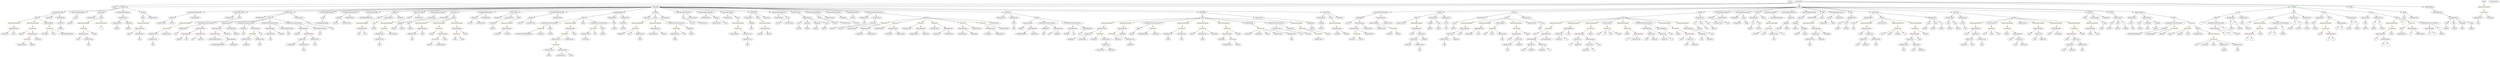 strict digraph {
	graph [bb="0,0,28087,756"];
	node [label="\N"];
	Enter	[height=0.5,
		pos="19981,738",
		width=0.83628];
	StateVariableDeclaration_Unnamed_14	[color=black,
		height=0.5,
		label=StateVariableDeclaration,
		pos="2271.6,594",
		width=2.8184];
	VariableDeclaration_maxSale	[color=black,
		height=0.5,
		label=maxSale,
		pos="1927.6,522",
		width=1.1551];
	StateVariableDeclaration_Unnamed_14 -> VariableDeclaration_maxSale	[pos="e,1964.4,530.5 2206.9,579.83 2139.6,566.14 2035.8,545.03 1975.5,532.76"];
	NumberLiteral_Unnamed_23	[color=black,
		height=0.5,
		label=NumberLiteral,
		pos="2271.6,522",
		width=1.765];
	StateVariableDeclaration_Unnamed_14 -> NumberLiteral_Unnamed_23	[pos="e,2271.6,540.1 2271.6,575.7 2271.6,568.41 2271.6,559.73 2271.6,551.54"];
	VariableDeclaration_decimals	[color=black,
		height=0.5,
		label=decimals,
		pos="19094,522",
		width=1.1967];
	NumberLiteral_Unnamed_3	[color=black,
		height=0.5,
		label=NumberLiteral,
		pos="19174,450",
		width=1.765];
	VariableDeclaration_decimals -> NumberLiteral_Unnamed_3	[pos="e,19155,467.47 19111,505.46 19122,496.48 19135,484.98 19146,474.87"];
	ElementaryTypeName_uint8	[color=black,
		height=0.5,
		label=uint8,
		pos="19284,450",
		width=0.7947];
	VariableDeclaration_decimals -> ElementaryTypeName_uint8	[pos="e,19261,461.6 19127,509.98 19165,497.24 19224,476.88 19247,468 19248,467.39 19250,466.75 19251,466.1"];
	Block_Unnamed_3	[color=black,
		height=0.5,
		label=Block,
		pos="24807,522",
		width=0.90558];
	Identifier_c_2	[color=black,
		height=0.5,
		label=c,
		pos="24643,450",
		width=0.75];
	Block_Unnamed_3 -> Identifier_c_2	[pos="e,24664,461.42 24781,510.8 24755,500.39 24714,483.58 24679,468 24677,467.42 24676,466.82 24675,466.21"];
	VariableDeclarationStatement_Unnamed_1	[color=black,
		height=0.5,
		label=VariableDeclarationStatement,
		pos="24807,450",
		width=3.3174];
	Block_Unnamed_3 -> VariableDeclarationStatement_Unnamed_1	[pos="e,24807,468.1 24807,503.7 24807,496.41 24807,487.73 24807,479.54"];
	Identifier_msg_9	[color=black,
		height=0.5,
		label=msg,
		pos="16051,162",
		width=0.75];
	ElementaryTypeName_bool_8	[color=black,
		height=0.5,
		label=bool,
		pos="11977,306",
		width=0.76697];
	MemberAccess_Unnamed_28	[color=black,
		height=0.5,
		label=MemberAccess,
		pos="3034.6,306",
		width=1.9174];
	Identifier_msg_19	[color=black,
		height=0.5,
		label=msg,
		pos="3034.6,234",
		width=0.75];
	MemberAccess_Unnamed_28 -> Identifier_msg_19	[pos="e,3034.6,252.1 3034.6,287.7 3034.6,280.41 3034.6,271.73 3034.6,263.54"];
	FunctionDefinition_bug_unchk_send23	[color=black,
		height=0.5,
		label=bug_unchk_send23,
		pos="2657.6,594",
		width=2.3194];
	ParameterList_Unnamed_44	[color=black,
		height=0.5,
		label=ParameterList,
		pos="2545.6,522",
		width=1.7095];
	FunctionDefinition_bug_unchk_send23 -> ParameterList_Unnamed_44	[pos="e,2570.9,538.83 2631.3,576.59 2616.1,567.06 2596.7,554.95 2580.2,544.65"];
	Block_Unnamed_28	[color=black,
		height=0.5,
		label=Block,
		pos="2657.6,522",
		width=0.90558];
	FunctionDefinition_bug_unchk_send23 -> Block_Unnamed_28	[pos="e,2657.6,540.1 2657.6,575.7 2657.6,568.41 2657.6,559.73 2657.6,551.54"];
	FunctionCall_Unnamed_48	[color=orange,
		height=0.5,
		label=FunctionCall,
		pos="7024.6,378",
		width=1.6125];
	Identifier_tokensLeft	[color=black,
		height=0.5,
		label=tokensLeft,
		pos="6827.6,306",
		width=1.3907];
	FunctionCall_Unnamed_48 -> Identifier_tokensLeft	[pos="e,6862.1,319.29 6987.5,363.83 6955,352.29 6907.7,335.47 6872.9,323.13"];
	Identifier_owner_5	[color=black,
		height=0.5,
		label=owner,
		pos="6929.6,306",
		width=0.93331];
	FunctionCall_Unnamed_48 -> Identifier_owner_5	[pos="e,6948.8,321.16 7003,361.12 6989.6,351.26 6972.3,338.47 6957.8,327.81"];
	MemberAccess_Unnamed_38	[color=black,
		height=0.5,
		label=MemberAccess,
		pos="7050.6,306",
		width=1.9174];
	FunctionCall_Unnamed_48 -> MemberAccess_Unnamed_38	[pos="e,7044.2,324.1 7031,359.7 7033.8,352.15 7037.1,343.12 7040.3,334.68"];
	ParameterList_Unnamed_49	[color=black,
		height=0.5,
		label=ParameterList,
		pos="8256.6,522",
		width=1.7095];
	Parameter__finished	[color=black,
		height=0.5,
		label=_finished,
		pos="8303.6,450",
		width=1.2382];
	ParameterList_Unnamed_49 -> Parameter__finished	[pos="e,8292.3,467.79 8267.9,504.05 8273.4,495.97 8280,486.12 8286,477.11"];
	Identifier_allowance_4	[color=black,
		height=0.5,
		label=allowance,
		pos="21946,162",
		width=1.3076];
	Block_Unnamed_25	[color=black,
		height=0.5,
		label=Block,
		pos="6444.6,522",
		width=0.90558];
	VariableDeclarationStatement_Unnamed_10	[color=black,
		height=0.5,
		label=VariableDeclarationStatement,
		pos="6076.6,450",
		width=3.3174];
	Block_Unnamed_25 -> VariableDeclarationStatement_Unnamed_10	[pos="e,6148.9,464.75 6413.8,515.15 6358.6,504.64 6240.7,482.21 6160,466.87"];
	ExpressionStatement_Unnamed_41	[color=orange,
		height=0.5,
		label=ExpressionStatement,
		pos="6302.6,450",
		width=2.458];
	Block_Unnamed_25 -> ExpressionStatement_Unnamed_41	[pos="e,6335.2,467.09 6420.8,509.28 6400.3,499.17 6370.1,484.31 6345.4,472.12"];
	Identifier_tokens_4	[color=black,
		height=0.5,
		label=tokens,
		pos="6444.6,450",
		width=0.97489];
	Block_Unnamed_25 -> Identifier_tokens_4	[pos="e,6444.6,468.1 6444.6,503.7 6444.6,496.41 6444.6,487.73 6444.6,479.54"];
	VariableDeclarationStatement_Unnamed_9	[color=black,
		height=0.5,
		label=VariableDeclarationStatement,
		pos="6617.6,450",
		width=3.3174];
	Block_Unnamed_25 -> VariableDeclarationStatement_Unnamed_9	[pos="e,6577.3,467.28 6470.5,510.52 6495.9,500.24 6535.3,484.29 6566.9,471.49"];
	BinaryOperation_Unnamed_7	[color=brown,
		height=0.5,
		label=BinaryOperation,
		pos="25480,378",
		width=1.9867];
	Identifier_b_5	[color=black,
		height=0.5,
		label=b,
		pos="25438,306",
		width=0.75];
	BinaryOperation_Unnamed_7 -> Identifier_b_5	[pos="e,25447,323.14 25469,359.7 25464,351.58 25458,341.74 25453,332.76"];
	Identifier_a_6	[color=black,
		height=0.5,
		label=a,
		pos="25510,306",
		width=0.75];
	BinaryOperation_Unnamed_7 -> Identifier_a_6	[pos="e,25502,323.62 25487,359.7 25490,351.95 25494,342.64 25498,334.02"];
	BinaryOperation_Unnamed_12	[color=brown,
		height=0.5,
		label=BinaryOperation,
		pos="152.56,378",
		width=1.9867];
	Identifier_newOwner_2	[color=black,
		height=0.5,
		label=newOwner,
		pos="50.565,306",
		width=1.4046];
	BinaryOperation_Unnamed_12 -> Identifier_newOwner_2	[pos="e,72.932,322.35 128.65,360.59 114.84,351.11 97.286,339.06 82.325,328.8"];
	Identifier_owner_3	[color=black,
		height=0.5,
		label=owner,
		pos="152.56,306",
		width=0.93331];
	BinaryOperation_Unnamed_12 -> Identifier_owner_3	[pos="e,152.56,324.1 152.56,359.7 152.56,352.41 152.56,343.73 152.56,335.54"];
	ParameterList_Unnamed_41	[color=black,
		height=0.5,
		label=ParameterList,
		pos="2880.6,522",
		width=1.7095];
	Identifier__from_7	[color=black,
		height=0.5,
		label=_from,
		pos="21004,306",
		width=0.93331];
	Identifier_msg_14	[color=black,
		height=0.5,
		label=msg,
		pos="27844,450",
		width=0.75];
	ParameterList_Unnamed_11	[color=black,
		height=0.5,
		label=ParameterList,
		pos="1018.6,522",
		width=1.7095];
	Block_Unnamed_27	[color=black,
		height=0.5,
		label=Block,
		pos="4538.6,522",
		width=0.90558];
	ExpressionStatement_Unnamed_42	[color=orange,
		height=0.5,
		label=ExpressionStatement,
		pos="4279.6,450",
		width=2.458];
	Block_Unnamed_27 -> ExpressionStatement_Unnamed_42	[pos="e,4340.9,463.25 4513.6,509.95 4508.4,507.82 4502.8,505.72 4497.6,504 4449.8,488.4 4394.8,475.07 4352,465.67"];
	Parameter_beneficiary	[color=black,
		height=0.5,
		label=beneficiary,
		pos="14646,450",
		width=1.4184];
	ElementaryTypeName_address_27	[color=black,
		height=0.5,
		label=address,
		pos="14663,378",
		width=1.0996];
	Parameter_beneficiary -> ElementaryTypeName_address_27	[pos="e,14658,396.1 14650,431.7 14652,424.32 14654,415.52 14656,407.25"];
	Identifier_finished_1	[color=black,
		height=0.5,
		label=finished,
		pos="2628.6,306",
		width=1.0996];
	MemberAccess_Unnamed_18	[color=black,
		height=0.5,
		label=MemberAccess,
		pos="14272,378",
		width=1.9174];
	Identifier_msg_16	[color=black,
		height=0.5,
		label=msg,
		pos="14528,306",
		width=0.75];
	MemberAccess_Unnamed_18 -> Identifier_msg_16	[pos="e,14507,317.81 14324,365.75 14378,353.68 14461,334.77 14492,324 14493,323.45 14495,322.86 14496,322.24"];
	IndexAccess_Unnamed_7	[color=black,
		height=0.5,
		label=IndexAccess,
		pos="17410,306",
		width=1.6402];
	Identifier_balanceOf_7	[color=black,
		height=0.5,
		label=balanceOf,
		pos="17410,234",
		width=1.3491];
	IndexAccess_Unnamed_7 -> Identifier_balanceOf_7	[pos="e,17410,252.1 17410,287.7 17410,280.41 17410,271.73 17410,263.54"];
	Identifier__to_4	[color=black,
		height=0.5,
		label=_to,
		pos="17504,234",
		width=0.75];
	IndexAccess_Unnamed_7 -> Identifier__to_4	[pos="e,17486,248.01 17431,289.12 17445,278.92 17462,265.61 17477,254.74"];
	Block_Unnamed_13	[color=black,
		height=0.5,
		label=Block,
		pos="15820,522",
		width=0.90558];
	BooleanLiteral_Unnamed_1	[color=black,
		height=0.5,
		label=BooleanLiteral,
		pos="15649,450",
		width=1.7788];
	Block_Unnamed_13 -> BooleanLiteral_Unnamed_1	[pos="e,15684,465.45 15794,510.52 15768,499.76 15726,482.79 15694,469.72"];
	ExpressionStatement_Unnamed_19	[color=orange,
		height=0.5,
		label=ExpressionStatement,
		pos="15820,450",
		width=2.458];
	Block_Unnamed_13 -> ExpressionStatement_Unnamed_19	[pos="e,15820,468.1 15820,503.7 15820,496.41 15820,487.73 15820,479.54"];
	MemberAccess_Unnamed_27	[color=black,
		height=0.5,
		label=MemberAccess,
		pos="6065.6,90",
		width=1.9174];
	Identifier_tokens_3	[color=black,
		height=0.5,
		label=tokens,
		pos="6065.6,18",
		width=0.97489];
	MemberAccess_Unnamed_27 -> Identifier_tokens_3	[pos="e,6065.6,36.104 6065.6,71.697 6065.6,64.407 6065.6,55.726 6065.6,47.536"];
	ParameterList_Unnamed_40	[color=black,
		height=0.5,
		label=ParameterList,
		pos="6765.6,522",
		width=1.7095];
	Parameter_None_6	[color=black,
		height=0.5,
		label=None,
		pos="6785.6,450",
		width=0.85014];
	ParameterList_Unnamed_40 -> Parameter_None_6	[pos="e,6780.7,468.1 6770.5,503.7 6772.6,496.24 6775.2,487.32 6777.6,478.97"];
	ElementaryTypeName_uint256_38	[color=black,
		height=0.5,
		label=uint256,
		pos="8828.6,378",
		width=1.0442];
	Identifier__value_20	[color=black,
		height=0.5,
		label=_value,
		pos="22920,306",
		width=0.96103];
	FunctionCall_Unnamed_26	[color=orange,
		height=0.5,
		label=FunctionCall,
		pos="4811.6,234",
		width=1.6125];
	ElementaryTypeName_address_26	[color=black,
		height=0.5,
		label=address,
		pos="4751.6,162",
		width=1.0996];
	FunctionCall_Unnamed_26 -> ElementaryTypeName_address_26	[pos="e,4765.3,178.99 4797.3,216.41 4790,207.83 4780.9,197.19 4772.7,187.67"];
	NumberLiteral_Unnamed_24	[color=black,
		height=0.5,
		label=NumberLiteral,
		pos="4872.6,162",
		width=1.765];
	FunctionCall_Unnamed_26 -> NumberLiteral_Unnamed_24	[pos="e,4857.8,179.96 4826,216.41 4833.3,208.08 4842.2,197.8 4850.4,188.49"];
	Block_Unnamed_20	[color=black,
		height=0.5,
		label=Block,
		pos="27914,738",
		width=0.90558];
	ExpressionStatement_Unnamed_33	[color=orange,
		height=0.5,
		label=ExpressionStatement,
		pos="27914,666",
		width=2.458];
	Block_Unnamed_20 -> ExpressionStatement_Unnamed_33	[pos="e,27914,684.1 27914,719.7 27914,712.41 27914,703.73 27914,695.54"];
	Identifier_weiAmount_3	[color=black,
		height=0.5,
		label=weiAmount,
		pos="13910,306",
		width=1.4739];
	BinaryOperation_Unnamed_20	[color=brown,
		height=0.5,
		label=BinaryOperation,
		pos="17646,306",
		width=1.9867];
	IndexAccess_Unnamed_3	[color=black,
		height=0.5,
		label=IndexAccess,
		pos="17627,234",
		width=1.6402];
	BinaryOperation_Unnamed_20 -> IndexAccess_Unnamed_3	[pos="e,17631,252.1 17641,287.7 17639,280.24 17636,271.32 17634,262.97"];
	BinaryOperation_Unnamed_21	[color=brown,
		height=0.5,
		label=BinaryOperation,
		pos="17776,234",
		width=1.9867];
	BinaryOperation_Unnamed_20 -> BinaryOperation_Unnamed_21	[pos="e,17746,250.66 17675,289.29 17693,279.47 17717,266.71 17737,256.03"];
	IndexAccess_Unnamed_13	[color=black,
		height=0.5,
		label=IndexAccess,
		pos="20801,234",
		width=1.6402];
	Identifier__from_6	[color=black,
		height=0.5,
		label=_from,
		pos="20729,162",
		width=0.93331];
	IndexAccess_Unnamed_13 -> Identifier__from_6	[pos="e,20744,178.04 20784,216.41 20774,207.31 20762,195.9 20752,185.96"];
	Identifier_allowance_1	[color=black,
		height=0.5,
		label=allowance,
		pos="20828,162",
		width=1.3076];
	IndexAccess_Unnamed_13 -> Identifier_allowance_1	[pos="e,20821,180.1 20807,215.7 20810,208.15 20814,199.12 20817,190.68"];
	Parameter__value_3	[color=black,
		height=0.5,
		label=_value,
		pos="21533,450",
		width=0.96103];
	ElementaryTypeName_uint256_24	[color=black,
		height=0.5,
		label=uint256,
		pos="21506,378",
		width=1.0442];
	Parameter__value_3 -> ElementaryTypeName_uint256_24	[pos="e,21512,395.79 21526,432.05 21523,424.32 21519,414.96 21516,406.27"];
	FunctionDefinition_validPurchase	[color=black,
		height=0.5,
		label=validPurchase,
		pos="3187.6,594",
		width=1.7234];
	FunctionDefinition_validPurchase -> ParameterList_Unnamed_41	[pos="e,2926.5,534.28 3138.9,582.4 3091,571.88 3015.6,555.18 2950.6,540 2946.3,539.01 2941.9,537.97 2937.5,536.91"];
	Block_Unnamed_26	[color=black,
		height=0.5,
		label=Block,
		pos="2992.6,522",
		width=0.90558];
	FunctionDefinition_validPurchase -> Block_Unnamed_26	[pos="e,3019.6,532.69 3149.5,579.34 3115,566.95 3064.4,548.8 3030.1,536.47"];
	ParameterList_Unnamed_42	[color=black,
		height=0.5,
		label=ParameterList,
		pos="3302.6,522",
		width=1.7095];
	FunctionDefinition_validPurchase -> ParameterList_Unnamed_42	[pos="e,3276.8,538.66 3213.4,577.29 3229.2,567.65 3249.7,555.18 3267,544.62"];
	FunctionCall_Unnamed_13	[color=orange,
		height=0.5,
		label=FunctionCall,
		pos="17296,378",
		width=1.6125];
	Identifier_assert_3	[color=black,
		height=0.5,
		label=assert,
		pos="17139,306",
		width=0.89172];
	FunctionCall_Unnamed_13 -> Identifier_assert_3	[pos="e,17163,317.88 17263,362.67 17237,350.99 17200,334.55 17173,322.56"];
	BinaryOperation_Unnamed_25	[color=brown,
		height=0.5,
		label=BinaryOperation,
		pos="17261,306",
		width=1.9867];
	FunctionCall_Unnamed_13 -> BinaryOperation_Unnamed_25	[pos="e,17269,324.28 17287,360.05 17283,352.35 17279,343.03 17274,334.36"];
	BooleanLiteral_Unnamed_5	[color=black,
		height=0.5,
		label=BooleanLiteral,
		pos="7908.6,450",
		width=1.7788];
	Identifier_moreThanMinPurchase	[color=black,
		height=0.5,
		label=moreThanMinPurchase,
		pos="2422.6,162",
		width=2.6937];
	Identifier__transfer	[color=black,
		height=0.5,
		label=_transfer,
		pos="19595,306",
		width=1.2105];
	FunctionDefinition_transferOwnership	[color=black,
		height=0.5,
		label=transferOwnership,
		pos="647.56,594",
		width=2.1947];
	Block_Unnamed_8	[color=black,
		height=0.5,
		label=Block,
		pos="407.56,522",
		width=0.90558];
	FunctionDefinition_transferOwnership -> Block_Unnamed_8	[pos="e,436.08,531.32 600.15,579.17 555.35,566.1 488.93,546.73 446.97,534.49"];
	ModifierInvocation_onlyOwner	[color=black,
		height=0.5,
		label=onlyOwner,
		pos="546.56,522",
		width=1.4323];
	FunctionDefinition_transferOwnership -> ModifierInvocation_onlyOwner	[pos="e,568.94,538.51 623.63,576.41 610.04,566.99 592.86,555.09 578.17,544.91"];
	ParameterList_Unnamed_12	[color=black,
		height=0.5,
		label=ParameterList,
		pos="677.56,522",
		width=1.7095];
	FunctionDefinition_transferOwnership -> ParameterList_Unnamed_12	[pos="e,670.23,540.1 654.98,575.7 658.21,568.15 662.09,559.12 665.7,550.68"];
	VariableDeclaration_withinCap	[color=black,
		height=0.5,
		label=withinCap,
		pos="2713.6,378",
		width=1.3353];
	ElementaryTypeName_bool_13	[color=black,
		height=0.5,
		label=bool,
		pos="2713.6,306",
		width=0.76697];
	VariableDeclaration_withinCap -> ElementaryTypeName_bool_13	[pos="e,2713.6,324.1 2713.6,359.7 2713.6,352.41 2713.6,343.73 2713.6,335.54"];
	Parameter__value_5	[color=black,
		height=0.5,
		label=_value,
		pos="23927,450",
		width=0.96103];
	ElementaryTypeName_uint256_26	[color=black,
		height=0.5,
		label=uint256,
		pos="23940,378",
		width=1.0442];
	Parameter__value_5 -> ElementaryTypeName_uint256_26	[pos="e,23936,396.1 23930,431.7 23931,424.32 23933,415.52 23934,407.25"];
	PragmaDirective_solidity	[color=black,
		height=0.5,
		label=solidity,
		pos="1273.6,666",
		width=1.0442];
	Parameter_b_2	[color=black,
		height=0.5,
		label=b,
		pos="26377,450",
		width=0.75];
	ElementaryTypeName_uint256_9	[color=black,
		height=0.5,
		label=uint256,
		pos="26343,378",
		width=1.0442];
	Parameter_b_2 -> ElementaryTypeName_uint256_9	[pos="e,26351,395.96 26369,432.41 26365,424.59 26360,415.06 26356,406.23"];
	IndexAccess_Unnamed_24	[color=black,
		height=0.5,
		label=IndexAccess,
		pos="12082,306",
		width=1.6402];
	Identifier_beneficiary_1	[color=black,
		height=0.5,
		label=beneficiary,
		pos="11885,234",
		width=1.4184];
	IndexAccess_Unnamed_24 -> Identifier_beneficiary_1	[pos="e,11920,247.46 12044,291.67 12012,280.18 11965,263.55 11930,251.28"];
	Identifier_contributions	[color=black,
		height=0.5,
		label=contributions,
		pos="12014,234",
		width=1.6541];
	IndexAccess_Unnamed_24 -> Identifier_contributions	[pos="e,12030,251.47 12065,288.41 12057,279.78 12047,269.06 12037,259.5"];
	StateVariableDeclaration_Unnamed_7	[color=black,
		height=0.5,
		label=StateVariableDeclaration,
		pos="3623.6,594",
		width=2.8184];
	VariableDeclaration_token	[color=black,
		height=0.5,
		label=token,
		pos="3584.6,522",
		width=0.864];
	StateVariableDeclaration_Unnamed_7 -> VariableDeclaration_token	[pos="e,3593.8,539.62 3613.9,575.7 3609.5,567.78 3604.2,558.23 3599.3,549.44"];
	ExpressionStatement_Unnamed_4	[color=orange,
		height=0.5,
		label=ExpressionStatement,
		pos="935.56,450",
		width=2.458];
	FunctionCall_Unnamed_3	[color=orange,
		height=0.5,
		label=FunctionCall,
		pos="938.56,378",
		width=1.6125];
	ExpressionStatement_Unnamed_4 -> FunctionCall_Unnamed_3	[pos="e,937.83,396.1 936.31,431.7 936.62,424.41 936.99,415.73 937.34,407.54"];
	ElementaryTypeName_address_25	[color=black,
		height=0.5,
		label=address,
		pos="4558.6,378",
		width=1.0996];
	BinaryOperation_Unnamed_14	[color=brown,
		height=0.5,
		label=BinaryOperation,
		pos="15133,378",
		width=1.9867];
	FunctionCall_Unnamed_7	[color=orange,
		height=0.5,
		label=FunctionCall,
		pos="15167,306",
		width=1.6125];
	BinaryOperation_Unnamed_14 -> FunctionCall_Unnamed_7	[pos="e,15158,324.1 15141,359.7 15145,352.07 15149,342.92 15153,334.4"];
	NumberLiteral_Unnamed_6	[color=black,
		height=0.5,
		label=NumberLiteral,
		pos="15307,306",
		width=1.765];
	BinaryOperation_Unnamed_14 -> NumberLiteral_Unnamed_6	[pos="e,15271,321.35 15169,362.15 15196,351.48 15232,337.01 15260,325.57"];
	Identifier_Token	[color=black,
		height=0.5,
		label=Token,
		pos="5041.6,234",
		width=0.96103];
	Parameter_None_7	[color=black,
		height=0.5,
		label=None,
		pos="3417.6,450",
		width=0.85014];
	ElementaryTypeName_bool_9	[color=black,
		height=0.5,
		label=bool,
		pos="3708.6,378",
		width=0.76697];
	Parameter_None_7 -> ElementaryTypeName_bool_9	[pos="e,3687.4,389.87 3440.9,437.99 3446.3,435.76 3452.1,433.61 3457.6,432 3550.1,404.95 3579.4,424.38 3671.6,396 3673.3,395.47 3675,394.87 \
3676.8,394.23"];
	Identifier_wallet	[color=black,
		height=0.5,
		label=wallet,
		pos="12998,234",
		width=0.87786];
	ElementaryTypeName_uint256_44	[color=black,
		height=0.5,
		label=uint256,
		pos="6887.6,378",
		width=1.0442];
	Identifier_balanceOf_5	[color=black,
		height=0.5,
		label=balanceOf,
		pos="18633,234",
		width=1.3491];
	Parameter_None_2	[color=black,
		height=0.5,
		label=None,
		pos="25945,450",
		width=0.85014];
	ElementaryTypeName_uint256_10	[color=black,
		height=0.5,
		label=uint256,
		pos="25965,378",
		width=1.0442];
	Parameter_None_2 -> ElementaryTypeName_uint256_10	[pos="e,25960,396.28 25949,432.05 25952,424.6 25954,415.64 25957,407.22"];
	ElementaryTypeName_uint256_20	[color=black,
		height=0.5,
		label=uint256,
		pos="20068,306",
		width=1.0442];
	FunctionCall_Unnamed_36	[color=orange,
		height=0.5,
		label=FunctionCall,
		pos="12217,306",
		width=1.6125];
	Identifier_weiAmount_2	[color=black,
		height=0.5,
		label=weiAmount,
		pos="12145,234",
		width=1.4739];
	FunctionCall_Unnamed_36 -> Identifier_weiAmount_2	[pos="e,12162,251.47 12200,288.41 12191,279.69 12179,268.85 12169,259.21"];
	MemberAccess_Unnamed_20	[color=black,
		height=0.5,
		label=MemberAccess,
		pos="12285,234",
		width=1.9174];
	FunctionCall_Unnamed_36 -> MemberAccess_Unnamed_20	[pos="e,12268,251.96 12233,288.41 12241,279.99 12251,269.58 12260,260.2"];
	StateVariableDeclaration_Unnamed	[color=black,
		height=0.5,
		label=StateVariableDeclaration,
		pos="870.56,594",
		width=2.8184];
	VariableDeclaration_owner	[color=black,
		height=0.5,
		label=owner,
		pos="816.56,522",
		width=0.93331];
	StateVariableDeclaration_Unnamed -> VariableDeclaration_owner	[pos="e,829.02,539.14 857.22,575.7 850.82,567.4 843.03,557.31 835.99,548.19"];
	Identifier__value_8	[color=black,
		height=0.5,
		label=_value,
		pos="21090,306",
		width=0.96103];
	StateVariableDeclaration_Unnamed_9	[color=black,
		height=0.5,
		label=StateVariableDeclaration,
		pos="3864.6,594",
		width=2.8184];
	VariableDeclaration_endTime	[color=black,
		height=0.5,
		label=endTime,
		pos="3739.6,522",
		width=1.1967];
	StateVariableDeclaration_Unnamed_9 -> VariableDeclaration_endTime	[pos="e,3764.3,536.88 3834.9,576.41 3816.7,566.2 3793.2,553.06 3774.2,542.37"];
	NumberLiteral_Unnamed_13	[color=black,
		height=0.5,
		label=NumberLiteral,
		pos="3864.6,522",
		width=1.765];
	StateVariableDeclaration_Unnamed_9 -> NumberLiteral_Unnamed_13	[pos="e,3864.6,540.1 3864.6,575.7 3864.6,568.41 3864.6,559.73 3864.6,551.54"];
	ElementaryTypeName_uint256_16	[color=black,
		height=0.5,
		label=uint256,
		pos="15062,450",
		width=1.0442];
	BooleanLiteral_Unnamed_2	[color=black,
		height=0.5,
		label=BooleanLiteral,
		pos="24636,306",
		width=1.7788];
	InheritanceSpecifier_Unnamed_1	[color=black,
		height=0.5,
		label=InheritanceSpecifier,
		pos="4181.6,594",
		width=2.3333];
	UserDefinedTypeName_Unnamed_2	[color=black,
		height=0.5,
		label=UserDefinedTypeName,
		pos="4044.6,522",
		width=2.7214];
	InheritanceSpecifier_Unnamed_1 -> UserDefinedTypeName_Unnamed_2	[pos="e,4076.8,539.47 4150.1,576.94 4131.3,567.34 4107.2,555.02 4086.8,544.58"];
	Parameter__to_1	[color=black,
		height=0.5,
		label=_to,
		pos="19564,450",
		width=0.75];
	ElementaryTypeName_address_15	[color=black,
		height=0.5,
		label=address,
		pos="19543,378",
		width=1.0996];
	Parameter__to_1 -> ElementaryTypeName_address_15	[pos="e,19548,396.28 19558,432.05 19556,424.6 19554,415.64 19551,407.22"];
	FunctionCall_Unnamed_11	[color=orange,
		height=0.5,
		label=FunctionCall,
		pos="17771,378",
		width=1.6125];
	FunctionCall_Unnamed_11 -> BinaryOperation_Unnamed_20	[pos="e,17674,322.89 17743,361.81 17726,352.06 17703,339.26 17684,328.48"];
	Identifier_require_4	[color=black,
		height=0.5,
		label=require,
		pos="17772,306",
		width=1.0026];
	FunctionCall_Unnamed_11 -> Identifier_require_4	[pos="e,17771,324.1 17771,359.7 17771,352.41 17771,343.73 17771,335.54"];
	FunctionCall_Unnamed_32	[color=orange,
		height=0.5,
		label=FunctionCall,
		pos="14547,378",
		width=1.6125];
	FunctionCall_Unnamed_33	[color=orange,
		height=0.5,
		label=FunctionCall,
		pos="14725,306",
		width=1.6125];
	FunctionCall_Unnamed_32 -> FunctionCall_Unnamed_33	[pos="e,14690,320.75 14581,363.34 14609,352.34 14649,336.8 14679,324.82"];
	Identifier_require_11	[color=black,
		height=0.5,
		label=require,
		pos="14837,306",
		width=1.0026];
	FunctionCall_Unnamed_32 -> Identifier_require_11	[pos="e,14809,318.14 14590,365.71 14598,363.74 14606,361.76 14614,360 14692,342.07 14714,346.33 14792,324 14794,323.35 14796,322.64 14798,\
321.88"];
	ElementaryTypeName_address	[color=black,
		height=0.5,
		label=address,
		pos="789.56,450",
		width=1.0996];
	ExpressionStatement_Unnamed_14	[color=orange,
		height=0.5,
		label=ExpressionStatement,
		pos="17375,450",
		width=2.458];
	ExpressionStatement_Unnamed_14 -> FunctionCall_Unnamed_13	[pos="e,17314,395.31 17355,432.05 17345,423.24 17333,412.33 17322,402.69"];
	NumberLiteral_Unnamed_4	[color=black,
		height=0.5,
		label=NumberLiteral,
		pos="19219,522",
		width=1.765];
	ElementaryTypeName_uint256_30	[color=black,
		height=0.5,
		label=uint256,
		pos="5204.6,450",
		width=1.0442];
	VariableDeclaration_value_2	[color=black,
		height=0.5,
		label=value,
		pos="8828.6,450",
		width=0.82242];
	VariableDeclaration_value_2 -> ElementaryTypeName_uint256_38	[pos="e,8828.6,396.1 8828.6,431.7 8828.6,424.41 8828.6,415.73 8828.6,407.54"];
	ElementaryTypeName_address_19	[color=black,
		height=0.5,
		label=address,
		pos="24114,378",
		width=1.0996];
	ParameterList_Unnamed_24	[color=black,
		height=0.5,
		label=ParameterList,
		pos="23848,522",
		width=1.7095];
	Parameter_success_2	[color=black,
		height=0.5,
		label=success,
		pos="23834,450",
		width=1.1135];
	ParameterList_Unnamed_24 -> Parameter_success_2	[pos="e,23837,468.1 23844,503.7 23843,496.32 23841,487.52 23839,479.25"];
	FunctionDefinition_div	[color=black,
		height=0.5,
		label=div,
		pos="25049,594",
		width=0.75];
	FunctionDefinition_div -> Block_Unnamed_3	[pos="e,24835,531.19 25024,585.9 24982,573.75 24896,548.87 24846,534.31"];
	ParameterList_Unnamed_3	[color=black,
		height=0.5,
		label=ParameterList,
		pos="24978,522",
		width=1.7095];
	FunctionDefinition_div -> ParameterList_Unnamed_3	[pos="e,24995,539.7 25034,578.5 25025,569.59 25013,557.94 25003,547.62"];
	ParameterList_Unnamed_4	[color=black,
		height=0.5,
		label=ParameterList,
		pos="25119,522",
		width=1.7095];
	FunctionDefinition_div -> ParameterList_Unnamed_4	[pos="e,25102,539.7 25063,578.5 25072,569.59 25084,557.94 25094,547.62"];
	ElementaryTypeName_uint256_50	[color=black,
		height=0.5,
		label=uint256,
		pos="5455.6,378",
		width=1.0442];
	BinaryOperation_Unnamed_35	[color=brown,
		height=0.5,
		label=BinaryOperation,
		pos="22787,378",
		width=1.9867];
	Identifier__value_18	[color=black,
		height=0.5,
		label=_value,
		pos="22696,306",
		width=0.96103];
	BinaryOperation_Unnamed_35 -> Identifier__value_18	[pos="e,22715,321.57 22765,360.41 22753,350.82 22737,338.65 22723,328.35"];
	IndexAccess_Unnamed_21	[color=black,
		height=0.5,
		label=IndexAccess,
		pos="22808,306",
		width=1.6402];
	BinaryOperation_Unnamed_35 -> IndexAccess_Unnamed_21	[pos="e,22802,324.1 22792,359.7 22794,352.24 22797,343.32 22799,334.97"];
	Identifier_balanceOf_2	[color=black,
		height=0.5,
		label=balanceOf,
		pos="17723,90",
		width=1.3491];
	ExpressionStatement_Unnamed_45	[color=orange,
		height=0.5,
		label=ExpressionStatement,
		pos="7047.6,450",
		width=2.458];
	ExpressionStatement_Unnamed_45 -> FunctionCall_Unnamed_48	[pos="e,7030.2,396.1 7041.9,431.7 7039.4,424.24 7036.5,415.32 7033.8,406.97"];
	NumberLiteral_Unnamed_22	[color=black,
		height=0.5,
		label=NumberLiteral,
		pos="1808.6,450",
		width=1.765];
	BinaryOperation_Unnamed_26	[color=brown,
		height=0.5,
		label=BinaryOperation,
		pos="17103,234",
		width=1.9867];
	IndexAccess_Unnamed_8	[color=black,
		height=0.5,
		label=IndexAccess,
		pos="17097,162",
		width=1.6402];
	BinaryOperation_Unnamed_26 -> IndexAccess_Unnamed_8	[pos="e,17098,180.1 17101,215.7 17100,208.41 17100,199.73 17099,191.54"];
	IndexAccess_Unnamed_9	[color=black,
		height=0.5,
		label=IndexAccess,
		pos="17233,162",
		width=1.6402];
	BinaryOperation_Unnamed_26 -> IndexAccess_Unnamed_9	[pos="e,17204,178.18 17132,217.29 17150,207.34 17174,194.35 17194,183.58"];
	ElementaryTypeName_uint256_41	[color=black,
		height=0.5,
		label=uint256,
		pos="12580,306",
		width=1.0442];
	NumberLiteral_Unnamed_19	[color=black,
		height=0.5,
		label=NumberLiteral,
		pos="8603.6,522",
		width=1.765];
	ElementaryTypeName_uint256_32	[color=black,
		height=0.5,
		label=uint256,
		pos="7643.6,450",
		width=1.0442];
	Identifier__to_1	[color=black,
		height=0.5,
		label=_to,
		pos="17817,90",
		width=0.75];
	IfStatement_Unnamed_7	[color=orange,
		height=0.5,
		label=IfStatement,
		pos="9794.6,450",
		width=1.4739];
	NumberLiteral_Unnamed_38	[color=black,
		height=0.5,
		label=NumberLiteral,
		pos="9420.6,378",
		width=1.765];
	IfStatement_Unnamed_7 -> NumberLiteral_Unnamed_38	[pos="e,9467.3,390.63 9755.4,437.5 9747.8,435.5 9740,433.57 9732.6,432 9627,409.7 9598.5,416.41 9492.6,396 9488,395.11 9483.2,394.13 9478.4,\
393.1"];
	BinaryOperation_Unnamed_54	[color=brown,
		height=0.5,
		label=BinaryOperation,
		pos="9573.6,378",
		width=1.9867];
	IfStatement_Unnamed_7 -> BinaryOperation_Unnamed_54	[pos="e,9616.7,392.67 9756.6,436.97 9721,425.71 9667.6,408.78 9627.6,396.12"];
	VariableDeclarationStatement_Unnamed_11	[color=black,
		height=0.5,
		label=VariableDeclarationStatement,
		pos="2297.6,450",
		width=3.3174];
	VariableDeclaration_withinPeriod	[color=black,
		height=0.5,
		label=withinPeriod,
		pos="2023.6,378",
		width=1.5848];
	VariableDeclarationStatement_Unnamed_11 -> VariableDeclaration_withinPeriod	[pos="e,2067,390.09 2238.8,433.98 2191.1,421.81 2124.5,404.79 2078,392.92"];
	BinaryOperation_Unnamed_57	[color=brown,
		height=0.5,
		label=BinaryOperation,
		pos="2223.6,378",
		width=1.9867];
	VariableDeclarationStatement_Unnamed_11 -> BinaryOperation_Unnamed_57	[pos="e,2241.3,395.79 2279.7,432.05 2270.7,423.54 2259.6,413.07 2249.7,403.68"];
	Parameter__endTime	[color=black,
		height=0.5,
		label=_endTime,
		pos="14763,450",
		width=1.3353];
	ElementaryTypeName_uint256_51	[color=black,
		height=0.5,
		label=uint256,
		pos="14763,378",
		width=1.0442];
	Parameter__endTime -> ElementaryTypeName_uint256_51	[pos="e,14763,396.1 14763,431.7 14763,424.41 14763,415.73 14763,407.54"];
	VariableDeclaration_purchaser	[color=black,
		height=0.5,
		label=purchaser,
		pos="8923.6,450",
		width=1.3076];
	ElementaryTypeName_address_23	[color=black,
		height=0.5,
		label=address,
		pos="8923.6,378",
		width=1.0996];
	VariableDeclaration_purchaser -> ElementaryTypeName_address_23	[pos="e,8923.6,396.1 8923.6,431.7 8923.6,424.41 8923.6,415.73 8923.6,407.54"];
	ElementaryTypeName_uint256_40	[color=black,
		height=0.5,
		label=uint256,
		pos="14611,306",
		width=1.0442];
	Identifier_token_3	[color=black,
		height=0.5,
		label=token,
		pos="7050.6,234",
		width=0.864];
	Block_Unnamed_2	[color=black,
		height=0.5,
		label=Block,
		pos="26940,378",
		width=0.90558];
	NumberLiteral_Unnamed_1	[color=black,
		height=0.5,
		label=NumberLiteral,
		pos="26940,306",
		width=1.765];
	Block_Unnamed_2 -> NumberLiteral_Unnamed_1	[pos="e,26940,324.1 26940,359.7 26940,352.41 26940,343.73 26940,335.54"];
	Parameter_success_3	[color=black,
		height=0.5,
		label=success,
		pos="17227,450",
		width=1.1135];
	ElementaryTypeName_bool_3	[color=black,
		height=0.5,
		label=bool,
		pos="17192,378",
		width=0.76697];
	Parameter_success_3 -> ElementaryTypeName_bool_3	[pos="e,17200,395.31 17218,432.05 17214,424.12 17209,414.47 17205,405.59"];
	NumberLiteral_Unnamed_35	[color=black,
		height=0.5,
		label=NumberLiteral,
		pos="10649,306",
		width=1.765];
	BinaryOperation_Unnamed_66	[color=brown,
		height=0.5,
		label=BinaryOperation,
		pos="2384.6,306",
		width=1.9867];
	Identifier_lessThanMaxPurchase	[color=black,
		height=0.5,
		label=lessThanMaxPurchase,
		pos="2383.6,234",
		width=2.6105];
	BinaryOperation_Unnamed_66 -> Identifier_lessThanMaxPurchase	[pos="e,2383.8,252.1 2384.3,287.7 2384.2,280.41 2384.1,271.73 2384,263.54"];
	BinaryOperation_Unnamed_67	[color=brown,
		height=0.5,
		label=BinaryOperation,
		pos="2567.6,234",
		width=1.9867];
	BinaryOperation_Unnamed_66 -> BinaryOperation_Unnamed_67	[pos="e,2529.4,249.61 2422.5,290.5 2450.4,279.83 2488.5,265.25 2518.7,253.71"];
	VariableDeclaration_beneficiary	[color=black,
		height=0.5,
		label=beneficiary,
		pos="9039.6,450",
		width=1.4184];
	ElementaryTypeName_address_24	[color=black,
		height=0.5,
		label=address,
		pos="9020.6,378",
		width=1.0996];
	VariableDeclaration_beneficiary -> ElementaryTypeName_address_24	[pos="e,9025.2,396.1 9034.9,431.7 9032.8,424.24 9030.4,415.32 9028.2,406.97"];
	Identifier_b_2	[color=black,
		height=0.5,
		label=b,
		pos="24940,306",
		width=0.75];
	Parameter__value_7	[color=black,
		height=0.5,
		label=_value,
		pos="21778,450",
		width=0.96103];
	ElementaryTypeName_uint256_28	[color=black,
		height=0.5,
		label=uint256,
		pos="21793,378",
		width=1.0442];
	Parameter__value_7 -> ElementaryTypeName_uint256_28	[pos="e,21789,396.1 21781,431.7 21783,424.32 21785,415.52 21787,407.25"];
	Parameter__to	[color=black,
		height=0.5,
		label=_to,
		pos="18893,450",
		width=0.75];
	ElementaryTypeName_address_14	[color=black,
		height=0.5,
		label=address,
		pos="19015,378",
		width=1.0996];
	Parameter__to -> ElementaryTypeName_address_14	[pos="e,18991,392.74 18913,437.44 18931,426.85 18959,410.95 18981,398.41"];
	Identifier_msg_5	[color=black,
		height=0.5,
		label=msg,
		pos="20947,162",
		width=0.75];
	Identifier_balanceOf_9	[color=black,
		height=0.5,
		label=balanceOf,
		pos="17227,90",
		width=1.3491];
	FunctionDefinition_setRate	[color=black,
		height=0.5,
		label=setRate,
		pos="4370.6,594",
		width=1.0581];
	Block_Unnamed_30	[color=black,
		height=0.5,
		label=Block,
		pos="4193.6,522",
		width=0.90558];
	FunctionDefinition_setRate -> Block_Unnamed_30	[pos="e,4219.1,533.69 4341.6,581.91 4314,571.31 4271.4,554.8 4234.6,540 4232.8,539.31 4231.1,538.6 4229.3,537.87"];
	ParameterList_Unnamed_46	[color=black,
		height=0.5,
		label=ParameterList,
		pos="4305.6,522",
		width=1.7095];
	FunctionDefinition_setRate -> ParameterList_Unnamed_46	[pos="e,4321.2,539.8 4355.8,577.12 4347.8,568.51 4337.8,557.67 4328.7,547.96"];
	ModifierInvocation_onlyOwner_3	[color=black,
		height=0.5,
		label=onlyOwner,
		pos="4436.6,522",
		width=1.4323];
	FunctionDefinition_setRate -> ModifierInvocation_onlyOwner_3	[pos="e,4421.2,539.31 4385.5,577.12 4393.8,568.38 4404.2,557.35 4413.4,547.54"];
	VariableDeclaration_wallet	[color=black,
		height=0.5,
		label=wallet,
		pos="9041.6,522",
		width=0.87786];
	ElementaryTypeName_address_21	[color=black,
		height=0.5,
		label=address,
		pos="9242.6,450",
		width=1.0996];
	VariableDeclaration_wallet -> ElementaryTypeName_address_21	[pos="e,9211.8,461.81 9066,510.22 9071.1,508.07 9076.5,505.9 9081.6,504 9130.6,485.76 9144,484.57 9193.6,468 9196,467.2 9198.4,466.37 \
9200.9,465.53"];
	NumberLiteral_Unnamed_16	[color=black,
		height=0.5,
		label=NumberLiteral,
		pos="9363.6,450",
		width=1.765];
	VariableDeclaration_wallet -> NumberLiteral_Unnamed_16	[pos="e,9316.8,462.49 9065.3,509.83 9070.6,507.66 9076.2,505.57 9081.6,504 9172.4,477.3 9198.8,486.89 9291.6,468 9296.2,467.06 9300.9,\
466.05 9305.7,464.99"];
	Parameter_None_4	[color=black,
		height=0.5,
		label=None,
		pos="11221,450",
		width=0.85014];
	ElementaryTypeName_bool_6	[color=black,
		height=0.5,
		label=bool,
		pos="11221,378",
		width=0.76697];
	Parameter_None_4 -> ElementaryTypeName_bool_6	[pos="e,11221,396.1 11221,431.7 11221,424.41 11221,415.73 11221,407.54"];
	Identifier__value_19	[color=black,
		height=0.5,
		label=_value,
		pos="21973,306",
		width=0.96103];
	Identifier_endTime_1	[color=black,
		height=0.5,
		label=endTime,
		pos="1974.6,234",
		width=1.1967];
	StateVariableDeclaration_Unnamed_4	[color=black,
		height=0.5,
		label=StateVariableDeclaration,
		pos="15427,594",
		width=2.8184];
	VariableDeclaration_totalSupply	[color=black,
		height=0.5,
		label=totalSupply,
		pos="15189,522",
		width=1.4739];
	StateVariableDeclaration_Unnamed_4 -> VariableDeclaration_totalSupply	[pos="e,15228,534.56 15376,578.07 15335,566.18 15279,549.62 15239,537.77"];
	BinaryOperation_Unnamed_15	[color=brown,
		height=0.5,
		label=BinaryOperation,
		pos="15427,522",
		width=1.9867];
	StateVariableDeclaration_Unnamed_4 -> BinaryOperation_Unnamed_15	[pos="e,15427,540.1 15427,575.7 15427,568.41 15427,559.73 15427,551.54"];
	FunctionDefinition_approve	[color=black,
		height=0.5,
		label=approve,
		pos="16092,594",
		width=1.1412];
	FunctionDefinition_approve -> Block_Unnamed_13	[pos="e,15849,530.5 16057,584.06 16006,571.08 15913,547.07 15860,533.34"];
	ParameterList_Unnamed_21	[color=black,
		height=0.5,
		label=ParameterList,
		pos="16022,522",
		width=1.7095];
	FunctionDefinition_approve -> ParameterList_Unnamed_21	[pos="e,16038,539.8 16076,577.12 16067,568.42 16056,557.45 16046,547.66"];
	ParameterList_Unnamed_22	[color=black,
		height=0.5,
		label=ParameterList,
		pos="16163,522",
		width=1.7095];
	FunctionDefinition_approve -> ParameterList_Unnamed_22	[pos="e,16146,539.31 16108,577.12 16117,568.29 16128,557.13 16138,547.24"];
	Identifier_owner_1	[color=black,
		height=0.5,
		label=owner,
		pos="878.56,234",
		width=0.93331];
	Identifier_msg_22	[color=black,
		height=0.5,
		label=msg,
		pos="2901.6,162",
		width=0.75];
	ModifierDefinition_onlyOwner	[color=black,
		height=0.5,
		label=onlyOwner,
		pos="1130.6,594",
		width=1.4323];
	ModifierDefinition_onlyOwner -> ParameterList_Unnamed_11	[pos="e,1043.6,538.64 1106.3,577.81 1090.8,568.13 1070.5,555.43 1053.3,544.7"];
	Block_Unnamed_7	[color=black,
		height=0.5,
		label=Block,
		pos="1130.6,522",
		width=0.90558];
	ModifierDefinition_onlyOwner -> Block_Unnamed_7	[pos="e,1130.6,540.1 1130.6,575.7 1130.6,568.41 1130.6,559.73 1130.6,551.54"];
	ElementaryTypeName_bytes_1	[color=black,
		height=0.5,
		label=bytes,
		pos="24026,378",
		width=0.85014];
	ExpressionStatement_Unnamed_1	[color=orange,
		height=0.5,
		label=ExpressionStatement,
		pos="26082,450",
		width=2.458];
	FunctionCall_Unnamed_1	[color=orange,
		height=0.5,
		label=FunctionCall,
		pos="26082,378",
		width=1.6125];
	ExpressionStatement_Unnamed_1 -> FunctionCall_Unnamed_1	[pos="e,26082,396.1 26082,431.7 26082,424.41 26082,415.73 26082,407.54"];
	ElementaryTypeName_address_1	[color=black,
		height=0.5,
		label=address,
		pos="1304.6,378",
		width=1.0996];
	ParameterList_Unnamed_13	[color=black,
		height=0.5,
		label=ParameterList,
		pos="27555,522",
		width=1.7095];
	Parameter__from	[color=black,
		height=0.5,
		label=_from,
		pos="27469,450",
		width=0.93331];
	ParameterList_Unnamed_13 -> Parameter__from	[pos="e,27486,465.48 27535,504.76 27523,495.21 27508,483.01 27495,472.64"];
	Parameter__value	[color=black,
		height=0.5,
		label=_value,
		pos="27555,450",
		width=0.96103];
	ParameterList_Unnamed_13 -> Parameter__value	[pos="e,27555,468.1 27555,503.7 27555,496.41 27555,487.73 27555,479.54"];
	Parameter__extraData	[color=black,
		height=0.5,
		label=_extraData,
		pos="27658,450",
		width=1.4046];
	ParameterList_Unnamed_13 -> Parameter__extraData	[pos="e,27635,466.5 27578,504.94 27592,495.38 27610,483.12 27626,472.71"];
	Parameter__token	[color=black,
		height=0.5,
		label=_token,
		pos="27763,450",
		width=1.0026];
	ParameterList_Unnamed_13 -> Parameter__token	[pos="e,27735,461.81 27596,508.24 27629,497.82 27676,482.5 27718,468 27720,467.27 27722,466.52 27724,465.74"];
	VariableDeclaration_spender	[color=black,
		height=0.5,
		label=spender,
		pos="24212,378",
		width=1.1135];
	UserDefinedTypeName_Unnamed_1	[color=black,
		height=0.5,
		label=UserDefinedTypeName,
		pos="23902,306",
		width=2.7214];
	VariableDeclaration_spender -> UserDefinedTypeName_Unnamed_1	[pos="e,23973,318.76 24181,365.75 24175,363.69 24169,361.66 24163,360 24103,343.8 24035,330.14 23984,320.76"];
	Identifier__startTime	[color=black,
		height=0.5,
		label=_startTime,
		pos="5505.6,306",
		width=1.4046];
	BinaryOperation_Unnamed_2	[color=brown,
		height=0.5,
		label=BinaryOperation,
		pos="26704,306",
		width=1.9867];
	Identifier_b_1	[color=black,
		height=0.5,
		label=b,
		pos="26645,234",
		width=0.75];
	BinaryOperation_Unnamed_2 -> Identifier_b_1	[pos="e,26657,249.89 26689,288.05 26682,279.22 26673,268.28 26664,258.63"];
	BinaryOperation_Unnamed_3	[color=brown,
		height=0.5,
		label=BinaryOperation,
		pos="26762,234",
		width=1.9867];
	BinaryOperation_Unnamed_2 -> BinaryOperation_Unnamed_3	[pos="e,26748,251.79 26718,288.05 26724,279.8 26733,269.7 26740,260.54"];
	Identifier__value_9	[color=black,
		height=0.5,
		label=_value,
		pos="15771,306",
		width=0.96103];
	FunctionDefinition_burn	[color=black,
		height=0.5,
		label=burn,
		pos="16979,594",
		width=0.76697];
	ParameterList_Unnamed_25	[color=black,
		height=0.5,
		label=ParameterList,
		pos="16550,522",
		width=1.7095];
	FunctionDefinition_burn -> ParameterList_Unnamed_25	[pos="e,16602,531.63 16952,588.62 16885,577.71 16709,549.05 16614,533.46"];
	Block_Unnamed_16	[color=black,
		height=0.5,
		label=Block,
		pos="16835,522",
		width=0.90558];
	FunctionDefinition_burn -> Block_Unnamed_16	[pos="e,16858,534.48 16957,582.52 16934,571.14 16896,552.81 16868,539.49"];
	ParameterList_Unnamed_26	[color=black,
		height=0.5,
		label=ParameterList,
		pos="17051,522",
		width=1.7095];
	FunctionDefinition_burn -> ParameterList_Unnamed_26	[pos="e,17033,539.7 16993,578.5 17003,569.59 17015,557.94 17025,547.62"];
	EventDefinition_OwnershipTransferred	[color=black,
		height=0.5,
		label=OwnershipTransferred,
		pos="1372.6,594",
		width=2.6243];
	ParameterList_Unnamed_9	[color=black,
		height=0.5,
		label=ParameterList,
		pos="1372.6,522",
		width=1.7095];
	EventDefinition_OwnershipTransferred -> ParameterList_Unnamed_9	[pos="e,1372.6,540.1 1372.6,575.7 1372.6,568.41 1372.6,559.73 1372.6,551.54"];
	FunctionCall_Unnamed_41	[color=orange,
		height=0.5,
		label=FunctionCall,
		pos="6020.6,378",
		width=1.6125];
	Identifier_bonusPercentForWeiAmount	[color=black,
		height=0.5,
		label=bonusPercentForWeiAmount,
		pos="5830.6,306",
		width=3.3313];
	FunctionCall_Unnamed_41 -> Identifier_bonusPercentForWeiAmount	[pos="e,5874.3,323.11 5984.4,363.67 5956.2,353.3 5916.7,338.74 5884.8,326.98"];
	Identifier_weiAmount_11	[color=black,
		height=0.5,
		label=weiAmount,
		pos="6021.6,306",
		width=1.4739];
	FunctionCall_Unnamed_41 -> Identifier_weiAmount_11	[pos="e,6021.3,324.1 6020.8,359.7 6020.9,352.41 6021,343.73 6021.2,335.54"];
	Parameter_b_1	[color=black,
		height=0.5,
		label=b,
		pos="24971,450",
		width=0.75];
	ParameterList_Unnamed_3 -> Parameter_b_1	[pos="e,24972,468.1 24976,503.7 24975,496.41 24974,487.73 24973,479.54"];
	Parameter_a_1	[color=black,
		height=0.5,
		label=a,
		pos="25043,450",
		width=0.75];
	ParameterList_Unnamed_3 -> Parameter_a_1	[pos="e,25029,465.57 24993,504.41 25001,495.28 25012,483.81 25021,473.85"];
	FunctionCall_Unnamed_27	[color=orange,
		height=0.5,
		label=FunctionCall,
		pos="5059.6,306",
		width=1.6125];
	FunctionCall_Unnamed_27 -> Identifier_Token	[pos="e,5046,252.1 5055.1,287.7 5053.2,280.32 5051,271.52 5048.8,263.25"];
	Identifier__token_1	[color=black,
		height=0.5,
		label=_token,
		pos="5130.6,234",
		width=1.0026];
	FunctionCall_Unnamed_27 -> Identifier__token_1	[pos="e,5114.8,250.51 5076.4,288.41 5085.5,279.44 5096.9,268.21 5106.9,258.37"];
	Identifier_tokens	[color=black,
		height=0.5,
		label=tokens,
		pos="13276,306",
		width=0.97489];
	FunctionCall_Unnamed_47	[color=orange,
		height=0.5,
		label=FunctionCall,
		pos="7468.6,378",
		width=1.6125];
	MemberAccess_Unnamed_37	[color=black,
		height=0.5,
		label=MemberAccess,
		pos="7450.6,306",
		width=1.9174];
	FunctionCall_Unnamed_47 -> MemberAccess_Unnamed_37	[pos="e,7455,324.1 7464.1,359.7 7462.2,352.32 7460,343.52 7457.8,335.25"];
	Identifier_this_1	[color=black,
		height=0.5,
		label=this,
		pos="7564.6,306",
		width=0.75];
	FunctionCall_Unnamed_47 -> Identifier_this_1	[pos="e,7546.7,320.01 7490.3,361.12 7504.3,350.92 7522.6,337.61 7537.5,326.74"];
	BinaryOperation_Unnamed	[color=brown,
		height=0.5,
		label=BinaryOperation,
		pos="27062,378",
		width=1.9867];
	Identifier_a	[color=black,
		height=0.5,
		label=a,
		pos="27049,306",
		width=0.75];
	BinaryOperation_Unnamed -> Identifier_a	[pos="e,27052,324.1 27058,359.7 27057,352.32 27055,343.52 27054,335.25"];
	NumberLiteral_Unnamed	[color=black,
		height=0.5,
		label=NumberLiteral,
		pos="27158,306",
		width=1.765];
	BinaryOperation_Unnamed -> NumberLiteral_Unnamed	[pos="e,27135,323.15 27084,360.76 27096,351.58 27112,339.94 27126,329.84"];
	ElementaryTypeName_uint256_12	[color=black,
		height=0.5,
		label=uint256,
		pos="25779,378",
		width=1.0442];
	Block_Unnamed_7 -> ExpressionStatement_Unnamed_4	[pos="e,980.98,465.81 1105.5,510.32 1100.3,508.17 1094.8,505.97 1089.6,504 1057.4,491.83 1021.1,479.27 991.84,469.44"];
	ExpressionStatement_Unnamed_5	[color=orange,
		height=0.5,
		label=ExpressionStatement,
		pos="1130.6,450",
		width=2.458];
	Block_Unnamed_7 -> ExpressionStatement_Unnamed_5	[pos="e,1130.6,468.1 1130.6,503.7 1130.6,496.41 1130.6,487.73 1130.6,479.54"];
	FunctionDefinition__transfer	[color=black,
		height=0.5,
		label=_transfer,
		pos="18971,594",
		width=1.2105];
	Block_Unnamed_10	[color=black,
		height=0.5,
		label=Block,
		pos="18113,522",
		width=0.90558];
	FunctionDefinition__transfer -> Block_Unnamed_10	[pos="e,18145,525.63 18928,589.53 18782,577.63 18303,538.57 18156,526.55"];
	ParameterList_Unnamed_17	[color=black,
		height=0.5,
		label=ParameterList,
		pos="18971,522",
		width=1.7095];
	FunctionDefinition__transfer -> ParameterList_Unnamed_17	[pos="e,18971,540.1 18971,575.7 18971,568.41 18971,559.73 18971,551.54"];
	Identifier_msg_12	[color=black,
		height=0.5,
		label=msg,
		pos="22158,162",
		width=0.75];
	Identifier_msg_2	[color=black,
		height=0.5,
		label=msg,
		pos="20220,162",
		width=0.75];
	ElementaryTypeName_uint256_27	[color=black,
		height=0.5,
		label=uint256,
		pos="16241,378",
		width=1.0442];
	ElementaryTypeName_bytes	[color=black,
		height=0.5,
		label=bytes,
		pos="27658,378",
		width=0.85014];
	ExpressionStatement_Unnamed_13	[color=orange,
		height=0.5,
		label=ExpressionStatement,
		pos="17574,450",
		width=2.458];
	BinaryOperation_Unnamed_24	[color=brown,
		height=0.5,
		label=BinaryOperation,
		pos="17522,378",
		width=1.9867];
	ExpressionStatement_Unnamed_13 -> BinaryOperation_Unnamed_24	[pos="e,17534,396.1 17561,431.7 17555,423.73 17548,414.1 17541,405.26"];
	Parameter__value_6	[color=black,
		height=0.5,
		label=_value,
		pos="16256,450",
		width=0.96103];
	ParameterList_Unnamed_25 -> Parameter__value_6	[pos="e,16282,461.94 16497,512.34 16446,503.38 16367,487.9 16300,468 16297,467.33 16295,466.59 16293,465.81"];
	Parameter__from_3	[color=black,
		height=0.5,
		label=_from,
		pos="21864,450",
		width=0.93331];
	ElementaryTypeName_address_20	[color=black,
		height=0.5,
		label=address,
		pos="21888,378",
		width=1.0996];
	Parameter__from_3 -> ElementaryTypeName_address_20	[pos="e,21882,396.28 21869,432.05 21872,424.52 21875,415.44 21878,406.94"];
	BinaryOperation_Unnamed_47	[color=brown,
		height=0.5,
		label=BinaryOperation,
		pos="11397,450",
		width=1.9867];
	Identifier_finished	[color=black,
		height=0.5,
		label=finished,
		pos="11306,378",
		width=1.0996];
	BinaryOperation_Unnamed_47 -> Identifier_finished	[pos="e,11325,394.04 11375,432.41 11363,422.95 11347,410.98 11334,400.77"];
	BinaryOperation_Unnamed_48	[color=brown,
		height=0.5,
		label=BinaryOperation,
		pos="11435,378",
		width=1.9867];
	BinaryOperation_Unnamed_47 -> BinaryOperation_Unnamed_48	[pos="e,11425,396.1 11406,431.7 11410,423.98 11415,414.71 11420,406.11"];
	Identifier__to_2	[color=black,
		height=0.5,
		label=_to,
		pos="17539,162",
		width=0.75];
	IndexAccess_Unnamed_3 -> Identifier__to_2	[pos="e,17555,176.33 17606,216.76 17594,206.79 17577,193.93 17564,183.28"];
	Identifier_balanceOf_3	[color=black,
		height=0.5,
		label=balanceOf,
		pos="17633,162",
		width=1.3491];
	IndexAccess_Unnamed_3 -> Identifier_balanceOf_3	[pos="e,17631,180.1 17628,215.7 17629,208.41 17629,199.73 17630,191.54"];
	MemberAccess_Unnamed_4	[color=black,
		height=0.5,
		label=MemberAccess,
		pos="21263,162",
		width=1.9174];
	Identifier_msg_4	[color=black,
		height=0.5,
		label=msg,
		pos="21263,90",
		width=0.75];
	MemberAccess_Unnamed_4 -> Identifier_msg_4	[pos="e,21263,108.1 21263,143.7 21263,136.41 21263,127.73 21263,119.54"];
	Block_Unnamed_22	[color=black,
		height=0.5,
		label=Block,
		pos="13398,522",
		width=0.90558];
	ExpressionStatement_Unnamed_38	[color=orange,
		height=0.5,
		label=ExpressionStatement,
		pos="12360,450",
		width=2.458];
	Block_Unnamed_22 -> ExpressionStatement_Unnamed_38	[pos="e,12431,461.03 13365,519.9 13247,515.76 12833,499.69 12493,468 12476,466.48 12459,464.52 12442,462.47"];
	ExpressionStatement_Unnamed_37	[color=orange,
		height=0.5,
		label=ExpressionStatement,
		pos="12590,450",
		width=2.458];
	Block_Unnamed_22 -> ExpressionStatement_Unnamed_37	[pos="e,12655,462.62 13365,519.57 13264,514.96 12951,498.93 12693,468 12684,466.96 12675,465.71 12666,464.37"];
	VariableDeclarationStatement_Unnamed_6	[color=black,
		height=0.5,
		label=VariableDeclarationStatement,
		pos="12821,450",
		width=3.3174];
	Block_Unnamed_22 -> VariableDeclarationStatement_Unnamed_6	[pos="e,12911,462.03 13366,517.14 13283,507.06 13056,479.61 12923,463.42"];
	ExpressionStatement_Unnamed_40	[color=orange,
		height=0.5,
		label=ExpressionStatement,
		pos="13179,450",
		width=2.458];
	Block_Unnamed_22 -> ExpressionStatement_Unnamed_40	[pos="e,13225,465.77 13370,512.13 13336,501.41 13279,483.07 13236,469.27"];
	ExpressionStatement_Unnamed_39	[color=orange,
		height=0.5,
		label=ExpressionStatement,
		pos="13398,450",
		width=2.458];
	Block_Unnamed_22 -> ExpressionStatement_Unnamed_39	[pos="e,13398,468.1 13398,503.7 13398,496.41 13398,487.73 13398,479.54"];
	ExpressionStatement_Unnamed_35	[color=orange,
		height=0.5,
		label=ExpressionStatement,
		pos="13635,450",
		width=2.458];
	Block_Unnamed_22 -> ExpressionStatement_Unnamed_35	[pos="e,13586,465.36 13426,512.7 13462,501.88 13527,482.68 13575,468.56"];
	EmitStatement_Unnamed_4	[color=black,
		height=0.5,
		label=EmitStatement,
		pos="13960,450",
		width=1.7788];
	Block_Unnamed_22 -> EmitStatement_Unnamed_4	[pos="e,13902,458.2 13429,517.04 13518,506.01 13768,474.81 13891,459.58"];
	VariableDeclarationStatement_Unnamed_5	[color=black,
		height=0.5,
		label=VariableDeclarationStatement,
		pos="14262,450",
		width=3.3174];
	Block_Unnamed_22 -> VariableDeclarationStatement_Unnamed_5	[pos="e,14158,459.37 13430,518.38 13546,508.96 13947,476.47 14147,460.29"];
	ExpressionStatement_Unnamed_36	[color=orange,
		height=0.5,
		label=ExpressionStatement,
		pos="14488,450",
		width=2.458];
	Block_Unnamed_22 -> ExpressionStatement_Unnamed_36	[pos="e,14425,463.03 13430,520.66 13555,519.05 14014,510.43 14390,468 14397,467.12 14405,466.03 14413,464.81"];
	Parameter_weiAmount	[color=black,
		height=0.5,
		label=weiAmount,
		pos="9670.6,450",
		width=1.4739];
	ElementaryTypeName_uint256_42	[color=black,
		height=0.5,
		label=uint256,
		pos="9301.6,378",
		width=1.0442];
	Parameter_weiAmount -> ElementaryTypeName_uint256_42	[pos="e,9329.5,390.41 9631.4,437.43 9623.9,435.44 9616,433.53 9608.6,432 9493.9,408.47 9461.2,424.46 9347.6,396 9345.1,395.39 9342.7,394.71 \
9340.2,393.96"];
	IndexAccess_Unnamed_10	[color=black,
		height=0.5,
		label=IndexAccess,
		pos="21336,234",
		width=1.6402];
	IndexAccess_Unnamed_10 -> MemberAccess_Unnamed_4	[pos="e,21280,179.71 21318,216.41 21309,207.76 21298,197 21288,187.42"];
	IndexAccess_Unnamed_11	[color=black,
		height=0.5,
		label=IndexAccess,
		pos="21409,162",
		width=1.6402];
	IndexAccess_Unnamed_10 -> IndexAccess_Unnamed_11	[pos="e,21391,179.47 21353,216.41 21362,207.69 21373,196.85 21383,187.21"];
	IfStatement_Unnamed_3	[color=orange,
		height=0.5,
		label=IfStatement,
		pos="9918.6,450",
		width=1.4739];
	NumberLiteral_Unnamed_30	[color=black,
		height=0.5,
		label=NumberLiteral,
		pos="9726.6,378",
		width=1.765];
	IfStatement_Unnamed_3 -> NumberLiteral_Unnamed_30	[pos="e,9764.5,392.84 9883.3,436.16 9853,425.08 9808.8,408.98 9775.1,396.68"];
	BinaryOperation_Unnamed_50	[color=brown,
		height=0.5,
		label=BinaryOperation,
		pos="9879.6,378",
		width=1.9867];
	IfStatement_Unnamed_3 -> BinaryOperation_Unnamed_50	[pos="e,9889.2,396.28 9909.1,432.05 9904.8,424.26 9899.5,414.82 9894.7,406.08"];
	FunctionCall_Unnamed_19	[color=orange,
		height=0.5,
		label=FunctionCall,
		pos="24807,234",
		width=1.6125];
	Identifier_this	[color=black,
		height=0.5,
		label=this,
		pos="24608,162",
		width=0.75];
	FunctionCall_Unnamed_19 -> Identifier_this	[pos="e,24629,173.52 24765,221.03 24732,211.11 24684,196.08 24644,180 24642,179.39 24640,178.76 24639,178.09"];
	Identifier__extraData	[color=black,
		height=0.5,
		label=_extraData,
		pos="24704,162",
		width=1.4046];
	FunctionCall_Unnamed_19 -> Identifier__extraData	[pos="e,24726,178.34 24783,217.12 24769,207.5 24751,195.1 24735,184.59"];
	Identifier__value_11	[color=black,
		height=0.5,
		label=_value,
		pos="24807,162",
		width=0.96103];
	FunctionCall_Unnamed_19 -> Identifier__value_11	[pos="e,24807,180.1 24807,215.7 24807,208.41 24807,199.73 24807,191.54"];
	MemberAccess_Unnamed_7	[color=black,
		height=0.5,
		label=MemberAccess,
		pos="24929,162",
		width=1.9174];
	FunctionCall_Unnamed_19 -> MemberAccess_Unnamed_7	[pos="e,24901,178.81 24833,217.64 24850,207.93 24872,195.23 24891,184.52"];
	MemberAccess_Unnamed_8	[color=black,
		height=0.5,
		label=MemberAccess,
		pos="25085,162",
		width=1.9174];
	FunctionCall_Unnamed_19 -> MemberAccess_Unnamed_8	[pos="e,25036,175.22 24851,221.91 24898,210.06 24973,191.2 25025,178.02"];
	FunctionCall_Unnamed_37	[color=orange,
		height=0.5,
		label=FunctionCall,
		pos="13398,378",
		width=1.6125];
	FunctionCall_Unnamed_37 -> Identifier_tokens	[pos="e,13298,319.98 13371,361.64 13352,351.01 13328,336.82 13308,325.56"];
	MemberAccess_Unnamed_21	[color=black,
		height=0.5,
		label=MemberAccess,
		pos="13398,306",
		width=1.9174];
	FunctionCall_Unnamed_37 -> MemberAccess_Unnamed_21	[pos="e,13398,324.1 13398,359.7 13398,352.41 13398,343.73 13398,335.54"];
	Identifier_beneficiary_3	[color=black,
		height=0.5,
		label=beneficiary,
		pos="13536,306",
		width=1.4184];
	FunctionCall_Unnamed_37 -> Identifier_beneficiary_3	[pos="e,13507,321.35 13427,362.15 13447,351.76 13475,337.77 13497,326.48"];
	MemberAccess_Unnamed_25	[color=black,
		height=0.5,
		label=MemberAccess,
		pos="6481.6,306",
		width=1.9174];
	Identifier_weiAmount_10	[color=black,
		height=0.5,
		label=weiAmount,
		pos="6481.6,234",
		width=1.4739];
	MemberAccess_Unnamed_25 -> Identifier_weiAmount_10	[pos="e,6481.6,252.1 6481.6,287.7 6481.6,280.41 6481.6,271.73 6481.6,263.54"];
	IndexAccess_Unnamed_26	[color=black,
		height=0.5,
		label=IndexAccess,
		pos="3391.6,234",
		width=1.6402];
	Identifier_contributions_2	[color=black,
		height=0.5,
		label=contributions,
		pos="3260.6,162",
		width=1.6541];
	IndexAccess_Unnamed_26 -> Identifier_contributions_2	[pos="e,3288.9,178.16 3363.1,217.81 3344.3,207.77 3319.5,194.48 3298.9,183.5"];
	MemberAccess_Unnamed_29	[color=black,
		height=0.5,
		label=MemberAccess,
		pos="3407.6,162",
		width=1.9174];
	IndexAccess_Unnamed_26 -> MemberAccess_Unnamed_29	[pos="e,3403.7,180.1 3395.5,215.7 3397.2,208.32 3399.2,199.52 3401.1,191.25"];
	ParameterList_Unnamed_33	[color=black,
		height=0.5,
		label=ParameterList,
		pos="8029.6,522",
		width=1.7095];
	ExpressionStatement_Unnamed_7	[color=orange,
		height=0.5,
		label=ExpressionStatement,
		pos="163.56,450",
		width=2.458];
	ExpressionStatement_Unnamed_7 -> BinaryOperation_Unnamed_12	[pos="e,155.25,396.1 160.85,431.7 159.69,424.32 158.3,415.52 157,407.25"];
	BinaryOperation_Unnamed_53	[color=brown,
		height=0.5,
		label=BinaryOperation,
		pos="10653,378",
		width=1.9867];
	BinaryOperation_Unnamed_53 -> NumberLiteral_Unnamed_35	[pos="e,10650,324.1 10652,359.7 10651,352.41 10651,343.73 10650,335.54"];
	Identifier_weiAmount_8	[color=black,
		height=0.5,
		label=weiAmount,
		pos="10784,306",
		width=1.4739];
	BinaryOperation_Unnamed_53 -> Identifier_weiAmount_8	[pos="e,10756,321.7 10682,361.29 10701,351.15 10726,337.87 10746,326.99"];
	FunctionDefinition_bug_unchk_send2	[color=black,
		height=0.5,
		label=bug_unchk_send2,
		pos="4650.6,594",
		width=2.1947];
	FunctionDefinition_bug_unchk_send2 -> Block_Unnamed_27	[pos="e,4559.4,536.04 4624.3,576.59 4607.8,566.25 4586.4,552.87 4569.1,542.06"];
	ParameterList_Unnamed_43	[color=black,
		height=0.5,
		label=ParameterList,
		pos="4650.6,522",
		width=1.7095];
	FunctionDefinition_bug_unchk_send2 -> ParameterList_Unnamed_43	[pos="e,4650.6,540.1 4650.6,575.7 4650.6,568.41 4650.6,559.73 4650.6,551.54"];
	IndexAccess_Unnamed_23	[color=black,
		height=0.5,
		label=IndexAccess,
		pos="22012,234",
		width=1.6402];
	IndexAccess_Unnamed_23 -> Identifier_allowance_4	[pos="e,21961,179.47 21996,216.41 21988,207.87 21978,197.28 21969,187.79"];
	Identifier__from_11	[color=black,
		height=0.5,
		label=_from,
		pos="22045,162",
		width=0.93331];
	IndexAccess_Unnamed_23 -> Identifier__from_11	[pos="e,22037,179.62 22020,215.7 22023,207.95 22028,198.64 22032,190.02"];
	BinaryOperation_Unnamed_16	[color=brown,
		height=0.5,
		label=BinaryOperation,
		pos="15350,450",
		width=1.9867];
	NumberLiteral_Unnamed_8	[color=black,
		height=0.5,
		label=NumberLiteral,
		pos="15431,378",
		width=1.765];
	BinaryOperation_Unnamed_16 -> NumberLiteral_Unnamed_8	[pos="e,15412,395.47 15369,432.41 15379,423.61 15392,412.63 15403,402.92"];
	FunctionCall_Unnamed_8	[color=orange,
		height=0.5,
		label=FunctionCall,
		pos="15571,378",
		width=1.6125];
	BinaryOperation_Unnamed_16 -> FunctionCall_Unnamed_8	[pos="e,15531,391.54 15393,435.25 15429,423.69 15482,407.15 15520,395"];
	Block_Unnamed_5	[color=black,
		height=0.5,
		label=Block,
		pos="25441,522",
		width=0.90558];
	Identifier_c_4	[color=black,
		height=0.5,
		label=c,
		pos="25195,450",
		width=0.75];
	Block_Unnamed_5 -> Identifier_c_4	[pos="e,25216,461.77 25410,515.25 25369,507.01 25293,490.33 25231,468 25229,467.45 25227,466.85 25226,466.22"];
	ExpressionStatement_Unnamed_2	[color=orange,
		height=0.5,
		label=ExpressionStatement,
		pos="25328,450",
		width=2.458];
	Block_Unnamed_5 -> ExpressionStatement_Unnamed_2	[pos="e,25354,467.57 25419,507.83 25404,498.21 25382,484.92 25364,473.61"];
	VariableDeclarationStatement_Unnamed_2	[color=black,
		height=0.5,
		label=VariableDeclarationStatement,
		pos="25554,450",
		width=3.3174];
	Block_Unnamed_5 -> VariableDeclarationStatement_Unnamed_2	[pos="e,25526,467.82 25462,507.83 25477,498.28 25499,485.1 25517,473.85"];
	BinaryOperation_Unnamed_30	[color=brown,
		height=0.5,
		label=BinaryOperation,
		pos="16927,306",
		width=1.9867];
	Identifier__value_12	[color=black,
		height=0.5,
		label=_value,
		pos="16842,234",
		width=0.96103];
	BinaryOperation_Unnamed_30 -> Identifier__value_12	[pos="e,16860,249.8 16906,288.41 16895,278.98 16880,267.05 16868,256.86"];
	IndexAccess_Unnamed_16	[color=black,
		height=0.5,
		label=IndexAccess,
		pos="16954,234",
		width=1.6402];
	BinaryOperation_Unnamed_30 -> IndexAccess_Unnamed_16	[pos="e,16947,252.1 16933,287.7 16936,280.15 16940,271.12 16943,262.68"];
	NumberLiteral_Unnamed_17	[color=black,
		height=0.5,
		label=NumberLiteral,
		pos="9154.6,522",
		width=1.765];
	MemberAccess_Unnamed_15	[color=black,
		height=0.5,
		label=MemberAccess,
		pos="27844,522",
		width=1.9174];
	MemberAccess_Unnamed_15 -> Identifier_msg_14	[pos="e,27844,468.1 27844,503.7 27844,496.41 27844,487.73 27844,479.54"];
	Identifier_msg_24	[color=black,
		height=0.5,
		label=msg,
		pos="1685.6,162",
		width=0.75];
	ParameterList_Unnamed_38	[color=black,
		height=0.5,
		label=ParameterList,
		pos="9562.6,522",
		width=1.7095];
	Parameter_None_5	[color=black,
		height=0.5,
		label=None,
		pos="9568.6,450",
		width=0.85014];
	ParameterList_Unnamed_38 -> Parameter_None_5	[pos="e,9567.1,468.1 9564,503.7 9564.7,496.41 9565.4,487.73 9566.1,479.54"];
	StateVariableDeclaration_Unnamed_16	[color=black,
		height=0.5,
		label=StateVariableDeclaration,
		pos="4859.6,594",
		width=2.8184];
	VariableDeclaration_contributions	[color=black,
		height=0.5,
		label=contributions,
		pos="4789.6,522",
		width=1.6541];
	StateVariableDeclaration_Unnamed_16 -> VariableDeclaration_contributions	[pos="e,4805.9,539.31 4842.6,576.05 4834,567.42 4823.3,556.76 4813.8,547.27"];
	BinaryOperation_Unnamed_44	[color=brown,
		height=0.5,
		label=BinaryOperation,
		pos="12218,378",
		width=1.9867];
	ExpressionStatement_Unnamed_38 -> BinaryOperation_Unnamed_44	[pos="e,12249,394.5 12327,432.94 12307,423.02 12281,410.19 12259,399.54"];
	Identifier_msg_10	[color=black,
		height=0.5,
		label=msg,
		pos="16762,234",
		width=0.75];
	VariableDeclaration_previousOwner	[color=black,
		height=0.5,
		label=previousOwner,
		pos="1304.6,450",
		width=1.8759];
	VariableDeclaration_previousOwner -> ElementaryTypeName_address_1	[pos="e,1304.6,396.1 1304.6,431.7 1304.6,424.41 1304.6,415.73 1304.6,407.54"];
	ElementaryTypeName_uint256_31	[color=black,
		height=0.5,
		label=uint256,
		pos="3718.6,450",
		width=1.0442];
	VariableDeclaration_endTime -> ElementaryTypeName_uint256_31	[pos="e,3723.7,468.1 3734.4,503.7 3732.1,496.24 3729.5,487.32 3727,478.97"];
	NumberLiteral_Unnamed_12	[color=black,
		height=0.5,
		label=NumberLiteral,
		pos="3837.6,450",
		width=1.765];
	VariableDeclaration_endTime -> NumberLiteral_Unnamed_12	[pos="e,3815.1,467.04 3760.3,506.15 3773.5,496.74 3790.8,484.37 3805.7,473.73"];
	ParameterList_Unnamed_14	[color=black,
		height=0.5,
		label=ParameterList,
		pos="23674,522",
		width=1.7095];
	VariableDeclaration_from	[color=black,
		height=0.5,
		label=from,
		pos="23597,450",
		width=0.7947];
	ParameterList_Unnamed_14 -> VariableDeclaration_from	[pos="e,23612,465.34 23655,504.41 23645,495.03 23632,483.19 23621,473.04"];
	VariableDeclaration_value	[color=black,
		height=0.5,
		label=value,
		pos="23674,450",
		width=0.82242];
	ParameterList_Unnamed_14 -> VariableDeclaration_value	[pos="e,23674,468.1 23674,503.7 23674,496.41 23674,487.73 23674,479.54"];
	VariableDeclaration_to	[color=black,
		height=0.5,
		label=to,
		pos="23749,450",
		width=0.75];
	ParameterList_Unnamed_14 -> VariableDeclaration_to	[pos="e,23733,465.11 23691,504.41 23701,494.97 23714,483.03 23725,472.83"];
	ParameterList_Unnamed_15	[color=black,
		height=0.5,
		label=ParameterList,
		pos="20679,522",
		width=1.7095];
	VariableDeclaration_from_1	[color=black,
		height=0.5,
		label=from,
		pos="20544,450",
		width=0.7947];
	ParameterList_Unnamed_15 -> VariableDeclaration_from_1	[pos="e,20565,462.26 20649,505.81 20627,494.49 20598,479.06 20575,467.45"];
	VariableDeclaration_value_1	[color=black,
		height=0.5,
		label=value,
		pos="20620,450",
		width=0.82242];
	ParameterList_Unnamed_15 -> VariableDeclaration_value_1	[pos="e,20633,466.36 20664,504.05 20657,495.35 20648,484.59 20640,475.03"];
	ElementaryTypeName_uint256_46	[color=black,
		height=0.5,
		label=uint256,
		pos="6691.6,306",
		width=1.0442];
	Identifier__value_6	[color=black,
		height=0.5,
		label=_value,
		pos="21448,234",
		width=0.96103];
	Block_Unnamed_8 -> ExpressionStatement_Unnamed_7	[pos="e,213.39,465.29 379.1,512.83 341.35,502 273.74,482.61 224.28,468.42"];
	ExpressionStatement_Unnamed_6	[color=orange,
		height=0.5,
		label=ExpressionStatement,
		pos="367.56,450",
		width=2.458];
	Block_Unnamed_8 -> ExpressionStatement_Unnamed_6	[pos="e,377.25,467.96 398.09,504.41 393.57,496.51 388.05,486.85 382.96,477.94"];
	EmitStatement_Unnamed	[color=black,
		height=0.5,
		label=EmitStatement,
		pos="542.56,450",
		width=1.7788];
	Block_Unnamed_8 -> EmitStatement_Unnamed	[pos="e,513.06,466.3 430.77,508.97 450.6,498.68 479.57,483.66 503.05,471.49"];
	ExpressionStatement_Unnamed_22	[color=orange,
		height=0.5,
		label=ExpressionStatement,
		pos="16397,450",
		width=2.458];
	BinaryOperation_Unnamed_31	[color=brown,
		height=0.5,
		label=BinaryOperation,
		pos="16368,378",
		width=1.9867];
	ExpressionStatement_Unnamed_22 -> BinaryOperation_Unnamed_31	[pos="e,16375,396.1 16389,431.7 16386,424.15 16383,415.12 16379,406.68"];
	Identifier_startTime_1	[color=black,
		height=0.5,
		label=startTime,
		pos="5619.6,306",
		width=1.266];
	ParameterList_Unnamed_27	[color=black,
		height=0.5,
		label=ParameterList,
		pos="21815,522",
		width=1.7095];
	ParameterList_Unnamed_27 -> Parameter__value_7	[pos="e,21786,467.79 21806,504.05 21801,496.14 21796,486.54 21792,477.69"];
	ParameterList_Unnamed_27 -> Parameter__from_3	[pos="e,21852,467.31 21826,504.05 21832,495.85 21839,485.83 21846,476.71"];
	Identifier_beneficiary	[color=black,
		height=0.5,
		label=beneficiary,
		pos="13613,234",
		width=1.4184];
	BinaryOperation_Unnamed_10	[color=brown,
		height=0.5,
		label=BinaryOperation,
		pos="938.56,306",
		width=1.9867];
	BinaryOperation_Unnamed_10 -> Identifier_owner_1	[pos="e,892.13,250.83 924.04,288.05 916.68,279.47 907.61,268.89 899.51,259.44"];
	MemberAccess_Unnamed_1	[color=black,
		height=0.5,
		label=MemberAccess,
		pos="999.56,234",
		width=1.9174];
	BinaryOperation_Unnamed_10 -> MemberAccess_Unnamed_1	[pos="e,984.93,251.79 953.33,288.05 960.6,279.71 969.51,269.49 977.56,260.25"];
	Identifier__to_3	[color=black,
		height=0.5,
		label=_to,
		pos="18727,234",
		width=0.75];
	Identifier_Burn	[color=black,
		height=0.5,
		label=Burn,
		pos="16565,306",
		width=0.7947];
	Block_Unnamed_18	[color=black,
		height=0.5,
		label=Block,
		pos="23300,522",
		width=0.90558];
	ExpressionStatement_Unnamed_29	[color=orange,
		height=0.5,
		label=ExpressionStatement,
		pos="23372,450",
		width=2.458];
	Block_Unnamed_18 -> ExpressionStatement_Unnamed_29	[pos="e,23354,468.13 23315,505.81 23324,497.14 23336,486.05 23346,476.12"];
	BinaryOperation_Unnamed_49	[color=brown,
		height=0.5,
		label=BinaryOperation,
		pos="10959,378",
		width=1.9867];
	Identifier_weiAmount_4	[color=black,
		height=0.5,
		label=weiAmount,
		pos="10934,306",
		width=1.4739];
	BinaryOperation_Unnamed_49 -> Identifier_weiAmount_4	[pos="e,10940,324.1 10952,359.7 10950,352.15 10946,343.12 10943,334.68"];
	NumberLiteral_Unnamed_27	[color=black,
		height=0.5,
		label=NumberLiteral,
		pos="11069,306",
		width=1.765];
	BinaryOperation_Unnamed_49 -> NumberLiteral_Unnamed_27	[pos="e,11044,322.91 10984,360.76 10999,351.33 11018,339.32 11034,329.04"];
	ParameterList_Unnamed_30	[color=black,
		height=0.5,
		label=ParameterList,
		pos="8923.6,522",
		width=1.7095];
	ParameterList_Unnamed_30 -> VariableDeclaration_value_2	[pos="e,8847,464.56 8901.5,504.76 8888,494.76 8870.4,481.85 8856,471.19"];
	ParameterList_Unnamed_30 -> VariableDeclaration_purchaser	[pos="e,8923.6,468.1 8923.6,503.7 8923.6,496.41 8923.6,487.73 8923.6,479.54"];
	ParameterList_Unnamed_30 -> VariableDeclaration_beneficiary	[pos="e,9014.8,465.94 8949.6,505.29 8966.1,495.36 8987.5,482.41 9005.3,471.66"];
	VariableDeclaration_amount	[color=black,
		height=0.5,
		label=amount,
		pos="9146.6,450",
		width=1.0581];
	ParameterList_Unnamed_30 -> VariableDeclaration_amount	[pos="e,9117.3,461.86 8966.4,508.8 9002.2,498.45 9054.4,482.95 9099.6,468 9101.9,467.22 9104.3,466.41 9106.7,465.58"];
	Identifier_now_1	[color=black,
		height=0.5,
		label=now,
		pos="2134.6,234",
		width=0.75];
	VariableDeclaration_newOwner	[color=black,
		height=0.5,
		label=newOwner,
		pos="1440.6,450",
		width=1.4046];
	ElementaryTypeName_address_2	[color=black,
		height=0.5,
		label=address,
		pos="1420.6,378",
		width=1.0996];
	VariableDeclaration_newOwner -> ElementaryTypeName_address_2	[pos="e,1425.5,396.1 1435.6,431.7 1433.5,424.24 1430.9,415.32 1428.6,406.97"];
	ElementaryTypeName_address_10	[color=black,
		height=0.5,
		label=address,
		pos="23582,378",
		width=1.0996];
	VariableDeclaration_from -> ElementaryTypeName_address_10	[pos="e,23585,396.1 23593,431.7 23591,424.32 23589,415.52 23588,407.25"];
	BooleanLiteral_Unnamed_7	[color=black,
		height=0.5,
		label=BooleanLiteral,
		pos="7201.6,306",
		width=1.7788];
	BinaryOperation_Unnamed_29	[color=brown,
		height=0.5,
		label=BinaryOperation,
		pos="15820,378",
		width=1.9867];
	BinaryOperation_Unnamed_29 -> Identifier__value_9	[pos="e,15782,323.31 15808,360.05 15802,351.85 15795,341.83 15789,332.71"];
	IndexAccess_Unnamed_14	[color=black,
		height=0.5,
		label=IndexAccess,
		pos="15883,306",
		width=1.6402];
	BinaryOperation_Unnamed_29 -> IndexAccess_Unnamed_14	[pos="e,15867,323.79 15835,360.05 15842,351.71 15852,341.49 15860,332.25"];
	BinaryOperation_Unnamed_43	[color=brown,
		height=0.5,
		label=BinaryOperation,
		pos="12476,378",
		width=1.9867];
	ExpressionStatement_Unnamed_37 -> BinaryOperation_Unnamed_43	[pos="e,12502,394.99 12563,432.41 12547,422.95 12528,410.97 12511,400.76"];
	Identifier_decimals_1	[color=black,
		height=0.5,
		label=decimals,
		pos="15553,306",
		width=1.1967];
	ExpressionStatement_Unnamed_46	[color=orange,
		height=0.5,
		label=ExpressionStatement,
		pos="4007.6,450",
		width=2.458];
	Block_Unnamed_30 -> ExpressionStatement_Unnamed_46	[pos="e,4049.9,466.18 4167.9,510.44 4162.5,508.28 4156.8,506.04 4151.6,504 4121.5,492.39 4087.7,479.92 4060.4,469.99"];
	BinaryOperation_Unnamed_56	[color=brown,
		height=0.5,
		label=BinaryOperation,
		pos="6224.6,90",
		width=1.9867];
	NumberLiteral_Unnamed_40	[color=black,
		height=0.5,
		label=NumberLiteral,
		pos="6203.6,18",
		width=1.765];
	BinaryOperation_Unnamed_56 -> NumberLiteral_Unnamed_40	[pos="e,6208.7,36.104 6219.4,71.697 6217.1,64.237 6214.5,55.322 6212,46.965"];
	Identifier_bonus	[color=black,
		height=0.5,
		label=bonus,
		pos="6318.6,18",
		width=0.93331];
	BinaryOperation_Unnamed_56 -> Identifier_bonus	[pos="e,6299.6,33.108 6246.8,72.411 6259.9,62.688 6276.5,50.314 6290.5,39.926"];
	MemberAccess_Unnamed_2	[color=black,
		height=0.5,
		label=MemberAccess,
		pos="20220,234",
		width=1.9174];
	MemberAccess_Unnamed_2 -> Identifier_msg_2	[pos="e,20220,180.1 20220,215.7 20220,208.41 20220,199.73 20220,191.54"];
	ExpressionStatement_Unnamed_48	[color=orange,
		height=0.5,
		label=ExpressionStatement,
		pos="14918,450",
		width=2.458];
	BinaryOperation_Unnamed_71	[color=brown,
		height=0.5,
		label=BinaryOperation,
		pos="14939,378",
		width=1.9867];
	ExpressionStatement_Unnamed_48 -> BinaryOperation_Unnamed_71	[pos="e,14933,396.1 14923,431.7 14925,424.24 14928,415.32 14930,406.97"];
	FunctionDefinition_add	[color=black,
		height=0.5,
		label=add,
		pos="25718,594",
		width=0.75];
	FunctionDefinition_add -> Block_Unnamed_5	[pos="e,25470,530.42 25692,586.66 25644,574.52 25539,547.86 25481,533.18"];
	ParameterList_Unnamed_7	[color=black,
		height=0.5,
		label=ParameterList,
		pos="25718,522",
		width=1.7095];
	FunctionDefinition_add -> ParameterList_Unnamed_7	[pos="e,25718,540.1 25718,575.7 25718,568.41 25718,559.73 25718,551.54"];
	ParameterList_Unnamed_8	[color=black,
		height=0.5,
		label=ParameterList,
		pos="25859,522",
		width=1.7095];
	FunctionDefinition_add -> ParameterList_Unnamed_8	[pos="e,25828,538.09 25739,582.52 25760,572.16 25792,556.05 25818,543.19"];
	MemberAccess_Unnamed_23	[color=black,
		height=0.5,
		label=MemberAccess,
		pos="12998,306",
		width=1.9174];
	MemberAccess_Unnamed_23 -> Identifier_wallet	[pos="e,12998,252.1 12998,287.7 12998,280.41 12998,271.73 12998,263.54"];
	FunctionCall_Unnamed_38	[color=orange,
		height=0.5,
		label=FunctionCall,
		pos="14053,378",
		width=1.6125];
	FunctionCall_Unnamed_38 -> Identifier_weiAmount_3	[pos="e,13939,321.42 14023,362.33 14001,351.9 13972,337.78 13949,326.42"];
	Identifier_beneficiary_4	[color=black,
		height=0.5,
		label=beneficiary,
		pos="14032,306",
		width=1.4184];
	FunctionCall_Unnamed_38 -> Identifier_beneficiary_4	[pos="e,14037,324.1 14047,359.7 14045,352.24 14042,343.32 14040,334.97"];
	Identifier_tokens_1	[color=black,
		height=0.5,
		label=tokens,
		pos="14136,306",
		width=0.97489];
	FunctionCall_Unnamed_38 -> Identifier_tokens_1	[pos="e,14118,321.95 14072,360.76 14083,351.43 14097,339.57 14109,329.36"];
	Identifier_TokenPurchase	[color=black,
		height=0.5,
		label=TokenPurchase,
		pos="14258,306",
		width=1.9036];
	FunctionCall_Unnamed_38 -> Identifier_TokenPurchase	[pos="e,14217,320.89 14091,364 14123,352.89 14170,336.81 14206,324.56"];
	MemberAccess_Unnamed_22	[color=black,
		height=0.5,
		label=MemberAccess,
		pos="14414,306",
		width=1.9174];
	FunctionCall_Unnamed_38 -> MemberAccess_Unnamed_22	[pos="e,14362,318.37 14102,368.2 14159,358.03 14254,340.55 14336,324 14341,322.95 14346,321.84 14351,320.71"];
	ElementaryTypeName_bool_5	[color=black,
		height=0.5,
		label=bool,
		pos="8018.6,450",
		width=0.76697];
	BinaryOperation_Unnamed_46	[color=brown,
		height=0.5,
		label=BinaryOperation,
		pos="11888,378",
		width=1.9867];
	Identifier_endTime	[color=black,
		height=0.5,
		label=endTime,
		pos="11816,306",
		width=1.1967];
	BinaryOperation_Unnamed_46 -> Identifier_endTime	[pos="e,11832,322.83 11870,360.05 11861,351.2 11850,340.23 11840,330.57"];
	Identifier_now	[color=black,
		height=0.5,
		label=now,
		pos="11904,306",
		width=0.75];
	BinaryOperation_Unnamed_46 -> Identifier_now	[pos="e,11900,324.1 11892,359.7 11893,352.32 11895,343.52 11897,335.25"];
	MemberAccess_Unnamed_10	[color=black,
		height=0.5,
		label=MemberAccess,
		pos="16051,234",
		width=1.9174];
	MemberAccess_Unnamed_10 -> Identifier_msg_9	[pos="e,16051,180.1 16051,215.7 16051,208.41 16051,199.73 16051,191.54"];
	ParameterList_Unnamed_29	[color=black,
		height=0.5,
		label=ParameterList,
		pos="23412,522",
		width=1.7095];
	Parameter__name	[color=black,
		height=0.5,
		label=_name,
		pos="23514,450",
		width=0.97489];
	ParameterList_Unnamed_29 -> Parameter__name	[pos="e,23493,465.09 23435,504.94 23449,494.98 23468,482.09 23484,471.41"];
	Identifier_token_1	[color=black,
		height=0.5,
		label=token,
		pos="13398,234",
		width=0.864];
	MemberAccess_Unnamed_21 -> Identifier_token_1	[pos="e,13398,252.1 13398,287.7 13398,280.41 13398,271.73 13398,263.54"];
	ParameterList_Unnamed_35	[color=black,
		height=0.5,
		label=ParameterList,
		pos="11080,522",
		width=1.7095];
	FunctionCall_Unnamed_4	[color=orange,
		height=0.5,
		label=FunctionCall,
		pos="366.56,378",
		width=1.6125];
	ExpressionStatement_Unnamed_6 -> FunctionCall_Unnamed_4	[pos="e,366.81,396.1 367.32,431.7 367.21,424.41 367.09,415.73 366.97,407.54"];
	Identifier_decimals	[color=black,
		height=0.5,
		label=decimals,
		pos="15117,234",
		width=1.1967];
	FunctionCall_Unnamed_7 -> Identifier_decimals	[pos="e,15128,251.31 15154,288.05 15149,279.77 15141,269.62 15135,260.42"];
	ElementaryTypeName_uint256_17	[color=black,
		height=0.5,
		label=uint256,
		pos="15216,234",
		width=1.0442];
	FunctionCall_Unnamed_7 -> ElementaryTypeName_uint256_17	[pos="e,15204,251.31 15178,288.05 15184,279.85 15191,269.83 15198,260.71"];
	Identifier_balanceOf_11	[color=black,
		height=0.5,
		label=balanceOf,
		pos="16187,234",
		width=1.3491];
	Identifier_msg_3	[color=black,
		height=0.5,
		label=msg,
		pos="19813,234",
		width=0.75];
	ExpressionStatement_Unnamed_11	[color=orange,
		height=0.5,
		label=ExpressionStatement,
		pos="17771,450",
		width=2.458];
	ExpressionStatement_Unnamed_11 -> FunctionCall_Unnamed_11	[pos="e,17771,396.1 17771,431.7 17771,424.41 17771,415.73 17771,407.54"];
	ContractDefinition_Ownable	[color=black,
		height=0.5,
		label=Ownable,
		pos="1372.6,666",
		width=1.2105];
	ContractDefinition_Ownable -> FunctionDefinition_transferOwnership	[pos="e,710.2,605.39 1341,653.28 1334.3,651.2 1327.3,649.29 1320.6,648 1075.7,600.88 1008.5,638.58 760.56,612 747.9,610.64 734.48,608.9 \
721.49,607.04"];
	ContractDefinition_Ownable -> StateVariableDeclaration_Unnamed	[pos="e,958.45,603.26 1340.4,653.38 1333.9,651.35 1327.1,649.43 1320.6,648 1255.9,633.76 1081.4,615.31 969.73,604.36"];
	ContractDefinition_Ownable -> ModifierDefinition_onlyOwner	[pos="e,1170.7,605.66 1339.3,653.9 1333.1,651.89 1326.7,649.84 1320.6,648 1273.7,633.82 1220,618.96 1181.6,608.59"];
	ContractDefinition_Ownable -> EventDefinition_OwnershipTransferred	[pos="e,1372.6,612.1 1372.6,647.7 1372.6,640.41 1372.6,631.73 1372.6,623.54"];
	FunctionDefinition_Ownable	[color=black,
		height=0.5,
		label=Ownable,
		pos="1528.6,594",
		width=1.2105];
	ContractDefinition_Ownable -> FunctionDefinition_Ownable	[pos="e,1499.9,607.88 1401.2,652.16 1425.9,641.05 1462,624.86 1489.4,612.55"];
	Identifier_msg	[color=black,
		height=0.5,
		label=msg,
		pos="1529.6,234",
		width=0.75];
	StateVariableDeclaration_Unnamed_3	[color=black,
		height=0.5,
		label=StateVariableDeclaration,
		pos="19219,594",
		width=2.8184];
	StateVariableDeclaration_Unnamed_3 -> VariableDeclaration_decimals	[pos="e,19118,536.88 19189,576.41 19171,566.2 19147,553.06 19128,542.37"];
	StateVariableDeclaration_Unnamed_3 -> NumberLiteral_Unnamed_4	[pos="e,19219,540.1 19219,575.7 19219,568.41 19219,559.73 19219,551.54"];
	ElementaryTypeName_uint256_6	[color=black,
		height=0.5,
		label=uint256,
		pos="25165,378",
		width=1.0442];
	Identifier__value_4	[color=black,
		height=0.5,
		label=_value,
		pos="17861,306",
		width=0.96103];
	NumberLiteral_Unnamed_26	[color=black,
		height=0.5,
		label=NumberLiteral,
		pos="13679,162",
		width=1.765];
	ElementaryTypeName_bool_10	[color=black,
		height=0.5,
		label=bool,
		pos="1945.6,306",
		width=0.76697];
	VariableDeclaration_withinPeriod -> ElementaryTypeName_bool_10	[pos="e,1961.4,321.25 2005.5,360.76 1994.9,351.24 1981.3,339.08 1969.8,328.73"];
	MemberAccess_Unnamed_31	[color=black,
		height=0.5,
		label=MemberAccess,
		pos="2745.6,234",
		width=1.9174];
	Identifier_weiRaised_3	[color=black,
		height=0.5,
		label=weiRaised,
		pos="2745.6,162",
		width=1.3491];
	MemberAccess_Unnamed_31 -> Identifier_weiRaised_3	[pos="e,2745.6,180.1 2745.6,215.7 2745.6,208.41 2745.6,199.73 2745.6,191.54"];
	Identifier_getTokenAmount	[color=black,
		height=0.5,
		label=getTokenAmount,
		pos="12711,306",
		width=2.0976];
	ElementaryTypeName_uint256_18	[color=black,
		height=0.5,
		label=uint256,
		pos="15652,306",
		width=1.0442];
	ParameterList_Unnamed_16	[color=black,
		height=0.5,
		label=ParameterList,
		pos="20234,522",
		width=1.7095];
	Parameter_a_3	[color=black,
		height=0.5,
		label=a,
		pos="25718,450",
		width=0.75];
	ElementaryTypeName_uint256_11	[color=black,
		height=0.5,
		label=uint256,
		pos="25686,378",
		width=1.0442];
	Parameter_a_3 -> ElementaryTypeName_uint256_11	[pos="e,25693,395.96 25710,432.41 25706,424.59 25702,415.06 25698,406.23"];
	Identifier_require_7	[color=black,
		height=0.5,
		label=require,
		pos="22446,306",
		width=1.0026];
	ElementaryTypeName_bool_11	[color=black,
		height=0.5,
		label=bool,
		pos="3246.6,306",
		width=0.76697];
	Identifier_totalSupply_1	[color=black,
		height=0.5,
		label=totalSupply,
		pos="16378,306",
		width=1.4739];
	ExpressionStatement_Unnamed_19 -> BinaryOperation_Unnamed_29	[pos="e,15820,396.1 15820,431.7 15820,424.41 15820,415.73 15820,407.54"];
	Mapping_Unnamed_3	[color=black,
		height=0.5,
		label=Mapping,
		pos="4429.6,450",
		width=1.2105];
	ElementaryTypeName_address_22	[color=black,
		height=0.5,
		label=address,
		pos="4368.6,378",
		width=1.0996];
	Mapping_Unnamed_3 -> ElementaryTypeName_address_22	[pos="e,4382.6,395.15 4415.4,432.76 4407.9,424.11 4398.4,413.27 4390,403.6"];
	ElementaryTypeName_uint256_37	[color=black,
		height=0.5,
		label=uint256,
		pos="4463.6,378",
		width=1.0442];
	Mapping_Unnamed_3 -> ElementaryTypeName_uint256_37	[pos="e,4455.4,395.79 4437.8,432.05 4441.6,424.23 4446.2,414.75 4450.5,405.98"];
	ElementaryTypeName_string_2	[color=black,
		height=0.5,
		label=string,
		pos="23493,378",
		width=0.864];
	Block_Unnamed_33	[color=black,
		height=0.5,
		label=Block,
		pos="8368.6,522",
		width=0.90558];
	ExpressionStatement_Unnamed_49	[color=orange,
		height=0.5,
		label=ExpressionStatement,
		pos="8454.6,450",
		width=2.458];
	Block_Unnamed_33 -> ExpressionStatement_Unnamed_49	[pos="e,8433.7,467.95 8386.4,506.5 8397.6,497.39 8412.3,485.41 8425.2,474.92"];
	ExpressionStatement_Unnamed_27	[color=orange,
		height=0.5,
		label=ExpressionStatement,
		pos="22103,450",
		width=2.458];
	BinaryOperation_Unnamed_36	[color=brown,
		height=0.5,
		label=BinaryOperation,
		pos="22090,378",
		width=1.9867];
	ExpressionStatement_Unnamed_27 -> BinaryOperation_Unnamed_36	[pos="e,22093,396.1 22099,431.7 22098,424.32 22096,415.52 22095,407.25"];
	ElementaryTypeName_uint256_33	[color=black,
		height=0.5,
		label=uint256,
		pos="8598.6,450",
		width=1.0442];
	BinaryOperation_Unnamed_72	[color=brown,
		height=0.5,
		label=BinaryOperation,
		pos="8454.6,378",
		width=1.9867];
	ExpressionStatement_Unnamed_49 -> BinaryOperation_Unnamed_72	[pos="e,8454.6,396.1 8454.6,431.7 8454.6,424.41 8454.6,415.73 8454.6,407.54"];
	ElementaryTypeName_bool_14	[color=black,
		height=0.5,
		label=bool,
		pos="8303.6,378",
		width=0.76697];
	Parameter__finished -> ElementaryTypeName_bool_14	[pos="e,8303.6,396.1 8303.6,431.7 8303.6,424.41 8303.6,415.73 8303.6,407.54"];
	ParameterList_Unnamed_48	[color=black,
		height=0.5,
		label=ParameterList,
		pos="14763,522",
		width=1.7095];
	ParameterList_Unnamed_48 -> Parameter__endTime	[pos="e,14763,468.1 14763,503.7 14763,496.41 14763,487.73 14763,479.54"];
	FunctionCall_Unnamed_20	[color=orange,
		height=0.5,
		label=FunctionCall,
		pos="16934,378",
		width=1.6125];
	FunctionCall_Unnamed_20 -> BinaryOperation_Unnamed_30	[pos="e,16928,324.1 16932,359.7 16931,352.41 16930,343.73 16929,335.54"];
	Identifier_require_6	[color=black,
		height=0.5,
		label=require,
		pos="17053,306",
		width=1.0026];
	FunctionCall_Unnamed_20 -> Identifier_require_6	[pos="e,17030,320.44 16960,361.64 16977,351.2 17001,337.31 17020,326.15"];
	ElementaryTypeName_uint256_13	[color=black,
		height=0.5,
		label=uint256,
		pos="25872,378",
		width=1.0442];
	Identifier_owner	[color=black,
		height=0.5,
		label=owner,
		pos="1408.6,306",
		width=0.93331];
	FunctionCall_Unnamed_2	[color=orange,
		height=0.5,
		label=FunctionCall,
		pos="25328,378",
		width=1.6125];
	ExpressionStatement_Unnamed_2 -> FunctionCall_Unnamed_2	[pos="e,25328,396.1 25328,431.7 25328,424.41 25328,415.73 25328,407.54"];
	VariableDeclaration_c_2	[color=black,
		height=0.5,
		label=c,
		pos="25597,378",
		width=0.75];
	ElementaryTypeName_uint256_14	[color=black,
		height=0.5,
		label=uint256,
		pos="25597,306",
		width=1.0442];
	VariableDeclaration_c_2 -> ElementaryTypeName_uint256_14	[pos="e,25597,324.1 25597,359.7 25597,352.41 25597,343.73 25597,335.54"];
	VariableDeclarationStatement_Unnamed_10 -> FunctionCall_Unnamed_41	[pos="e,6033.9,395.62 6062.7,431.7 6056.2,423.52 6048.2,413.6 6041,404.58"];
	VariableDeclaration_bonus	[color=black,
		height=0.5,
		label=bonus,
		pos="6130.6,378",
		width=0.93331];
	VariableDeclarationStatement_Unnamed_10 -> VariableDeclaration_bonus	[pos="e,6118.1,395.14 6089.9,431.7 6096.3,423.4 6104.1,413.31 6111.1,404.19"];
	Identifier_token_2	[color=black,
		height=0.5,
		label=token,
		pos="7450.6,234",
		width=0.864];
	StateVariableDeclaration_Unnamed_1	[color=black,
		height=0.5,
		label=StateVariableDeclaration,
		pos="19457,594",
		width=2.8184];
	stringLiteral_Unnamed_1	[color=black,
		height=0.5,
		label=stringLiteral,
		pos="19355,522",
		width=1.5016];
	StateVariableDeclaration_Unnamed_1 -> stringLiteral_Unnamed_1	[pos="e,19377,538.59 19432,576.05 19418,566.69 19401,554.96 19386,544.91"];
	VariableDeclaration_name	[color=black,
		height=0.5,
		label=name,
		pos="19457,522",
		width=0.83628];
	StateVariableDeclaration_Unnamed_1 -> VariableDeclaration_name	[pos="e,19457,540.1 19457,575.7 19457,568.41 19457,559.73 19457,551.54"];
	VariableDeclaration_symbol	[color=black,
		height=0.5,
		label=symbol,
		pos="20435,522",
		width=1.0581];
	stringLiteral_Unnamed_2	[color=black,
		height=0.5,
		label=stringLiteral,
		pos="20363,450",
		width=1.5016];
	VariableDeclaration_symbol -> stringLiteral_Unnamed_2	[pos="e,20380,467.47 20419,505.46 20410,496.65 20398,485.43 20388,475.46"];
	ElementaryTypeName_string_1	[color=black,
		height=0.5,
		label=string,
		pos="20466,450",
		width=0.864];
	VariableDeclaration_symbol -> ElementaryTypeName_string_1	[pos="e,20458,467.79 20442,504.05 20445,496.32 20450,486.96 20453,478.27"];
	ElementaryTypeName_uint256_43	[color=black,
		height=0.5,
		label=uint256,
		pos="9208.6,378",
		width=1.0442];
	Parameter_None_5 -> ElementaryTypeName_uint256_43	[pos="e,9236.5,390.44 9545.4,437.66 9540.3,435.5 9534.8,433.46 9529.6,432 9410.8,399.05 9374.2,425.55 9254.6,396 9252.1,395.4 9249.7,394.72 \
9247.2,393.98"];
	ExpressionStatement_Unnamed_44	[color=orange,
		height=0.5,
		label=ExpressionStatement,
		pos="7242.6,450",
		width=2.458];
	BinaryOperation_Unnamed_68	[color=brown,
		height=0.5,
		label=BinaryOperation,
		pos="7242.6,378",
		width=1.9867];
	ExpressionStatement_Unnamed_44 -> BinaryOperation_Unnamed_68	[pos="e,7242.6,396.1 7242.6,431.7 7242.6,424.41 7242.6,415.73 7242.6,407.54"];
	BinaryOperation_Unnamed_8	[color=brown,
		height=0.5,
		label=BinaryOperation,
		pos="25231,306",
		width=1.9867];
	FunctionCall_Unnamed_2 -> BinaryOperation_Unnamed_8	[pos="e,25253,323.31 25306,361.12 25293,351.85 25276,340.01 25262,329.76"];
	Identifier_assert_2	[color=black,
		height=0.5,
		label=assert,
		pos="25353,306",
		width=0.89172];
	FunctionCall_Unnamed_2 -> Identifier_assert_2	[pos="e,25346,324.1 25334,359.7 25336,352.15 25340,343.12 25343,334.68"];
	ExpressionStatement_Unnamed_23	[color=orange,
		height=0.5,
		label=ExpressionStatement,
		pos="16592,450",
		width=2.458];
	BinaryOperation_Unnamed_32	[color=brown,
		height=0.5,
		label=BinaryOperation,
		pos="16529,378",
		width=1.9867];
	ExpressionStatement_Unnamed_23 -> BinaryOperation_Unnamed_32	[pos="e,16544,395.79 16576,432.05 16569,423.71 16560,413.49 16551,404.25"];
	Parameter_a_2	[color=black,
		height=0.5,
		label=a,
		pos="26449,450",
		width=0.75];
	ElementaryTypeName_uint256_8	[color=black,
		height=0.5,
		label=uint256,
		pos="26436,378",
		width=1.0442];
	Parameter_a_2 -> ElementaryTypeName_uint256_8	[pos="e,26439,396.1 26445,431.7 26444,424.32 26442,415.52 26441,407.25"];
	BinaryOperation_Unnamed_9	[color=brown,
		height=0.5,
		label=BinaryOperation,
		pos="1549.6,378",
		width=1.9867];
	BinaryOperation_Unnamed_9 -> Identifier_owner	[pos="e,1432.8,319.02 1518.3,361.46 1495.9,350.36 1465.8,335.41 1442.8,323.99"];
	MemberAccess_Unnamed	[color=black,
		height=0.5,
		label=MemberAccess,
		pos="1529.6,306",
		width=1.9174];
	BinaryOperation_Unnamed_9 -> MemberAccess_Unnamed	[pos="e,1534.5,324.1 1544.6,359.7 1542.5,352.24 1539.9,343.32 1537.6,334.97"];
	FunctionCall_Unnamed_42	[color=orange,
		height=0.5,
		label=FunctionCall,
		pos="6246.6,306",
		width=1.6125];
	MemberAccess_Unnamed_26	[color=black,
		height=0.5,
		label=MemberAccess,
		pos="6145.6,234",
		width=1.9174];
	FunctionCall_Unnamed_42 -> MemberAccess_Unnamed_26	[pos="e,6169.1,251.31 6223.6,289.12 6210.3,279.85 6193.2,268.01 6178.4,257.76"];
	NumberLiteral_Unnamed_41	[color=black,
		height=0.5,
		label=NumberLiteral,
		pos="6296.6,234",
		width=1.765];
	FunctionCall_Unnamed_42 -> NumberLiteral_Unnamed_41	[pos="e,6284.6,251.79 6258.7,288.05 6264.4,279.97 6271.5,270.12 6277.9,261.11"];
	BinaryOperation_Unnamed_55	[color=brown,
		height=0.5,
		label=BinaryOperation,
		pos="6302.6,378",
		width=1.9867];
	ExpressionStatement_Unnamed_41 -> BinaryOperation_Unnamed_55	[pos="e,6302.6,396.1 6302.6,431.7 6302.6,424.41 6302.6,415.73 6302.6,407.54"];
	Parameter_b_3	[color=black,
		height=0.5,
		label=b,
		pos="25790,450",
		width=0.75];
	Parameter_b_3 -> ElementaryTypeName_uint256_12	[pos="e,25781,396.1 25787,431.7 25786,424.32 25784,415.52 25783,407.25"];
	VariableDeclaration_cap	[color=black,
		height=0.5,
		label=cap,
		pos="7532.6,522",
		width=0.75];
	VariableDeclaration_cap -> ElementaryTypeName_uint256_32	[pos="e,7621.7,464.8 7551.6,508.97 7568.2,498.51 7592.6,483.17 7612,470.89"];
	NumberLiteral_Unnamed_14	[color=black,
		height=0.5,
		label=NumberLiteral,
		pos="7762.6,450",
		width=1.765];
	VariableDeclaration_cap -> NumberLiteral_Unnamed_14	[pos="e,7716.3,462.66 7553.6,510.31 7558.5,508.06 7563.6,505.82 7568.6,504 7593.5,494.79 7657.4,477.78 7705.1,465.51"];
	Identifier_a_1	[color=black,
		height=0.5,
		label=a,
		pos="27267,306",
		width=0.75];
	Identifier_cap	[color=black,
		height=0.5,
		label=cap,
		pos="11612,306",
		width=0.75];
	NumberLiteral_Unnamed_2	[color=black,
		height=0.5,
		label=NumberLiteral,
		pos="242.56,162",
		width=1.765];
	BinaryOperation_Unnamed_6	[color=brown,
		height=0.5,
		label=BinaryOperation,
		pos="26260,450",
		width=1.9867];
	Identifier_a_5	[color=black,
		height=0.5,
		label=a,
		pos="26188,378",
		width=0.75];
	BinaryOperation_Unnamed_6 -> Identifier_a_5	[pos="e,26202,393.42 26242,432.05 26233,422.82 26221,411.29 26211,401.33"];
	Identifier_b_4	[color=black,
		height=0.5,
		label=b,
		pos="26260,378",
		width=0.75];
	BinaryOperation_Unnamed_6 -> Identifier_b_4	[pos="e,26260,396.1 26260,431.7 26260,424.41 26260,415.73 26260,407.54"];
	Identifier_b	[color=black,
		height=0.5,
		label=b,
		pos="27339,306",
		width=0.75];
	BinaryOperation_Unnamed_55 -> FunctionCall_Unnamed_42	[pos="e,6260,323.79 6289,360.05 6282.4,351.8 6274.3,341.7 6267,332.54"];
	Identifier_tokens_2	[color=black,
		height=0.5,
		label=tokens,
		pos="6357.6,306",
		width=0.97489];
	BinaryOperation_Unnamed_55 -> Identifier_tokens_2	[pos="e,6345.1,322.83 6315.9,360.05 6322.6,351.56 6330.8,341.11 6338.1,331.73"];
	Identifier_minSale	[color=black,
		height=0.5,
		label=minSale,
		pos="3161.6,306",
		width=1.0996];
	Identifier__from_4	[color=black,
		height=0.5,
		label=_from,
		pos="17002,90",
		width=0.93331];
	IndexAccess_Unnamed_8 -> Identifier__from_4	[pos="e,17021,105.16 17075,145.12 17062,135.26 17044,122.47 17030,111.81"];
	Identifier_balanceOf_8	[color=black,
		height=0.5,
		label=balanceOf,
		pos="17102,90",
		width=1.3491];
	IndexAccess_Unnamed_8 -> Identifier_balanceOf_8	[pos="e,17100,108.1 17098,143.7 17098,136.41 17099,127.73 17100,119.54"];
	Identifier__to	[color=black,
		height=0.5,
		label=_to,
		pos="18194,234",
		width=0.75];
	Identifier_approve	[color=black,
		height=0.5,
		label=approve,
		pos="24317,306",
		width=1.1412];
	ElementaryTypeName_bool_2	[color=black,
		height=0.5,
		label=bool,
		pos="23857,378",
		width=0.76697];
	Parameter_success_2 -> ElementaryTypeName_bool_2	[pos="e,23851,396.1 23839,431.7 23842,424.24 23845,415.32 23847,406.97"];
	VariableDeclaration_rate	[color=black,
		height=0.5,
		label=rate,
		pos="8712.6,522",
		width=0.75];
	VariableDeclaration_rate -> ElementaryTypeName_uint256_33	[pos="e,8621.1,464.86 8693.2,509.13 8676.2,498.65 8650.9,483.17 8630.8,470.81"];
	NumberLiteral_Unnamed_18	[color=black,
		height=0.5,
		label=NumberLiteral,
		pos="8717.6,450",
		width=1.765];
	VariableDeclaration_rate -> NumberLiteral_Unnamed_18	[pos="e,8716.3,468.1 8713.8,503.7 8714.3,496.41 8714.9,487.73 8715.5,479.54"];
	FunctionCall_Unnamed_15	[color=orange,
		height=0.5,
		label=FunctionCall,
		pos="21392,378",
		width=1.6125];
	BinaryOperation_Unnamed_27	[color=brown,
		height=0.5,
		label=BinaryOperation,
		pos="21392,306",
		width=1.9867];
	FunctionCall_Unnamed_15 -> BinaryOperation_Unnamed_27	[pos="e,21392,324.1 21392,359.7 21392,352.41 21392,343.73 21392,335.54"];
	Identifier_require_5	[color=black,
		height=0.5,
		label=require,
		pos="21518,306",
		width=1.0026];
	FunctionCall_Unnamed_15 -> Identifier_require_5	[pos="e,21494,320.04 21419,361.81 21438,351.15 21464,336.83 21484,325.5"];
	ElementaryTypeName_address_11	[color=black,
		height=0.5,
		label=address,
		pos="23772,378",
		width=1.0996];
	Parameter_weiAmount_1	[color=black,
		height=0.5,
		label=weiAmount,
		pos="6887.6,450",
		width=1.4739];
	Parameter_weiAmount_1 -> ElementaryTypeName_uint256_44	[pos="e,6887.6,396.1 6887.6,431.7 6887.6,424.41 6887.6,415.73 6887.6,407.54"];
	ParameterList_Unnamed_7 -> Parameter_a_3	[pos="e,25718,468.1 25718,503.7 25718,496.41 25718,487.73 25718,479.54"];
	ParameterList_Unnamed_7 -> Parameter_b_3	[pos="e,25775,465.11 25735,504.41 25744,495.06 25756,483.26 25767,473.13"];
	Identifier_Burn_1	[color=black,
		height=0.5,
		label=Burn,
		pos="22191,306",
		width=0.7947];
	FunctionCall_Unnamed_12	[color=orange,
		height=0.5,
		label=FunctionCall,
		pos="17942,378",
		width=1.6125];
	FunctionCall_Unnamed_12 -> Identifier__value_4	[pos="e,17878,321.95 17923,360.76 17912,351.43 17898,339.57 17886,329.36"];
	Identifier__to_5	[color=black,
		height=0.5,
		label=_to,
		pos="17941,306",
		width=0.75];
	FunctionCall_Unnamed_12 -> Identifier__to_5	[pos="e,17941,324.1 17941,359.7 17941,352.41 17941,343.73 17941,335.54"];
	Identifier__from_3	[color=black,
		height=0.5,
		label=_from,
		pos="18020,306",
		width=0.93331];
	FunctionCall_Unnamed_12 -> Identifier__from_3	[pos="e,18003,321.95 17960,360.76 17970,351.43 17983,339.57 17995,329.36"];
	Identifier_Transfer	[color=black,
		height=0.5,
		label=Transfer,
		pos="18114,306",
		width=1.1689];
	FunctionCall_Unnamed_12 -> Identifier_Transfer	[pos="e,18084,319.16 17976,363.17 18004,351.74 18044,335.5 18073,323.41"];
	BinaryOperation_Unnamed_36 -> Identifier__value_19	[pos="e,21995,320.17 22063,360.94 22045,350.52 22023,336.89 22004,325.94"];
	IndexAccess_Unnamed_22	[color=black,
		height=0.5,
		label=IndexAccess,
		pos="22085,306",
		width=1.6402];
	BinaryOperation_Unnamed_36 -> IndexAccess_Unnamed_22	[pos="e,22086,324.1 22088,359.7 22088,352.41 22087,343.73 22087,335.54"];
	VariableDeclaration_startTime	[color=black,
		height=0.5,
		label=startTime,
		pos="5243.6,522",
		width=1.266];
	VariableDeclaration_startTime -> ElementaryTypeName_uint256_30	[pos="e,5213.9,467.79 5234.1,504.05 5229.7,496.14 5224.4,486.54 5219.4,477.69"];
	NumberLiteral_Unnamed_10	[color=black,
		height=0.5,
		label=NumberLiteral,
		pos="5323.6,450",
		width=1.765];
	VariableDeclaration_startTime -> NumberLiteral_Unnamed_10	[pos="e,5304.6,467.55 5261.7,505.12 5271.9,496.18 5284.9,484.85 5296.3,474.86"];
	Identifier_withinCap	[color=black,
		height=0.5,
		label=withinCap,
		pos="2522.6,306",
		width=1.3353];
	VariableDeclaration_maxSale -> NumberLiteral_Unnamed_22	[pos="e,1835.1,466.61 1903.5,506.83 1886.7,496.95 1863.9,483.57 1844.9,472.39"];
	ElementaryTypeName_uint256_35	[color=black,
		height=0.5,
		label=uint256,
		pos="1927.6,450",
		width=1.0442];
	VariableDeclaration_maxSale -> ElementaryTypeName_uint256_35	[pos="e,1927.6,468.1 1927.6,503.7 1927.6,496.41 1927.6,487.73 1927.6,479.54"];
	ElementaryTypeName_uint256_49	[color=black,
		height=0.5,
		label=uint256,
		pos="4138.6,378",
		width=1.0442];
	FunctionCall_Unnamed_25	[color=orange,
		height=0.5,
		label=FunctionCall,
		pos="4865.6,378",
		width=1.6125];
	Identifier_require_9	[color=black,
		height=0.5,
		label=require,
		pos="4778.6,306",
		width=1.0026];
	FunctionCall_Unnamed_25 -> Identifier_require_9	[pos="e,4796.9,321.72 4845.4,360.76 4833.6,351.27 4818.5,339.17 4805.7,328.85"];
	BinaryOperation_Unnamed_39	[color=brown,
		height=0.5,
		label=BinaryOperation,
		pos="4904.6,306",
		width=1.9867];
	FunctionCall_Unnamed_25 -> BinaryOperation_Unnamed_39	[pos="e,4894.9,324.28 4875,360.05 4879.3,352.26 4884.6,342.82 4889.5,334.08"];
	ElementaryTypeName_uint256_1	[color=black,
		height=0.5,
		label=uint256,
		pos="26622,378",
		width=1.0442];
	Identifier__spender_2	[color=black,
		height=0.5,
		label=_spender,
		pos="24421,306",
		width=1.2521];
	Identifier_msg_8	[color=black,
		height=0.5,
		label=msg,
		pos="16824,90",
		width=0.75];
	IndexAccess_Unnamed_4	[color=black,
		height=0.5,
		label=IndexAccess,
		pos="18485,306",
		width=1.6402];
	Identifier__from_1	[color=black,
		height=0.5,
		label=_from,
		pos="18418,234",
		width=0.93331];
	IndexAccess_Unnamed_4 -> Identifier__from_1	[pos="e,18432,250.51 18469,288.41 18460,279.53 18450,268.44 18440,258.67"];
	Identifier_balanceOf_4	[color=black,
		height=0.5,
		label=balanceOf,
		pos="18518,234",
		width=1.3491];
	IndexAccess_Unnamed_4 -> Identifier_balanceOf_4	[pos="e,18510,252.1 18493,287.7 18496,280.07 18501,270.92 18505,262.4"];
	Identifier_endTimeReached	[color=black,
		height=0.5,
		label=endTimeReached,
		pos="11286,306",
		width=2.0976];
	Identifier__finished	[color=black,
		height=0.5,
		label=_finished,
		pos="8407.6,306",
		width=1.2382];
	ParameterList_Unnamed_18	[color=black,
		height=0.5,
		label=ParameterList,
		pos="19567,522",
		width=1.7095];
	ParameterList_Unnamed_18 -> Parameter__to_1	[pos="e,19564,468.1 19566,503.7 19566,496.41 19565,487.73 19565,479.54"];
	Parameter__value_2	[color=black,
		height=0.5,
		label=_value,
		pos="19644,450",
		width=0.96103];
	ParameterList_Unnamed_18 -> Parameter__value_2	[pos="e,19627,466.04 19585,504.41 19595,495.22 19608,483.67 19619,473.66"];
	ModifierInvocation_onlyOwner_2	[color=black,
		height=0.5,
		label=onlyOwner,
		pos="7140.6,522",
		width=1.4323];
	FunctionDefinition_Crowdsale	[color=black,
		height=0.5,
		label=Crowdsale,
		pos="5040.6,594",
		width=1.4046];
	ParameterList_Unnamed_31	[color=black,
		height=0.5,
		label=ParameterList,
		pos="4928.6,522",
		width=1.7095];
	FunctionDefinition_Crowdsale -> ParameterList_Unnamed_31	[pos="e,4953.6,538.64 5016.3,577.81 5000.8,568.13 4980.5,555.43 4963.3,544.7"];
	Block_Unnamed_19	[color=black,
		height=0.5,
		label=Block,
		pos="5040.6,522",
		width=0.90558];
	FunctionDefinition_Crowdsale -> Block_Unnamed_19	[pos="e,5040.6,540.1 5040.6,575.7 5040.6,568.41 5040.6,559.73 5040.6,551.54"];
	Block_Unnamed_26 -> VariableDeclarationStatement_Unnamed_11	[pos="e,2388.3,462.05 2968.7,509.6 2963.2,507.39 2957.3,505.35 2951.6,504 2732.2,452.15 2670.1,488.87 2445.6,468 2430.6,466.61 2414.9,\
464.98 2399.5,463.29"];
	BinaryOperation_Unnamed_64	[color=brown,
		height=0.5,
		label=BinaryOperation,
		pos="2526.6,450",
		width=1.9867];
	Block_Unnamed_26 -> BinaryOperation_Unnamed_64	[pos="e,2578.3,462.68 2968.2,509.57 2962.8,507.42 2957.1,505.4 2951.6,504 2802.6,466.17 2759.4,491.82 2607.6,468 2601.6,467.07 2595.5,\
465.99 2589.3,464.83"];
	VariableDeclarationStatement_Unnamed_14	[color=black,
		height=0.5,
		label=VariableDeclarationStatement,
		pos="2735.6,450",
		width=3.3174];
	Block_Unnamed_26 -> VariableDeclarationStatement_Unnamed_14	[pos="e,2804.4,465.08 2967.6,509.96 2962.4,507.83 2956.8,505.73 2951.6,504 2907.2,489.45 2856.6,476.82 2815.5,467.55"];
	VariableDeclarationStatement_Unnamed_12	[color=black,
		height=0.5,
		label=VariableDeclarationStatement,
		pos="2992.6,450",
		width=3.3174];
	Block_Unnamed_26 -> VariableDeclarationStatement_Unnamed_12	[pos="e,2992.6,468.1 2992.6,503.7 2992.6,496.41 2992.6,487.73 2992.6,479.54"];
	VariableDeclarationStatement_Unnamed_13	[color=black,
		height=0.5,
		label=VariableDeclarationStatement,
		pos="3249.6,450",
		width=3.3174];
	Block_Unnamed_26 -> VariableDeclarationStatement_Unnamed_13	[pos="e,3193.4,466.3 3021.5,513.11 3060.3,502.54 3130.3,483.49 3182.5,469.26"];
	Identifier_require_2	[color=black,
		height=0.5,
		label=require,
		pos="18210,306",
		width=1.0026];
	ModifierInvocation_onlyOwner_4	[color=black,
		height=0.5,
		label=onlyOwner,
		pos="5503.6,522",
		width=1.4323];
	Identifier_weiAmount_5	[color=black,
		height=0.5,
		label=weiAmount,
		pos="9761.6,306",
		width=1.4739];
	StateVariableDeclaration_Unnamed_8	[color=black,
		height=0.5,
		label=StateVariableDeclaration,
		pos="5370.6,594",
		width=2.8184];
	StateVariableDeclaration_Unnamed_8 -> VariableDeclaration_startTime	[pos="e,5269.2,537.11 5340.5,576.41 5322.1,566.27 5298.4,553.24 5279.1,542.59"];
	NumberLiteral_Unnamed_11	[color=black,
		height=0.5,
		label=NumberLiteral,
		pos="5370.6,522",
		width=1.765];
	StateVariableDeclaration_Unnamed_8 -> NumberLiteral_Unnamed_11	[pos="e,5370.6,540.1 5370.6,575.7 5370.6,568.41 5370.6,559.73 5370.6,551.54"];
	ParameterList_Unnamed_47	[color=black,
		height=0.5,
		label=ParameterList,
		pos="5634.6,522",
		width=1.7095];
	Parameter__startTime	[color=black,
		height=0.5,
		label=_startTime,
		pos="5455.6,450",
		width=1.4046];
	ParameterList_Unnamed_47 -> Parameter__startTime	[pos="e,5488.6,463.91 5598.8,507 5570,495.76 5529.5,479.93 5499,467.97"];
	IndexAccess_Unnamed	[color=black,
		height=0.5,
		label=IndexAccess,
		pos="20288,306",
		width=1.6402];
	IndexAccess_Unnamed -> MemberAccess_Unnamed_2	[pos="e,20236,251.96 20271,288.41 20263,279.99 20253,269.58 20244,260.2"];
	Identifier_balanceOf	[color=black,
		height=0.5,
		label=balanceOf,
		pos="20356,234",
		width=1.3491];
	IndexAccess_Unnamed -> Identifier_balanceOf	[pos="e,20340,251.47 20304,288.41 20312,279.78 20322,269.06 20332,259.5"];
	Identifier__value	[color=black,
		height=0.5,
		label=_value,
		pos="18829,234",
		width=0.96103];
	Identifier__value_15	[color=black,
		height=0.5,
		label=_value,
		pos="16646,306",
		width=0.96103];
	VariableDeclaration_tokens	[color=black,
		height=0.5,
		label=tokens,
		pos="12674,378",
		width=0.97489];
	VariableDeclarationStatement_Unnamed_6 -> VariableDeclaration_tokens	[pos="e,12698,390.87 12786,432.41 12762,421.33 12732,406.81 12709,395.71"];
	FunctionCall_Unnamed_34	[color=orange,
		height=0.5,
		label=FunctionCall,
		pos="12821,378",
		width=1.6125];
	VariableDeclarationStatement_Unnamed_6 -> FunctionCall_Unnamed_34	[pos="e,12821,396.1 12821,431.7 12821,424.41 12821,415.73 12821,407.54"];
	ElementaryTypeName_address_12	[color=black,
		height=0.5,
		label=address,
		pos="20527,378",
		width=1.0996];
	Identifier__	[color=black,
		height=0.5,
		label=_,
		pos="1130.6,378",
		width=0.75];
	ExpressionStatement_Unnamed_5 -> Identifier__	[pos="e,1130.6,396.1 1130.6,431.7 1130.6,424.41 1130.6,415.73 1130.6,407.54"];
	FunctionDefinition_transfer	[color=black,
		height=0.5,
		label=transfer,
		pos="19627,594",
		width=1.0719];
	FunctionDefinition_transfer -> ParameterList_Unnamed_18	[pos="e,19581,539.63 19613,576.76 19605,568.32 19596,557.8 19588,548.31"];
	Block_Unnamed_11	[color=black,
		height=0.5,
		label=Block,
		pos="19679,522",
		width=0.90558];
	FunctionDefinition_transfer -> Block_Unnamed_11	[pos="e,19667,539.15 19639,576.76 19645,568.28 19653,557.71 19660,548.2"];
	Identifier_assert_1	[color=black,
		height=0.5,
		label=assert,
		pos="26021,306",
		width=0.89172];
	ElementaryTypeName_uint256_19	[color=black,
		height=0.5,
		label=uint256,
		pos="19866,378",
		width=1.0442];
	MemberAccess_Unnamed_5	[color=black,
		height=0.5,
		label=MemberAccess,
		pos="20947,234",
		width=1.9174];
	MemberAccess_Unnamed_5 -> Identifier_msg_5	[pos="e,20947,180.1 20947,215.7 20947,208.41 20947,199.73 20947,191.54"];
	UserDefinedTypeName_Unnamed_3	[color=black,
		height=0.5,
		label=UserDefinedTypeName,
		pos="3564.6,450",
		width=2.7214];
	VariableDeclaration_tokensLeft	[color=black,
		height=0.5,
		label=tokensLeft,
		pos="7629.6,378",
		width=1.3907];
	ElementaryTypeName_uint256_48	[color=black,
		height=0.5,
		label=uint256,
		pos="7647.6,306",
		width=1.0442];
	VariableDeclaration_tokensLeft -> ElementaryTypeName_uint256_48	[pos="e,7643.2,324.1 7634,359.7 7635.9,352.32 7638.2,343.52 7640.3,335.25"];
	FunctionCall_Unnamed_21	[color=orange,
		height=0.5,
		label=FunctionCall,
		pos="16717,378",
		width=1.6125];
	FunctionCall_Unnamed_21 -> Identifier_Burn	[pos="e,16587,317.39 16685,362.5 16659,350.67 16623,334.02 16597,322.05"];
	FunctionCall_Unnamed_21 -> Identifier__value_15	[pos="e,16661,322.51 16700,360.41 16691,351.44 16679,340.21 16669,330.37"];
	MemberAccess_Unnamed_11	[color=black,
		height=0.5,
		label=MemberAccess,
		pos="16768,306",
		width=1.9174];
	FunctionCall_Unnamed_21 -> MemberAccess_Unnamed_11	[pos="e,16755,323.79 16729,360.05 16735,351.89 16742,341.91 16749,332.82"];
	Identifier_a_4	[color=black,
		height=0.5,
		label=a,
		pos="26107,234",
		width=0.75];
	Identifier__from_2	[color=black,
		height=0.5,
		label=_from,
		pos="19071,234",
		width=0.93331];
	FunctionCall_Unnamed_18	[color=orange,
		height=0.5,
		label=FunctionCall,
		pos="24489,378",
		width=1.6125];
	FunctionCall_Unnamed_18 -> Identifier_approve	[pos="e,24346,318.94 24455,363.17 24426,351.67 24386,335.29 24356,323.19"];
	FunctionCall_Unnamed_18 -> Identifier__spender_2	[pos="e,24436,322.99 24472,360.41 24464,351.66 24453,340.75 24444,331.08"];
	Identifier__value_10	[color=black,
		height=0.5,
		label=_value,
		pos="24519,306",
		width=0.96103];
	FunctionCall_Unnamed_18 -> Identifier__value_10	[pos="e,24511,323.62 24496,359.7 24499,351.95 24503,342.64 24507,334.02"];
	EmitStatement_Unnamed_3	[color=black,
		height=0.5,
		label=EmitStatement,
		pos="22274,450",
		width=1.7788];
	FunctionCall_Unnamed_24	[color=orange,
		height=0.5,
		label=FunctionCall,
		pos="22273,378",
		width=1.6125];
	EmitStatement_Unnamed_3 -> FunctionCall_Unnamed_24	[pos="e,22273,396.1 22273,431.7 22273,424.41 22273,415.73 22273,407.54"];
	VariableDeclaration_minSale	[color=black,
		height=0.5,
		label=minSale,
		pos="5875.6,522",
		width=1.0996];
	ElementaryTypeName_uint256_34	[color=black,
		height=0.5,
		label=uint256,
		pos="5756.6,450",
		width=1.0442];
	VariableDeclaration_minSale -> ElementaryTypeName_uint256_34	[pos="e,5779.6,464.56 5852.1,507.17 5834.2,496.65 5809.3,482.05 5789.5,470.37"];
	NumberLiteral_Unnamed_20	[color=black,
		height=0.5,
		label=NumberLiteral,
		pos="5875.6,450",
		width=1.765];
	VariableDeclaration_minSale -> NumberLiteral_Unnamed_20	[pos="e,5875.6,468.1 5875.6,503.7 5875.6,496.41 5875.6,487.73 5875.6,479.54"];
	Identifier_validPurchase	[color=black,
		height=0.5,
		label=validPurchase,
		pos="14725,234",
		width=1.7234];
	Block_Unnamed_15	[color=black,
		height=0.5,
		label=Block,
		pos="24636,378",
		width=0.90558];
	Block_Unnamed_15 -> BooleanLiteral_Unnamed_2	[pos="e,24636,324.1 24636,359.7 24636,352.41 24636,343.73 24636,335.54"];
	ExpressionStatement_Unnamed_20	[color=orange,
		height=0.5,
		label=ExpressionStatement,
		pos="24807,306",
		width=2.458];
	Block_Unnamed_15 -> ExpressionStatement_Unnamed_20	[pos="e,24768,322.62 24661,366.52 24687,356.07 24727,339.76 24758,326.85"];
	MemberAccess_Unnamed_9	[color=black,
		height=0.5,
		label=MemberAccess,
		pos="16824,162",
		width=1.9174];
	MemberAccess_Unnamed_9 -> Identifier_msg_8	[pos="e,16824,108.1 16824,143.7 16824,136.41 16824,127.73 16824,119.54"];
	BinaryOperation_Unnamed_25 -> BinaryOperation_Unnamed_26	[pos="e,17137,250.16 17226,289.81 17203,279.54 17172,265.87 17147,254.75"];
	Identifier_previousBalances	[color=black,
		height=0.5,
		label=previousBalances,
		pos="17268,234",
		width=2.0976];
	BinaryOperation_Unnamed_25 -> Identifier_previousBalances	[pos="e,17266,252.1 17262,287.7 17263,280.41 17264,271.73 17265,263.54"];
	Block_Unnamed_10 -> ExpressionStatement_Unnamed_14	[pos="e,17439,462.64 18080,519.23 17986,513.94 17707,496.74 17477,468 17468,466.96 17459,465.72 17451,464.41"];
	Block_Unnamed_10 -> ExpressionStatement_Unnamed_13	[pos="e,17639,462.56 18081,517.67 18008,510.01 17826,490.07 17674,468 17666,466.89 17658,465.66 17650,464.39"];
	Block_Unnamed_10 -> ExpressionStatement_Unnamed_11	[pos="e,17831,463.44 18082,514.79 18029,503.86 17917,480.9 17842,465.72"];
	EmitStatement_Unnamed_1	[color=black,
		height=0.5,
		label=EmitStatement,
		pos="17942,450",
		width=1.7788];
	Block_Unnamed_10 -> EmitStatement_Unnamed_1	[pos="e,17977,465.45 18087,510.52 18061,499.76 18019,482.79 17987,469.72"];
	ExpressionStatement_Unnamed_9	[color=orange,
		height=0.5,
		label=ExpressionStatement,
		pos="18113,450",
		width=2.458];
	Block_Unnamed_10 -> ExpressionStatement_Unnamed_9	[pos="e,18113,468.1 18113,503.7 18113,496.41 18113,487.73 18113,479.54"];
	VariableDeclarationStatement_Unnamed_3	[color=black,
		height=0.5,
		label=VariableDeclarationStatement,
		pos="18339,450",
		width=3.3174];
	Block_Unnamed_10 -> VariableDeclarationStatement_Unnamed_3	[pos="e,18288,466.71 18140,512.42 18174,501.93 18232,483.87 18277,470.04"];
	ExpressionStatement_Unnamed_10	[color=orange,
		height=0.5,
		label=ExpressionStatement,
		pos="18565,450",
		width=2.458];
	Block_Unnamed_10 -> ExpressionStatement_Unnamed_10	[pos="e,18499,462.55 18144,516.56 18206,507.75 18348,487.23 18467,468 18474,466.88 18481,465.69 18488,464.47"];
	ExpressionStatement_Unnamed_12	[color=orange,
		height=0.5,
		label=ExpressionStatement,
		pos="18760,450",
		width=2.458];
	Block_Unnamed_10 -> ExpressionStatement_Unnamed_12	[pos="e,18696,462.81 18145,518.74 18230,512.61 18466,494.35 18662,468 18669,467 18677,465.85 18684,464.63"];
	IndexAccess_Unnamed_17	[color=black,
		height=0.5,
		label=IndexAccess,
		pos="16160,306",
		width=1.6402];
	BinaryOperation_Unnamed_31 -> IndexAccess_Unnamed_17	[pos="e,16198,320.03 16326,363 16292,351.65 16245,335.62 16209,323.61"];
	Identifier__value_13	[color=black,
		height=0.5,
		label=_value,
		pos="16272,306",
		width=0.96103];
	BinaryOperation_Unnamed_31 -> Identifier__value_13	[pos="e,16291,321.25 16345,360.76 16332,350.96 16315,338.36 16300,327.83"];
	ParameterList_Unnamed_42 -> Parameter_None_7	[pos="e,3396.8,463.62 3328.4,505.29 3345.8,494.68 3368.9,480.63 3387.2,469.48"];
	Block_Unnamed_6	[color=black,
		height=0.5,
		label=Block,
		pos="1528.6,522",
		width=0.90558];
	ExpressionStatement_Unnamed_3	[color=orange,
		height=0.5,
		label=ExpressionStatement,
		pos="1597.6,450",
		width=2.458];
	Block_Unnamed_6 -> ExpressionStatement_Unnamed_3	[pos="e,1580.7,468.13 1543.5,505.81 1552.1,497.14 1563,486.05 1572.8,476.12"];
	Parameter__rate	[color=black,
		height=0.5,
		label=_rate,
		pos="4143.6,450",
		width=0.80856];
	Parameter__rate -> ElementaryTypeName_uint256_49	[pos="e,4139.8,396.1 4142.3,431.7 4141.8,424.41 4141.2,415.73 4140.6,407.54"];
	ElementaryTypeName_uint256	[color=black,
		height=0.5,
		label=uint256,
		pos="26715,378",
		width=1.0442];
	BinaryOperation_Unnamed_18	[color=brown,
		height=0.5,
		label=BinaryOperation,
		pos="18336,306",
		width=1.9867];
	BinaryOperation_Unnamed_18 -> Identifier__to	[pos="e,18215,245.5 18304,289.46 18281,277.87 18249,262.09 18225,250.5"];
	NumberLiteral_Unnamed_9	[color=black,
		height=0.5,
		label=NumberLiteral,
		pos="18303,234",
		width=1.765];
	BinaryOperation_Unnamed_18 -> NumberLiteral_Unnamed_9	[pos="e,18311,252.1 18327,287.7 18324,280.07 18319,270.92 18315,262.4"];
	BinaryOperation_Unnamed_38	[color=brown,
		height=0.5,
		label=BinaryOperation,
		pos="23372,378",
		width=1.9867];
	Identifier_name	[color=black,
		height=0.5,
		label=name,
		pos="23379,306",
		width=0.83628];
	BinaryOperation_Unnamed_38 -> Identifier_name	[pos="e,23377,324.1 23373,359.7 23374,352.41 23375,343.73 23376,335.54"];
	Identifier__name	[color=black,
		height=0.5,
		label=_name,
		pos="23462,306",
		width=0.97489];
	BinaryOperation_Unnamed_38 -> Identifier__name	[pos="e,23443,321.57 23393,360.41 23405,350.82 23421,338.65 23434,328.35"];
	BinaryOperation_Unnamed_41	[color=brown,
		height=0.5,
		label=BinaryOperation,
		pos="5060.6,378",
		width=1.9867];
	BinaryOperation_Unnamed_41 -> FunctionCall_Unnamed_27	[pos="e,5059.8,324.1 5060.3,359.7 5060.2,352.41 5060.1,343.73 5060,335.54"];
	Identifier_token	[color=black,
		height=0.5,
		label=token,
		pos="5166.6,306",
		width=0.864];
	BinaryOperation_Unnamed_41 -> Identifier_token	[pos="e,5146.7,320.1 5085.1,360.76 5100.8,350.43 5121.1,337.01 5137.6,326.15"];
	MemberAccess_Unnamed_37 -> Identifier_token_2	[pos="e,7450.6,252.1 7450.6,287.7 7450.6,280.41 7450.6,271.73 7450.6,263.54"];
	Identifier__from_5	[color=black,
		height=0.5,
		label=_from,
		pos="21375,90",
		width=0.93331];
	Identifier_msg_15	[color=black,
		height=0.5,
		label=msg,
		pos="8228.6,162",
		width=0.75];
	FunctionCall_Unnamed_45	[color=orange,
		height=0.5,
		label=FunctionCall,
		pos="4252.6,378",
		width=1.6125];
	MemberAccess_Unnamed_33	[color=black,
		height=0.5,
		label=MemberAccess,
		pos="4206.6,306",
		width=1.9174];
	FunctionCall_Unnamed_45 -> MemberAccess_Unnamed_33	[pos="e,4217.6,323.79 4241.4,360.05 4236.2,352.06 4229.8,342.33 4223.9,333.4"];
	NumberLiteral_Unnamed_42	[color=black,
		height=0.5,
		label=NumberLiteral,
		pos="4357.6,306",
		width=1.765];
	FunctionCall_Unnamed_45 -> NumberLiteral_Unnamed_42	[pos="e,4333.5,323.06 4276.4,361.12 4290.5,351.7 4308.6,339.61 4324.2,329.25"];
	Identifier__from_10	[color=black,
		height=0.5,
		label=_from,
		pos="22758,234",
		width=0.93331];
	FunctionCall_Unnamed_10	[color=orange,
		height=0.5,
		label=FunctionCall,
		pos="18738,378",
		width=1.6125];
	Identifier_require_3	[color=black,
		height=0.5,
		label=require,
		pos="18806,306",
		width=1.0026];
	FunctionCall_Unnamed_10 -> Identifier_require_3	[pos="e,18790,322.51 18754,360.41 18762,351.53 18773,340.44 18783,330.67"];
	BinaryOperation_Unnamed_19	[color=brown,
		height=0.5,
		label=BinaryOperation,
		pos="18932,306",
		width=1.9867];
	FunctionCall_Unnamed_10 -> BinaryOperation_Unnamed_19	[pos="e,18892,321.37 18775,363.67 18805,352.75 18848,337.2 18881,325.15"];
	FunctionDefinition_setStartTime	[color=black,
		height=0.5,
		label=setStartTime,
		pos="5690.6,594",
		width=1.5986];
	FunctionDefinition_setStartTime -> ModifierInvocation_onlyOwner_4	[pos="e,5537.9,535.86 5654.5,579.5 5624.3,568.19 5581,551.98 5548.5,539.82"];
	FunctionDefinition_setStartTime -> ParameterList_Unnamed_47	[pos="e,5648,539.79 5677,576.05 5670.4,567.8 5662.3,557.7 5655,548.54"];
	Block_Unnamed_31	[color=black,
		height=0.5,
		label=Block,
		pos="5746.6,522",
		width=0.90558];
	FunctionDefinition_setStartTime -> Block_Unnamed_31	[pos="e,5733.9,538.83 5704.1,576.05 5710.9,567.56 5719.3,557.11 5726.8,547.73"];
	ExpressionStatement_Unnamed_34	[color=orange,
		height=0.5,
		label=ExpressionStatement,
		pos="8152.6,450",
		width=2.458];
	FunctionCall_Unnamed_29	[color=orange,
		height=0.5,
		label=FunctionCall,
		pos="8152.6,378",
		width=1.6125];
	ExpressionStatement_Unnamed_34 -> FunctionCall_Unnamed_29	[pos="e,8152.6,396.1 8152.6,431.7 8152.6,424.41 8152.6,415.73 8152.6,407.54"];
	BinaryOperation_Unnamed_59	[color=brown,
		height=0.5,
		label=BinaryOperation,
		pos="2062.6,306",
		width=1.9867];
	BinaryOperation_Unnamed_59 -> Identifier_endTime_1	[pos="e,1994.1,250.51 2041.7,288.41 2030.1,279.17 2015.5,267.54 2002.8,257.49"];
	Identifier_now_2	[color=black,
		height=0.5,
		label=now,
		pos="2062.6,234",
		width=0.75];
	BinaryOperation_Unnamed_59 -> Identifier_now_2	[pos="e,2062.6,252.1 2062.6,287.7 2062.6,280.41 2062.6,271.73 2062.6,263.54"];
	Parameter_None_3	[color=black,
		height=0.5,
		label=None,
		pos="25866,450",
		width=0.85014];
	ParameterList_Unnamed_8 -> Parameter_None_3	[pos="e,25864,468.1 25860,503.7 25861,496.41 25862,487.73 25863,479.54"];
	Identifier_weiAmount_6	[color=black,
		height=0.5,
		label=weiAmount,
		pos="10361,306",
		width=1.4739];
	Identifier_msg_23	[color=black,
		height=0.5,
		label=msg,
		pos="4206.6,162",
		width=0.75];
	Parameter__spender	[color=black,
		height=0.5,
		label=_spender,
		pos="15972,450",
		width=1.2521];
	ParameterList_Unnamed_21 -> Parameter__spender	[pos="e,15984,467.79 16009,504.05 16004,495.97 15997,486.12 15990,477.11"];
	Parameter__value_4	[color=black,
		height=0.5,
		label=_value,
		pos="16070,450",
		width=0.96103];
	ParameterList_Unnamed_21 -> Parameter__value_4	[pos="e,16058,467.31 16033,504.05 16039,495.85 16046,485.83 16052,476.71"];
	NumberLiteral_Unnamed_25	[color=black,
		height=0.5,
		label=NumberLiteral,
		pos="8077.6,306",
		width=1.765];
	BinaryOperation_Unnamed_5	[color=brown,
		height=0.5,
		label=BinaryOperation,
		pos="26143,306",
		width=1.9867];
	BinaryOperation_Unnamed_5 -> Identifier_a_4	[pos="e,26115,251.14 26134,287.7 26130,279.75 26125,270.16 26120,261.34"];
	Identifier_b_3	[color=black,
		height=0.5,
		label=b,
		pos="26179,234",
		width=0.75];
	BinaryOperation_Unnamed_5 -> Identifier_b_3	[pos="e,26170,251.14 26151,287.7 26156,279.75 26160,270.16 26165,261.34"];
	FunctionCall_Unnamed_44	[color=orange,
		height=0.5,
		label=FunctionCall,
		pos="2817.6,306",
		width=1.6125];
	FunctionCall_Unnamed_44 -> MemberAccess_Unnamed_31	[pos="e,2762.5,251.47 2800.5,288.41 2791.5,279.69 2780.4,268.85 2770.5,259.21"];
	MemberAccess_Unnamed_32	[color=black,
		height=0.5,
		label=MemberAccess,
		pos="2901.6,234",
		width=1.9174];
	FunctionCall_Unnamed_44 -> MemberAccess_Unnamed_32	[pos="e,2881.6,251.63 2837,288.76 2847.7,279.88 2861.1,268.71 2872.9,258.85"];
	ParameterList_Unnamed_17 -> Parameter__to	[pos="e,18908,465.11 18952,504.41 18941,494.87 18928,482.79 18917,472.53"];
	Parameter__value_1	[color=black,
		height=0.5,
		label=_value,
		pos="18973,450",
		width=0.96103];
	ParameterList_Unnamed_17 -> Parameter__value_1	[pos="e,18972,468.1 18971,503.7 18971,496.41 18972,487.73 18972,479.54"];
	Parameter__from_1	[color=black,
		height=0.5,
		label=_from,
		pos="19059,450",
		width=0.93331];
	ParameterList_Unnamed_17 -> Parameter__from_1	[pos="e,19040,465.48 18991,504.76 19003,495.21 19018,483.01 19031,472.64"];
	BinaryOperation_Unnamed_65	[color=brown,
		height=0.5,
		label=BinaryOperation,
		pos="2417.6,378",
		width=1.9867];
	BinaryOperation_Unnamed_64 -> BinaryOperation_Unnamed_65	[pos="e,2442.7,395.15 2501.3,432.76 2486.7,423.4 2468.2,411.49 2452.2,401.26"];
	UnaryOperation_Unnamed	[color=black,
		height=0.5,
		label=UnaryOperation,
		pos="2577.6,378",
		width=1.9452];
	BinaryOperation_Unnamed_64 -> UnaryOperation_Unnamed	[pos="e,2565.3,395.79 2538.9,432.05 2544.9,423.89 2552.1,413.91 2558.7,404.82"];
	MemberAccess_Unnamed_34	[color=black,
		height=0.5,
		label=MemberAccess,
		pos="4206.6,234",
		width=1.9174];
	MemberAccess_Unnamed_33 -> MemberAccess_Unnamed_34	[pos="e,4206.6,252.1 4206.6,287.7 4206.6,280.41 4206.6,271.73 4206.6,263.54"];
	Identifier__value_5	[color=black,
		height=0.5,
		label=_value,
		pos="19691,306",
		width=0.96103];
	MemberAccess_Unnamed_14	[color=black,
		height=0.5,
		label=MemberAccess,
		pos="4567.6,306",
		width=1.9174];
	Identifier_msg_13	[color=black,
		height=0.5,
		label=msg,
		pos="4567.6,234",
		width=0.75];
	MemberAccess_Unnamed_14 -> Identifier_msg_13	[pos="e,4567.6,252.1 4567.6,287.7 4567.6,280.41 4567.6,271.73 4567.6,263.54"];
	ElementaryTypeName_uint256_5	[color=black,
		height=0.5,
		label=uint256,
		pos="24979,378",
		width=1.0442];
	Parameter_b_1 -> ElementaryTypeName_uint256_5	[pos="e,24977,396.1 24973,431.7 24973,424.41 24974,415.73 24975,407.54"];
	Identifier__value_7	[color=black,
		height=0.5,
		label=_value,
		pos="20762,306",
		width=0.96103];
	ContractDefinition_Crowdsale	[color=black,
		height=0.5,
		label=Crowdsale,
		pos="7242.6,666",
		width=1.4046];
	ContractDefinition_Crowdsale -> StateVariableDeclaration_Unnamed_14	[pos="e,2364.5,601.48 7191.8,664.75 6748.9,662.53 3532.1,645.4 2565.6,612 2502.6,609.82 2432.1,605.8 2375.9,602.22"];
	ContractDefinition_Crowdsale -> FunctionDefinition_bug_unchk_send23	[pos="e,2738.8,598.6 7191.9,664.81 6845.3,663.43 4789.7,653.72 3116.6,612 2989.5,608.83 2842.8,603.02 2750.1,599.08"];
	ContractDefinition_Crowdsale -> FunctionDefinition_validPurchase	[pos="e,3247.9,598.83 7191.8,665 6864.6,664.88 5017.7,661.89 3513.6,612 3425.9,609.09 3325,603.48 3259,599.51"];
	ContractDefinition_Crowdsale -> StateVariableDeclaration_Unnamed_7	[pos="e,3699.3,606.31 7191.8,665.02 6816.5,665.08 4465.3,663.35 3754.6,612 3740.3,610.97 3725.1,609.42 3710.4,607.68"];
	ContractDefinition_Crowdsale -> StateVariableDeclaration_Unnamed_9	[pos="e,3953.6,602.97 7192,665.27 6895.1,666.6 5348.9,670.36 4088.6,612 4048.1,610.12 4003.5,606.97 3964.9,603.88"];
	ContractDefinition_Crowdsale -> InheritanceSpecifier_Unnamed_1	[pos="e,4250.4,604.66 7191.7,664.78 6852.7,663.21 4913.4,652.56 4323.6,612 4303.5,610.62 4281.9,608.41 4261.8,606.03"];
	ContractDefinition_Crowdsale -> FunctionDefinition_setRate	[pos="e,4407.7,599.05 7191.9,665.29 6921.6,666.57 5622.6,669.34 4562.6,612 4513.4,609.34 4457.4,604.13 4418.6,600.18"];
	ContractDefinition_Crowdsale -> FunctionDefinition_bug_unchk_send2	[pos="e,4709,606.52 7191.6,664.95 6881.9,664.5 5248.1,659.83 4749.6,612 4740.1,611.09 4730.1,609.79 4720.4,608.32"];
	ContractDefinition_Crowdsale -> StateVariableDeclaration_Unnamed_16	[pos="e,4933.3,606.75 7191.7,664.61 6899.5,662.27 5431,648.8 4980.6,612 4968.8,611.04 4956.5,609.7 4944.4,608.18"];
	ContractDefinition_Crowdsale -> FunctionDefinition_Crowdsale	[pos="e,5089,599.45 7192,664.58 6966.3,662.54 6028.9,651.93 5260.6,612 5206.3,609.18 5144.6,604.27 5100.4,600.45"];
	ContractDefinition_Crowdsale -> StateVariableDeclaration_Unnamed_8	[pos="e,5462.5,601.94 7191.8,663.97 6992.2,659.8 6241.1,642.85 5623.6,612 5574.3,609.54 5519.7,605.98 5473.9,602.75"];
	ContractDefinition_Crowdsale -> FunctionDefinition_setStartTime	[pos="e,5747.2,597.69 7192.4,662.81 7028.7,655.63 6495,632.18 6053.6,612 5950.7,607.3 5831.4,601.68 5758.4,598.22"];
	StateVariableDeclaration_Unnamed_13	[color=black,
		height=0.5,
		label=StateVariableDeclaration,
		pos="6163.6,594",
		width=2.8184];
	ContractDefinition_Crowdsale -> StateVariableDeclaration_Unnamed_13	[pos="e,6257.3,601.08 7193,661.79 7028.3,651.1 6496.3,616.59 6268.6,601.81"];
	FunctionDefinition_getTokenAmount	[color=black,
		height=0.5,
		label=getTokenAmount,
		pos="6835.6,594",
		width=2.0976];
	ContractDefinition_Crowdsale -> FunctionDefinition_getTokenAmount	[pos="e,6895.5,605.31 7197.8,657.31 7127.6,645.22 6990.6,621.67 6906.7,607.24"];
	FunctionDefinition_endSale	[color=black,
		height=0.5,
		label=endSale,
		pos="7242.6,594",
		width=1.0996];
	ContractDefinition_Crowdsale -> FunctionDefinition_endSale	[pos="e,7242.6,612.1 7242.6,647.7 7242.6,640.41 7242.6,631.73 7242.6,623.54"];
	StateVariableDeclaration_Unnamed_10	[color=black,
		height=0.5,
		label=StateVariableDeclaration,
		pos="7532.6,594",
		width=2.8184];
	ContractDefinition_Crowdsale -> StateVariableDeclaration_Unnamed_10	[pos="e,7474,609.13 7283.5,655.12 7330.1,643.87 7407.1,625.29 7463.1,611.76"];
	StateVariableDeclaration_Unnamed_17	[color=black,
		height=0.5,
		label=StateVariableDeclaration,
		pos="7787.6,594",
		width=2.8184];
	ContractDefinition_Crowdsale -> StateVariableDeclaration_Unnamed_17	[pos="e,7707.5,605.29 7289.5,658.97 7379.8,647.37 7579.1,621.77 7696.4,606.71"];
	FunctionDefinition_bug_unchk_send20	[color=black,
		height=0.5,
		label=bug_unchk_send20,
		pos="8029.6,594",
		width=2.3194];
	ContractDefinition_Crowdsale -> FunctionDefinition_bug_unchk_send20	[pos="e,7960.8,604.48 7291.9,661.81 7401.2,654.56 7671.8,635.66 7897.6,612 7914.4,610.23 7932.5,608.08 7949.7,605.91"];
	FunctionDefinition_setFinished	[color=black,
		height=0.5,
		label=setFinished,
		pos="8312.6,594",
		width=1.46];
	ContractDefinition_Crowdsale -> FunctionDefinition_setFinished	[pos="e,8262.3,599.87 7292.6,662.48 7427,655.62 7806.4,635.53 8121.6,612 8164.9,608.77 8213.7,604.41 8251.1,600.92"];
	StateVariableDeclaration_Unnamed_12	[color=black,
		height=0.5,
		label=StateVariableDeclaration,
		pos="8603.6,594",
		width=2.8184];
	ContractDefinition_Crowdsale -> StateVariableDeclaration_Unnamed_12	[pos="e,8512.8,602.31 7292.8,663.14 7451.6,657.15 7956.8,637.28 8374.6,612 8416.1,609.48 8461.9,606.19 8501.5,603.18"];
	EventDefinition_TokenPurchase	[color=black,
		height=0.5,
		label=TokenPurchase,
		pos="8800.6,594",
		width=1.9036];
	ContractDefinition_Crowdsale -> EventDefinition_TokenPurchase	[pos="e,8749.7,606.33 7293.2,664.24 7518.3,660.72 8429.5,644.66 8713.6,612 8721.7,611.07 8730.1,609.8 8738.5,608.36"];
	StateVariableDeclaration_Unnamed_11	[color=black,
		height=0.5,
		label=StateVariableDeclaration,
		pos="8998.6,594",
		width=2.8184];
	ContractDefinition_Crowdsale -> StateVariableDeclaration_Unnamed_11	[pos="e,8924.8,606.74 7293.6,665.36 7495.2,666.34 8255.7,666.05 8878.6,612 8889.9,611.01 8901.8,609.68 8913.6,608.2"];
	StateVariableDeclaration_Unnamed_15	[color=black,
		height=0.5,
		label=StateVariableDeclaration,
		pos="9219.6,594",
		width=2.8184];
	ContractDefinition_Crowdsale -> StateVariableDeclaration_Unnamed_15	[pos="e,9148.4,607.24 7293.1,664.41 7553.2,661.25 8741.4,645.2 9108.6,612 9117.8,611.16 9127.5,610.04 9137.1,608.78"];
	UsingForDeclaration_Unnamed	[color=black,
		height=0.5,
		label=UsingForDeclaration,
		pos="9426.6,594",
		width=2.4303];
	ContractDefinition_Crowdsale -> UsingForDeclaration_Unnamed	[pos="e,9365.2,607.17 7293.1,664.73 7571,663.11 8916.4,653.22 9329.6,612 9337.5,611.21 9345.8,610.14 9354,608.92"];
	FunctionDefinition_bonusPercentForWeiAmount	[color=black,
		height=0.5,
		label=bonusPercentForWeiAmount,
		pos="9677.6,594",
		width=3.3313];
	ContractDefinition_Crowdsale -> FunctionDefinition_bonusPercentForWeiAmount	[pos="e,9587.5,606.2 7293.3,664.41 7586.7,660.94 9067.7,642.17 9522.6,612 9539.9,610.85 9558.3,609.2 9576.2,607.38"];
	FunctionDefinition_hasEnded	[color=black,
		height=0.5,
		label=hasEnded,
		pos="11150,594",
		width=1.3076];
	ContractDefinition_Crowdsale -> FunctionDefinition_hasEnded	[pos="e,11102,595.85 7293,664.1 7714.1,656.55 10639,604.15 11091,596.05"];
	FunctionDefinition_buyTokens	[color=black,
		height=0.5,
		label=buyTokens,
		pos="13398,594",
		width=1.46];
	ContractDefinition_Crowdsale -> FunctionDefinition_buyTokens	[pos="e,13345,595.6 7293,664.43 7843.1,658.17 12718,602.73 13334,595.73"];
	FunctionDefinition_setEndTime	[color=black,
		height=0.5,
		label=setEndTime,
		pos="14819,594",
		width=1.5293];
	ContractDefinition_Crowdsale -> FunctionDefinition_setEndTime	[pos="e,14764,595.77 7293.4,664.64 7729.8,661.57 10893,638.99 13460,612 13956,606.78 14555,598.64 14752,595.92"];
	NumberLiteral_Unnamed_29	[color=black,
		height=0.5,
		label=NumberLiteral,
		pos="9896.6,306",
		width=1.765];
	ElementaryTypeName_address_9	[color=black,
		height=0.5,
		label=address,
		pos="20163,306",
		width=1.0996];
	IndexAccess_Unnamed_25	[color=black,
		height=0.5,
		label=IndexAccess,
		pos="12285,162",
		width=1.6402];
	Identifier_contributions_1	[color=black,
		height=0.5,
		label=contributions,
		pos="12220,90",
		width=1.6541];
	IndexAccess_Unnamed_25 -> Identifier_contributions_1	[pos="e,12235,107.47 12269,144.41 12261,135.87 12251,125.28 12243,115.79"];
	Identifier_beneficiary_2	[color=black,
		height=0.5,
		label=beneficiary,
		pos="12349,90",
		width=1.4184];
	IndexAccess_Unnamed_25 -> Identifier_beneficiary_2	[pos="e,12334,107.47 12300,144.41 12308,135.87 12317,125.28 12326,115.79"];
	FunctionCall_Unnamed_39	[color=orange,
		height=0.5,
		label=FunctionCall,
		pos="13154,378",
		width=1.6125];
	FunctionCall_Unnamed_39 -> MemberAccess_Unnamed_23	[pos="e,13031,322.16 13122,362.67 13099,352.34 13067,338.28 13042,326.87"];
	MemberAccess_Unnamed_24	[color=black,
		height=0.5,
		label=MemberAccess,
		pos="13154,306",
		width=1.9174];
	FunctionCall_Unnamed_39 -> MemberAccess_Unnamed_24	[pos="e,13154,324.1 13154,359.7 13154,352.41 13154,343.73 13154,335.54"];
	Parameter_success_1	[color=black,
		height=0.5,
		label=success,
		pos="16163,450",
		width=1.1135];
	ParameterList_Unnamed_22 -> Parameter_success_1	[pos="e,16163,468.1 16163,503.7 16163,496.41 16163,487.73 16163,479.54"];
	IndexAccess_Unnamed_15	[color=black,
		height=0.5,
		label=IndexAccess,
		pos="15776,234",
		width=1.6402];
	Identifier_allowance_2	[color=black,
		height=0.5,
		label=allowance,
		pos="15709,162",
		width=1.3076];
	IndexAccess_Unnamed_15 -> Identifier_allowance_2	[pos="e,15724,178.99 15760,216.41 15751,207.66 15741,196.75 15732,187.08"];
	MemberAccess_Unnamed_6	[color=black,
		height=0.5,
		label=MemberAccess,
		pos="15843,162",
		width=1.9174];
	IndexAccess_Unnamed_15 -> MemberAccess_Unnamed_6	[pos="e,15826,179.96 15791,216.41 15800,207.99 15809,197.58 15818,188.2"];
	Identifier_rate_1	[color=black,
		height=0.5,
		label=rate,
		pos="3970.6,306",
		width=0.75];
	MemberAccess_Unnamed -> Identifier_msg	[pos="e,1529.6,252.1 1529.6,287.7 1529.6,280.41 1529.6,271.73 1529.6,263.54"];
	FunctionCall_Unnamed_6	[color=orange,
		height=0.5,
		label=FunctionCall,
		pos="552.56,378",
		width=1.6125];
	EmitStatement_Unnamed -> FunctionCall_Unnamed_6	[pos="e,550.12,396.1 545.04,431.7 546.09,424.32 547.35,415.52 548.53,407.25"];
	MemberAccess_Unnamed_16	[color=black,
		height=0.5,
		label=MemberAccess,
		pos="8228.6,306",
		width=1.9174];
	MemberAccess_Unnamed_17	[color=black,
		height=0.5,
		label=MemberAccess,
		pos="8228.6,234",
		width=1.9174];
	MemberAccess_Unnamed_16 -> MemberAccess_Unnamed_17	[pos="e,8228.6,252.1 8228.6,287.7 8228.6,280.41 8228.6,271.73 8228.6,263.54"];
	FunctionCall_Unnamed_3 -> BinaryOperation_Unnamed_10	[pos="e,938.56,324.1 938.56,359.7 938.56,352.41 938.56,343.73 938.56,335.54"];
	Identifier_require	[color=black,
		height=0.5,
		label=require,
		pos="1064.6,306",
		width=1.0026];
	FunctionCall_Unnamed_3 -> Identifier_require	[pos="e,1041.1,320.04 965.91,361.81 985.1,351.15 1010.9,336.83 1031.3,325.5"];
	IndexAccess_Unnamed_9 -> Identifier_balanceOf_9	[pos="e,17228,108.1 17231,143.7 17230,136.41 17230,127.73 17229,119.54"];
	Identifier__to_6	[color=black,
		height=0.5,
		label=_to,
		pos="17321,90",
		width=0.75];
	IndexAccess_Unnamed_9 -> Identifier__to_6	[pos="e,17304,104.33 17253,144.76 17266,134.79 17282,121.93 17295,111.28"];
	StateVariableDeclaration_Unnamed_13 -> VariableDeclaration_minSale	[pos="e,5909.8,531.33 6105.3,578.83 6050.8,565.6 5970.7,546.13 5920.9,534.02"];
	NumberLiteral_Unnamed_21	[color=black,
		height=0.5,
		label=NumberLiteral,
		pos="6163.6,522",
		width=1.765];
	StateVariableDeclaration_Unnamed_13 -> NumberLiteral_Unnamed_21	[pos="e,6163.6,540.1 6163.6,575.7 6163.6,568.41 6163.6,559.73 6163.6,551.54"];
	FunctionDefinition_getTokenAmount -> Block_Unnamed_25	[pos="e,6475.5,528.53 6776.6,582.44 6696.8,568.15 6556.3,543 6486.4,530.5"];
	FunctionDefinition_getTokenAmount -> ParameterList_Unnamed_40	[pos="e,6782.4,539.79 6818.6,576.05 6810.1,567.54 6799.6,557.07 6790.2,547.68"];
	ParameterList_Unnamed_39	[color=black,
		height=0.5,
		label=ParameterList,
		pos="6906.6,522",
		width=1.7095];
	FunctionDefinition_getTokenAmount -> ParameterList_Unnamed_39	[pos="e,6889.5,539.79 6852.8,576.05 6861.4,567.54 6872,557.07 6881.5,547.68"];
	BinaryOperation_Unnamed_67 -> Identifier_moreThanMinPurchase	[pos="e,2456.4,179.34 2535.4,217.46 2515.1,207.69 2488.8,194.96 2466.6,184.25"];
	Identifier_withinPeriod	[color=black,
		height=0.5,
		label=withinPeriod,
		pos="2594.6,162",
		width=1.5848];
	BinaryOperation_Unnamed_67 -> Identifier_withinPeriod	[pos="e,2588,180.1 2574.2,215.7 2577.1,208.15 2580.6,199.12 2583.9,190.68"];
	Block_Unnamed_32	[color=black,
		height=0.5,
		label=Block,
		pos="14875,522",
		width=0.90558];
	Block_Unnamed_32 -> ExpressionStatement_Unnamed_48	[pos="e,14907,467.96 14885,504.41 14890,496.42 14896,486.64 14901,477.64"];
	Identifier_msg_1	[color=black,
		height=0.5,
		label=msg,
		pos="999.56,162",
		width=0.75];
	MemberAccess_Unnamed_1 -> Identifier_msg_1	[pos="e,999.56,180.1 999.56,215.7 999.56,208.41 999.56,199.73 999.56,191.54"];
	Parameter__extraData_1	[color=black,
		height=0.5,
		label=_extraData,
		pos="24030,450",
		width=1.4046];
	Parameter__extraData_1 -> ElementaryTypeName_bytes_1	[pos="e,24027,396.1 24029,431.7 24028,424.41 24028,415.73 24027,407.54"];
	BinaryOperation_Unnamed_22	[color=brown,
		height=0.5,
		label=BinaryOperation,
		pos="18421,378",
		width=1.9867];
	BinaryOperation_Unnamed_22 -> IndexAccess_Unnamed_4	[pos="e,18469,323.79 18436,360.05 18444,351.71 18453,341.49 18461,332.25"];
	IndexAccess_Unnamed_5	[color=black,
		height=0.5,
		label=IndexAccess,
		pos="18621,306",
		width=1.6402];
	BinaryOperation_Unnamed_22 -> IndexAccess_Unnamed_5	[pos="e,18583,320.2 18461,362.83 18493,351.59 18538,335.83 18572,323.92"];
	Parameter_success_4	[color=black,
		height=0.5,
		label=success,
		pos="21956,450",
		width=1.1135];
	ElementaryTypeName_bool_4	[color=black,
		height=0.5,
		label=bool,
		pos="21973,378",
		width=0.76697];
	Parameter_success_4 -> ElementaryTypeName_bool_4	[pos="e,21968,396.1 21960,431.7 21962,424.32 21964,415.52 21966,407.25"];
	FunctionCall_Unnamed_35	[color=orange,
		height=0.5,
		label=FunctionCall,
		pos="12351,306",
		width=1.6125];
	Identifier_weiAmount_1	[color=black,
		height=0.5,
		label=weiAmount,
		pos="12425,234",
		width=1.4739];
	FunctionCall_Unnamed_35 -> Identifier_weiAmount_1	[pos="e,12407,251.47 12368,288.41 12377,279.69 12389,268.85 12399,259.21"];
	MemberAccess_Unnamed_19	[color=black,
		height=0.5,
		label=MemberAccess,
		pos="12565,234",
		width=1.9174];
	FunctionCall_Unnamed_35 -> MemberAccess_Unnamed_19	[pos="e,12523,248.66 12389,292.32 12424,281.1 12474,264.62 12512,252.21"];
	ElementaryTypeName_uint_1	[color=black,
		height=0.5,
		label=uint,
		pos="18725,306",
		width=0.75];
	NumberLiteral_Unnamed_31	[color=black,
		height=0.5,
		label=NumberLiteral,
		pos="10496,306",
		width=1.765];
	MemberAccess_Unnamed_17 -> Identifier_msg_15	[pos="e,8228.6,180.1 8228.6,215.7 8228.6,208.41 8228.6,199.73 8228.6,191.54"];
	EmitStatement_Unnamed_1 -> FunctionCall_Unnamed_12	[pos="e,17942,396.1 17942,431.7 17942,424.41 17942,415.73 17942,407.54"];
	Identifier_msg_7	[color=black,
		height=0.5,
		label=msg,
		pos="25085,90",
		width=0.75];
	ElementaryTypeName_uint256_15	[color=black,
		height=0.5,
		label=uint256,
		pos="27564,378",
		width=1.0442];
	InheritanceSpecifier_Unnamed	[color=black,
		height=0.5,
		label=InheritanceSpecifier,
		pos="19768,594",
		width=2.3333];
	UserDefinedTypeName_Unnamed	[color=black,
		height=0.5,
		label=UserDefinedTypeName,
		pos="19828,522",
		width=2.7214];
	InheritanceSpecifier_Unnamed -> UserDefinedTypeName_Unnamed	[pos="e,19813,540.28 19782,576.05 19789,567.92 19798,558 19805,548.94"];
	MemberAccess_Unnamed_35	[color=black,
		height=0.5,
		label=MemberAccess,
		pos="1685.6,306",
		width=1.9174];
	MemberAccess_Unnamed_36	[color=black,
		height=0.5,
		label=MemberAccess,
		pos="1685.6,234",
		width=1.9174];
	MemberAccess_Unnamed_35 -> MemberAccess_Unnamed_36	[pos="e,1685.6,252.1 1685.6,287.7 1685.6,280.41 1685.6,271.73 1685.6,263.54"];
	IndexAccess_Unnamed_6	[color=black,
		height=0.5,
		label=IndexAccess,
		pos="19081,306",
		width=1.6402];
	IndexAccess_Unnamed_6 -> Identifier__from_2	[pos="e,19073,252.1 19078,287.7 19077,280.32 19076,271.52 19075,263.25"];
	Identifier_balanceOf_6	[color=black,
		height=0.5,
		label=balanceOf,
		pos="19171,234",
		width=1.3491];
	IndexAccess_Unnamed_6 -> Identifier_balanceOf_6	[pos="e,19150,250.67 19101,288.76 19113,279.53 19128,267.83 19141,257.7"];
	Parameter_None_1	[color=black,
		height=0.5,
		label=None,
		pos="25119,450",
		width=0.85014];
	Parameter_None_1 -> ElementaryTypeName_uint256_6	[pos="e,25154,395.63 25129,432.76 25135,424.58 25141,414.45 25147,405.2"];
	ParameterList_Unnamed_10	[color=black,
		height=0.5,
		label=ParameterList,
		pos="1640.6,522",
		width=1.7095];
	FunctionDefinition_Ownable -> Block_Unnamed_6	[pos="e,1528.6,540.1 1528.6,575.7 1528.6,568.41 1528.6,559.73 1528.6,551.54"];
	FunctionDefinition_Ownable -> ParameterList_Unnamed_10	[pos="e,1615.4,538.7 1551.8,578.5 1567.4,568.7 1588.4,555.59 1606,544.57"];
	FunctionCall_Unnamed_33 -> Identifier_validPurchase	[pos="e,14725,252.1 14725,287.7 14725,280.41 14725,271.73 14725,263.54"];
	Identifier_weiAmount_9	[color=black,
		height=0.5,
		label=weiAmount,
		pos="9463.6,306",
		width=1.4739];
	VariableDeclarationStatement_Unnamed_14 -> VariableDeclaration_withinCap	[pos="e,2718.9,396.1 2730.1,431.7 2727.8,424.24 2725,415.32 2722.4,406.97"];
	BinaryOperation_Unnamed_63	[color=brown,
		height=0.5,
		label=BinaryOperation,
		pos="2851.6,378",
		width=1.9867];
	VariableDeclarationStatement_Unnamed_14 -> BinaryOperation_Unnamed_63	[pos="e,2824.9,395.07 2763.6,432.05 2779.2,422.65 2798.8,410.85 2815.5,400.77"];
	Identifier_buyTokens	[color=black,
		height=0.5,
		label=buyTokens,
		pos="27984,522",
		width=1.46];
	Mapping_Unnamed	[color=black,
		height=0.5,
		label=Mapping,
		pos="19947,450",
		width=1.2105];
	Mapping_Unnamed -> ElementaryTypeName_uint256_19	[pos="e,19883,394.25 19929,433.46 19918,424.07 19904,411.92 19892,401.48"];
	ElementaryTypeName_address_7	[color=black,
		height=0.5,
		label=address,
		pos="19961,378",
		width=1.0996];
	Mapping_Unnamed -> ElementaryTypeName_address_7	[pos="e,19957,396.1 19950,431.7 19952,424.32 19953,415.52 19955,407.25"];
	BinaryOperation_Unnamed_34	[color=brown,
		height=0.5,
		label=BinaryOperation,
		pos="23169,306",
		width=1.9867];
	Identifier__value_17	[color=black,
		height=0.5,
		label=_value,
		pos="23113,234",
		width=0.96103];
	BinaryOperation_Unnamed_34 -> Identifier__value_17	[pos="e,23125,250.83 23155,288.05 23148,279.56 23140,269.11 23132,259.73"];
	IndexAccess_Unnamed_19	[color=black,
		height=0.5,
		label=IndexAccess,
		pos="23225,234",
		width=1.6402];
	BinaryOperation_Unnamed_34 -> IndexAccess_Unnamed_19	[pos="e,23211,251.79 23182,288.05 23189,279.8 23197,269.7 23204,260.54"];
	Identifier__endTime	[color=black,
		height=0.5,
		label=_endTime,
		pos="14939,306",
		width=1.3353];
	ModifierInvocation_onlyOwner_5	[color=black,
		height=0.5,
		label=onlyOwner,
		pos="14977,522",
		width=1.4323];
	ElementaryTypeName_uint	[color=black,
		height=0.5,
		label=uint,
		pos="19100,378",
		width=0.75];
	VariableDeclarationStatement_Unnamed_15	[color=black,
		height=0.5,
		label=VariableDeclarationStatement,
		pos="7468.6,450",
		width=3.3174];
	VariableDeclarationStatement_Unnamed_15 -> FunctionCall_Unnamed_47	[pos="e,7468.6,396.1 7468.6,431.7 7468.6,424.41 7468.6,415.73 7468.6,407.54"];
	VariableDeclarationStatement_Unnamed_15 -> VariableDeclaration_tokensLeft	[pos="e,7598.5,392.49 7506.3,432.59 7530.9,421.91 7562.9,407.98 7588.2,397"];
	Identifier__from_8	[color=black,
		height=0.5,
		label=_from,
		pos="22534,162",
		width=0.93331];
	MemberAccess_Unnamed_36 -> Identifier_msg_24	[pos="e,1685.6,180.1 1685.6,215.7 1685.6,208.41 1685.6,199.73 1685.6,191.54"];
	Identifier_owner_4	[color=black,
		height=0.5,
		label=owner,
		pos="4688.6,306",
		width=0.93331];
	Parameter__token_1	[color=black,
		height=0.5,
		label=_token,
		pos="4527.6,450",
		width=1.0026];
	ParameterList_Unnamed_31 -> Parameter__token_1	[pos="e,4554.5,462.12 4883.5,509.28 4875.3,507.35 4866.7,505.49 4858.6,504 4733,480.9 4697.6,498.33 4573.6,468 4570.8,467.33 4568,466.54 \
4565.2,465.69"];
	BinaryOperation_Unnamed_1	[color=brown,
		height=0.5,
		label=BinaryOperation,
		pos="27267,378",
		width=1.9867];
	BinaryOperation_Unnamed_1 -> Identifier_a_1	[pos="e,27267,324.1 27267,359.7 27267,352.41 27267,343.73 27267,335.54"];
	BinaryOperation_Unnamed_1 -> Identifier_b	[pos="e,27324,321.42 27284,360.05 27293,350.82 27305,339.29 27316,329.33"];
	ParameterList_Unnamed_23	[color=black,
		height=0.5,
		label=ParameterList,
		pos="24003,522",
		width=1.7095];
	ParameterList_Unnamed_23 -> Parameter__value_5	[pos="e,23943,466.27 23985,504.41 23975,495.29 23962,483.83 23951,473.87"];
	ParameterList_Unnamed_23 -> Parameter__extraData_1	[pos="e,24023,468.1 24009,503.7 24012,496.15 24016,487.12 24019,478.68"];
	Parameter__spender_1	[color=black,
		height=0.5,
		label=_spender,
		pos="24144,450",
		width=1.2521];
	ParameterList_Unnamed_23 -> Parameter__spender_1	[pos="e,24116,464.57 24033,505.98 24054,495.32 24083,480.94 24106,469.56"];
	ParameterList_Unnamed_6	[color=black,
		height=0.5,
		label=ParameterList,
		pos="26000,522",
		width=1.7095];
	ParameterList_Unnamed_6 -> Parameter_None_2	[pos="e,25957,466.83 25986,504.05 25980,495.56 25971,485.11 25964,475.73"];
	Identifier_a_3	[color=black,
		height=0.5,
		label=a,
		pos="25012,306",
		width=0.75];
	Parameter__value_1 -> ElementaryTypeName_uint	[pos="e,19079,390.2 18996,436.32 19016,424.91 19047,408.07 19069,395.59"];
	VariableDeclaration_capReached	[color=black,
		height=0.5,
		label=capReached,
		pos="11581,378",
		width=1.5709];
	ElementaryTypeName_bool_7	[color=black,
		height=0.5,
		label=bool,
		pos="11539,306",
		width=0.76697];
	VariableDeclaration_capReached -> ElementaryTypeName_bool_7	[pos="e,11548,323.31 11570,360.05 11566,351.94 11560,342.04 11554,333.01"];
	ExpressionStatement_Unnamed_40 -> FunctionCall_Unnamed_39	[pos="e,13160,396.1 13172,431.7 13170,424.15 13166,415.12 13163,406.68"];
	FunctionCall_Unnamed_5	[color=orange,
		height=0.5,
		label=FunctionCall,
		pos="302.56,234",
		width=1.6125];
	FunctionCall_Unnamed_5 -> NumberLiteral_Unnamed_2	[pos="e,257.1,179.96 288.35,216.41 281.2,208.08 272.39,197.8 264.41,188.49"];
	ElementaryTypeName_address_4	[color=black,
		height=0.5,
		label=address,
		pos="363.56,162",
		width=1.0996];
	FunctionCall_Unnamed_5 -> ElementaryTypeName_address_4	[pos="e,349.63,178.99 317.02,216.41 324.57,207.74 333.96,196.97 342.32,187.38"];
	Parameter_b	[color=black,
		height=0.5,
		label=b,
		pos="26622,450",
		width=0.75];
	Parameter_b -> ElementaryTypeName_uint256_1	[pos="e,26622,396.1 26622,431.7 26622,424.41 26622,415.73 26622,407.54"];
	ElementaryTypeName_uint256_39	[color=black,
		height=0.5,
		label=uint256,
		pos="9115.6,378",
		width=1.0442];
	VariableDeclaration_amount -> ElementaryTypeName_uint256_39	[pos="e,9123,395.79 9139.1,432.05 9135.6,424.32 9131.5,414.96 9127.6,406.27"];
	ElementaryTypeName_uint256_47	[color=black,
		height=0.5,
		label=uint256,
		pos="6130.6,306",
		width=1.0442];
	VariableDeclaration_bonus -> ElementaryTypeName_uint256_47	[pos="e,6130.6,324.1 6130.6,359.7 6130.6,352.41 6130.6,343.73 6130.6,335.54"];
	ExpressionStatement_Unnamed_39 -> FunctionCall_Unnamed_37	[pos="e,13398,396.1 13398,431.7 13398,424.41 13398,415.73 13398,407.54"];
	FunctionCall_Unnamed_9	[color=orange,
		height=0.5,
		label=FunctionCall,
		pos="18210,378",
		width=1.6125];
	ExpressionStatement_Unnamed_9 -> FunctionCall_Unnamed_9	[pos="e,18187,394.99 18136,432.41 18148,423.21 18164,411.64 18178,401.63"];
	ExpressionStatement_Unnamed_8	[color=orange,
		height=0.5,
		label=ExpressionStatement,
		pos="20202,450",
		width=2.458];
	BinaryOperation_Unnamed_17	[color=brown,
		height=0.5,
		label=BinaryOperation,
		pos="20292,378",
		width=1.9867];
	ExpressionStatement_Unnamed_8 -> BinaryOperation_Unnamed_17	[pos="e,20270,395.47 20223,432.41 20234,423.43 20249,412.19 20262,402.34"];
	Identifier_balanceOf_13	[color=black,
		height=0.5,
		label=balanceOf,
		pos="22858,234",
		width=1.3491];
	Identifier__from	[color=black,
		height=0.5,
		label=_from,
		pos="18891,162",
		width=0.93331];
	BinaryOperation_Unnamed_65 -> BinaryOperation_Unnamed_66	[pos="e,2392.6,324.1 2409.4,359.7 2405.8,352.07 2401.5,342.92 2397.5,334.4"];
	BinaryOperation_Unnamed_65 -> Identifier_withinCap	[pos="e,2499.8,322.19 2441.9,360.76 2456.4,351.13 2474.9,338.81 2490.5,328.39"];
	ExpressionStatement_Unnamed_24	[color=orange,
		height=0.5,
		label=ExpressionStatement,
		pos="22445,450",
		width=2.458];
	FunctionCall_Unnamed_22	[color=orange,
		height=0.5,
		label=FunctionCall,
		pos="22446,378",
		width=1.6125];
	ExpressionStatement_Unnamed_24 -> FunctionCall_Unnamed_22	[pos="e,22445,396.1 22445,431.7 22445,424.41 22445,415.73 22445,407.54"];
	FunctionDefinition_endSale -> ModifierInvocation_onlyOwner_2	[pos="e,7163.1,538.46 7221.4,578.5 7207.3,568.81 7188.5,555.9 7172.6,544.96"];
	Block_Unnamed_29	[color=black,
		height=0.5,
		label=Block,
		pos="7242.6,522",
		width=0.90558];
	FunctionDefinition_endSale -> Block_Unnamed_29	[pos="e,7242.6,540.1 7242.6,575.7 7242.6,568.41 7242.6,559.73 7242.6,551.54"];
	ParameterList_Unnamed_45	[color=black,
		height=0.5,
		label=ParameterList,
		pos="7354.6,522",
		width=1.7095];
	FunctionDefinition_endSale -> ParameterList_Unnamed_45	[pos="e,7329.2,538.85 7265.2,578.83 7280.9,569.06 7302,555.88 7319.7,544.77"];
	StateVariableDeclaration_Unnamed_10 -> VariableDeclaration_cap	[pos="e,7532.6,540.1 7532.6,575.7 7532.6,568.41 7532.6,559.73 7532.6,551.54"];
	NumberLiteral_Unnamed_15	[color=black,
		height=0.5,
		label=NumberLiteral,
		pos="7641.6,522",
		width=1.765];
	StateVariableDeclaration_Unnamed_10 -> NumberLiteral_Unnamed_15	[pos="e,7616.8,538.91 7558.7,576.23 7573.3,566.85 7591.7,555.05 7607.4,544.95"];
	stringLiteral_Unnamed	[color=black,
		height=0.5,
		label=stringLiteral,
		pos="19385,450",
		width=1.5016];
	EmitStatement_Unnamed_2	[color=black,
		height=0.5,
		label=EmitStatement,
		pos="16763,450",
		width=1.7788];
	EmitStatement_Unnamed_2 -> FunctionCall_Unnamed_21	[pos="e,16728,395.79 16751,432.05 16746,424.06 16740,414.33 16734,405.4"];
	BinaryOperation_Unnamed_58	[color=brown,
		height=0.5,
		label=BinaryOperation,
		pos="2223.6,306",
		width=1.9867];
	BinaryOperation_Unnamed_58 -> Identifier_now_1	[pos="e,2151.6,248.42 2202.5,288.41 2189.9,278.49 2173.7,265.81 2160.4,255.3"];
	Identifier_startTime	[color=black,
		height=0.5,
		label=startTime,
		pos="2225.6,234",
		width=1.266];
	BinaryOperation_Unnamed_58 -> Identifier_startTime	[pos="e,2225.1,252.1 2224.1,287.7 2224.3,280.41 2224.5,271.73 2224.7,263.54"];
	ParameterList_Unnamed_46 -> Parameter__rate	[pos="e,4166.7,461.08 4271.9,506.53 4247.1,495.9 4212.8,481.08 4182.6,468 4180.8,467.23 4179,466.44 4177.1,465.65"];
	VariableDeclaration_previousBalances	[color=black,
		height=0.5,
		label=previousBalances,
		pos="18586,378",
		width=2.0976];
	VariableDeclaration_previousBalances -> ElementaryTypeName_uint_1	[pos="e,18703,317.66 18617,361.29 18640,349.81 18670,334.29 18693,322.79"];
	BinaryOperation_Unnamed_43 -> FunctionCall_Unnamed_35	[pos="e,12378,322.34 12447,361.12 12430,351.27 12407,338.51 12388,327.85"];
	Identifier_weiRaised	[color=black,
		height=0.5,
		label=weiRaised,
		pos="12476,306",
		width=1.3491];
	BinaryOperation_Unnamed_43 -> Identifier_weiRaised	[pos="e,12476,324.1 12476,359.7 12476,352.41 12476,343.73 12476,335.54"];
	MemberAccess_Unnamed_30	[color=black,
		height=0.5,
		label=MemberAccess,
		pos="3537.6,234",
		width=1.9174];
	Identifier_msg_21	[color=black,
		height=0.5,
		label=msg,
		pos="3537.6,162",
		width=0.75];
	MemberAccess_Unnamed_30 -> Identifier_msg_21	[pos="e,3537.6,180.1 3537.6,215.7 3537.6,208.41 3537.6,199.73 3537.6,191.54"];
	Identifier_weiRaised_1	[color=black,
		height=0.5,
		label=weiRaised,
		pos="12565,162",
		width=1.3491];
	MemberAccess_Unnamed_19 -> Identifier_weiRaised_1	[pos="e,12565,180.1 12565,215.7 12565,208.41 12565,199.73 12565,191.54"];
	VariableDeclarationStatement_Unnamed_7	[color=black,
		height=0.5,
		label=VariableDeclarationStatement,
		pos="11606,450",
		width=3.3174];
	VariableDeclarationStatement_Unnamed_7 -> VariableDeclaration_capReached	[pos="e,11587,396.1 11599,431.7 11597,424.15 11593,415.12 11590,406.68"];
	BinaryOperation_Unnamed_45	[color=brown,
		height=0.5,
		label=BinaryOperation,
		pos="11727,378",
		width=1.9867];
	VariableDeclarationStatement_Unnamed_7 -> BinaryOperation_Unnamed_45	[pos="e,11699,394.91 11635,432.23 11651,422.77 11672,410.83 11689,400.66"];
	VariableDeclaration_tokens -> ElementaryTypeName_uint256_41	[pos="e,12599,321.63 12655,362.83 12641,352.91 12623,339.47 12608,328.26"];
	NumberLiteral_Unnamed_5	[color=black,
		height=0.5,
		label=NumberLiteral,
		pos="15286,378",
		width=1.765];
	IndexAccess_Unnamed_11 -> Identifier__from_5	[pos="e,21383,107.62 21400,143.7 21396,135.87 21392,126.44 21388,117.73"];
	Identifier_allowance	[color=black,
		height=0.5,
		label=allowance,
		pos="21474,90",
		width=1.3076];
	IndexAccess_Unnamed_11 -> Identifier_allowance	[pos="e,21458,107.47 21424,144.41 21432,135.87 21442,125.28 21451,115.79"];
	FunctionCall_Unnamed_31	[color=orange,
		height=0.5,
		label=FunctionCall,
		pos="13740,234",
		width=1.6125];
	FunctionCall_Unnamed_31 -> NumberLiteral_Unnamed_26	[pos="e,13693,179.96 13725,216.41 13718,208.08 13709,197.8 13701,188.49"];
	ElementaryTypeName_address_28	[color=black,
		height=0.5,
		label=address,
		pos="13800,162",
		width=1.0996];
	FunctionCall_Unnamed_31 -> ElementaryTypeName_address_28	[pos="e,13786,178.99 13754,216.41 13761,207.83 13770,197.19 13778,187.67"];
	BinaryOperation_Unnamed_37	[color=brown,
		height=0.5,
		label=BinaryOperation,
		pos="22982,378",
		width=1.9867];
	BinaryOperation_Unnamed_37 -> Identifier__value_20	[pos="e,22934,322.83 22967,360.05 22959,351.47 22950,340.89 22941,331.44"];
	Identifier_totalSupply_2	[color=black,
		height=0.5,
		label=totalSupply,
		pos="23026,306",
		width=1.4739];
	BinaryOperation_Unnamed_37 -> Identifier_totalSupply_2	[pos="e,23015,323.79 22992,360.05 22997,352.06 23003,342.33 23009,333.4"];
	Identifier_weiAmount	[color=black,
		height=0.5,
		label=weiAmount,
		pos="12858,306",
		width=1.4739];
	ParameterList_Unnamed_36	[color=black,
		height=0.5,
		label=ParameterList,
		pos="11221,522",
		width=1.7095];
	ParameterList_Unnamed_36 -> Parameter_None_4	[pos="e,11221,468.1 11221,503.7 11221,496.41 11221,487.73 11221,479.54"];
	IfStatement_Unnamed_5	[color=orange,
		height=0.5,
		label=IfStatement,
		pos="10186,450",
		width=1.4739];
	NumberLiteral_Unnamed_34	[color=black,
		height=0.5,
		label=NumberLiteral,
		pos="10033,378",
		width=1.765];
	IfStatement_Unnamed_5 -> NumberLiteral_Unnamed_34	[pos="e,10065,393.82 10155,435 10132,424.56 10101,410.17 10075,398.59"];
	BinaryOperation_Unnamed_52	[color=brown,
		height=0.5,
		label=BinaryOperation,
		pos="10186,378",
		width=1.9867];
	IfStatement_Unnamed_5 -> BinaryOperation_Unnamed_52	[pos="e,10186,396.1 10186,431.7 10186,424.41 10186,415.73 10186,407.54"];
	Block_Unnamed_14	[color=black,
		height=0.5,
		label=Block,
		pos="24327,522",
		width=0.90558];
	VariableDeclarationStatement_Unnamed_4	[color=black,
		height=0.5,
		label=VariableDeclarationStatement,
		pos="24327,450",
		width=3.3174];
	Block_Unnamed_14 -> VariableDeclarationStatement_Unnamed_4	[pos="e,24327,468.1 24327,503.7 24327,496.41 24327,487.73 24327,479.54"];
	IfStatement_Unnamed_1	[color=orange,
		height=0.5,
		label=IfStatement,
		pos="24517,450",
		width=1.4739];
	Block_Unnamed_14 -> IfStatement_Unnamed_1	[pos="e,24482,463.86 24353,511.27 24384,500.02 24434,481.31 24471,467.72"];
	BooleanLiteral_Unnamed_4	[color=black,
		height=0.5,
		label=BooleanLiteral,
		pos="22616,450",
		width=1.7788];
	Block_Unnamed_29 -> ExpressionStatement_Unnamed_45	[pos="e,7093,465.81 7217.5,510.32 7212.3,508.17 7206.8,505.97 7201.6,504 7169.4,491.83 7133.1,479.27 7103.8,469.44"];
	Block_Unnamed_29 -> ExpressionStatement_Unnamed_44	[pos="e,7242.6,468.1 7242.6,503.7 7242.6,496.41 7242.6,487.73 7242.6,479.54"];
	Block_Unnamed_29 -> VariableDeclarationStatement_Unnamed_15	[pos="e,7409.7,466.02 7267.5,510.11 7272.8,507.97 7278.3,505.83 7283.6,504 7321.1,490.88 7363.8,478.49 7398.7,469"];
	ElementaryTypeName_uint256_4	[color=black,
		height=0.5,
		label=uint256,
		pos="25072,378",
		width=1.0442];
	ElementaryTypeName_address_6	[color=black,
		height=0.5,
		label=address,
		pos="27763,378",
		width=1.0996];
	Parameter__token_1 -> ElementaryTypeName_address_25	[pos="e,4551.1,395.79 4535.1,432.05 4538.5,424.32 4542.6,414.96 4546.5,406.27"];
	BinaryOperation_Unnamed_69	[color=brown,
		height=0.5,
		label=BinaryOperation,
		pos="4007.6,378",
		width=1.9867];
	ExpressionStatement_Unnamed_46 -> BinaryOperation_Unnamed_69	[pos="e,4007.6,396.1 4007.6,431.7 4007.6,424.41 4007.6,415.73 4007.6,407.54"];
	Identifier_require_1	[color=black,
		height=0.5,
		label=require,
		pos="240.56,306",
		width=1.0026];
	Identifier_a_7	[color=black,
		height=0.5,
		label=a,
		pos="25195,234",
		width=0.75];
	StateVariableDeclaration_Unnamed_5	[color=black,
		height=0.5,
		label=StateVariableDeclaration,
		pos="19971,594",
		width=2.8184];
	VariableDeclaration_balanceOf	[color=black,
		height=0.5,
		label=balanceOf,
		pos="19993,522",
		width=1.3491];
	StateVariableDeclaration_Unnamed_5 -> VariableDeclaration_balanceOf	[pos="e,19987,540.1 19976,575.7 19978,568.24 19981,559.32 19984,550.97"];
	StateVariableDeclaration_Unnamed_6	[color=black,
		height=0.5,
		label=StateVariableDeclaration,
		pos="20192,594",
		width=2.8184];
	VariableDeclaration_allowance	[color=black,
		height=0.5,
		label=allowance,
		pos="20107,522",
		width=1.3076];
	StateVariableDeclaration_Unnamed_6 -> VariableDeclaration_allowance	[pos="e,20126,538.83 20171,576.05 20160,567.03 20146,555.79 20134,545.99"];
	BinaryOperation_Unnamed_70	[color=brown,
		height=0.5,
		label=BinaryOperation,
		pos="5612.6,378",
		width=1.9867];
	BinaryOperation_Unnamed_70 -> Identifier__startTime	[pos="e,5528.8,322.19 5587.7,360.76 5573,351.13 5554.2,338.81 5538.3,328.39"];
	BinaryOperation_Unnamed_70 -> Identifier_startTime_1	[pos="e,5617.9,324.1 5614.3,359.7 5615,352.41 5615.9,343.73 5616.7,335.54"];
	BooleanLiteral_Unnamed_6	[color=black,
		height=0.5,
		label=BooleanLiteral,
		pos="7787.6,522",
		width=1.7788];
	StateVariableDeclaration_Unnamed_17 -> BooleanLiteral_Unnamed_6	[pos="e,7787.6,540.1 7787.6,575.7 7787.6,568.41 7787.6,559.73 7787.6,551.54"];
	VariableDeclaration_finished	[color=black,
		height=0.5,
		label=finished,
		pos="7909.6,522",
		width=1.0996];
	StateVariableDeclaration_Unnamed_17 -> VariableDeclaration_finished	[pos="e,7885.8,536.65 7816.5,576.41 7834.3,566.18 7857.3,553.01 7875.9,542.31"];
	ElementaryTypeName_uint256_36	[color=black,
		height=0.5,
		label=uint256,
		pos="9482.6,450",
		width=1.0442];
	ElementaryTypeName_address_18	[color=black,
		height=0.5,
		label=address,
		pos="15972,378",
		width=1.0996];
	Parameter__spender -> ElementaryTypeName_address_18	[pos="e,15972,396.1 15972,431.7 15972,424.41 15972,415.73 15972,407.54"];
	FunctionCall_Unnamed_40	[color=orange,
		height=0.5,
		label=FunctionCall,
		pos="6580.6,378",
		width=1.6125];
	VariableDeclarationStatement_Unnamed_9 -> FunctionCall_Unnamed_40	[pos="e,6589.6,396.1 6608.4,431.7 6604.3,423.98 6599.4,414.71 6594.9,406.11"];
	VariableDeclaration_tokens_1	[color=black,
		height=0.5,
		label=tokens,
		pos="6691.6,378",
		width=0.97489];
	VariableDeclarationStatement_Unnamed_9 -> VariableDeclaration_tokens_1	[pos="e,6675.3,394.36 6635.5,432.05 6645,423.08 6656.8,411.92 6667.1,402.15"];
	MemberAccess_Unnamed_32 -> Identifier_msg_22	[pos="e,2901.6,180.1 2901.6,215.7 2901.6,208.41 2901.6,199.73 2901.6,191.54"];
	ElementaryTypeName_address_8	[color=black,
		height=0.5,
		label=address,
		pos="20058,378",
		width=1.0996];
	Parameter_None_3 -> ElementaryTypeName_uint256_13	[pos="e,25870,396.1 25867,431.7 25868,424.41 25868,415.73 25869,407.54"];
	FunctionCall_Unnamed_9 -> Identifier_require_2	[pos="e,18210,324.1 18210,359.7 18210,352.41 18210,343.73 18210,335.54"];
	FunctionCall_Unnamed_9 -> BinaryOperation_Unnamed_18	[pos="e,18307,322.89 18237,361.81 18254,352.06 18278,339.26 18297,328.48"];
	BinaryOperation_Unnamed_17 -> IndexAccess_Unnamed	[pos="e,20289,324.1 20291,359.7 20290,352.41 20290,343.73 20289,335.54"];
	Identifier_totalSupply	[color=black,
		height=0.5,
		label=totalSupply,
		pos="20418,306",
		width=1.4739];
	BinaryOperation_Unnamed_17 -> Identifier_totalSupply	[pos="e,20391,321.86 20320,361.12 20338,351.13 20361,338.15 20381,327.41"];
	ElementaryTypeName_uint256_23	[color=black,
		height=0.5,
		label=uint256,
		pos="19638,378",
		width=1.0442];
	Parameter__value_2 -> ElementaryTypeName_uint256_23	[pos="e,19639,396.1 19642,431.7 19641,424.41 19641,415.73 19640,407.54"];
	Identifier_balanceOf_1	[color=black,
		height=0.5,
		label=balanceOf,
		pos="18991,162",
		width=1.3491];
	IfStatement_Unnamed_4	[color=orange,
		height=0.5,
		label=IfStatement,
		pos="10339,450",
		width=1.4739];
	NumberLiteral_Unnamed_32	[color=black,
		height=0.5,
		label=NumberLiteral,
		pos="10339,378",
		width=1.765];
	IfStatement_Unnamed_4 -> NumberLiteral_Unnamed_32	[pos="e,10339,396.1 10339,431.7 10339,424.41 10339,415.73 10339,407.54"];
	BinaryOperation_Unnamed_51	[color=brown,
		height=0.5,
		label=BinaryOperation,
		pos="10492,378",
		width=1.9867];
	IfStatement_Unnamed_4 -> BinaryOperation_Unnamed_51	[pos="e,10458,394.31 10369,435 10392,424.7 10423,410.56 10448,399.06"];
	Identifier_tokenRecipient	[color=black,
		height=0.5,
		label=tokenRecipient,
		pos="24084,306",
		width=1.8343];
	Block_Unnamed_23	[color=black,
		height=0.5,
		label=Block,
		pos="11501,522",
		width=0.90558];
	Block_Unnamed_23 -> BinaryOperation_Unnamed_47	[pos="e,11421,467.16 11481,507.5 11466,497.87 11447,484.69 11430,473.49"];
	Block_Unnamed_23 -> VariableDeclarationStatement_Unnamed_7	[pos="e,11580,467.92 11521,507.5 11535,498.07 11554,485.24 11571,474.19"];
	VariableDeclarationStatement_Unnamed_8	[color=black,
		height=0.5,
		label=VariableDeclarationStatement,
		pos="11888,450",
		width=3.3174];
	Block_Unnamed_23 -> VariableDeclarationStatement_Unnamed_8	[pos="e,11813,464.48 11531,515.45 11589,504.99 11716,482.02 11802,466.52"];
	ExpressionStatement_Unnamed_31	[color=orange,
		height=0.5,
		label=ExpressionStatement,
		pos="4670.6,450",
		width=2.458];
	BinaryOperation_Unnamed_40	[color=brown,
		height=0.5,
		label=BinaryOperation,
		pos="4687.6,378",
		width=1.9867];
	ExpressionStatement_Unnamed_31 -> BinaryOperation_Unnamed_40	[pos="e,4683.4,396.1 4674.8,431.7 4676.6,424.32 4678.7,415.52 4680.7,407.25"];
	Identifier_msg_11	[color=black,
		height=0.5,
		label=msg,
		pos="23298,90",
		width=0.75];
	BinaryOperation_Unnamed_40 -> MemberAccess_Unnamed_14	[pos="e,4595,322.98 4660,360.94 4643.6,351.34 4622.4,339.01 4604.5,328.56"];
	BinaryOperation_Unnamed_40 -> Identifier_owner_4	[pos="e,4688.3,324.1 4687.8,359.7 4687.9,352.41 4688,343.73 4688.2,335.54"];
	VariableDeclaration_totalSupply -> ElementaryTypeName_uint256_16	[pos="e,15085,464.17 15162,506.15 15142,495.51 15116,481.1 15095,469.67"];
	BinaryOperation_Unnamed_13	[color=brown,
		height=0.5,
		label=BinaryOperation,
		pos="15189,450",
		width=1.9867];
	VariableDeclaration_totalSupply -> BinaryOperation_Unnamed_13	[pos="e,15189,468.1 15189,503.7 15189,496.41 15189,487.73 15189,479.54"];
	ExpressionStatement_Unnamed_43	[color=orange,
		height=0.5,
		label=ExpressionStatement,
		pos="2071.6,450",
		width=2.458];
	Block_Unnamed_28 -> ExpressionStatement_Unnamed_43	[pos="e,2135.2,462.91 2633.3,509.47 2627.9,507.32 2622.1,505.34 2616.6,504 2422.8,457.26 2367.3,493.06 2169.6,468 2162.1,467.05 2154.3,\
465.93 2146.5,464.73"];
	VariableDeclarationStatement_Unnamed_2 -> BinaryOperation_Unnamed_7	[pos="e,25497,395.79 25536,432.05 25527,423.54 25516,413.07 25506,403.68"];
	VariableDeclarationStatement_Unnamed_2 -> VariableDeclaration_c_2	[pos="e,25587,395.14 25564,431.7 25569,423.58 25575,413.74 25581,404.76"];
	ElementaryTypeName_uint256_25	[color=black,
		height=0.5,
		label=uint256,
		pos="16070,378",
		width=1.0442];
	Parameter__value_4 -> ElementaryTypeName_uint256_25	[pos="e,16070,396.1 16070,431.7 16070,424.41 16070,415.73 16070,407.54"];
	FunctionDefinition_bug_unchk_send20 -> ParameterList_Unnamed_33	[pos="e,8029.6,540.1 8029.6,575.7 8029.6,568.41 8029.6,559.73 8029.6,551.54"];
	Block_Unnamed_21	[color=black,
		height=0.5,
		label=Block,
		pos="8143.6,522",
		width=0.90558];
	FunctionDefinition_bug_unchk_send20 -> Block_Unnamed_21	[pos="e,8122.3,536.04 8056.3,576.59 8073.1,566.25 8094.9,552.87 8112.5,542.06"];
	ExpressionStatement_Unnamed	[color=orange,
		height=0.5,
		label=ExpressionStatement,
		pos="26828,450",
		width=2.458];
	FunctionCall_Unnamed	[color=orange,
		height=0.5,
		label=FunctionCall,
		pos="26829,378",
		width=1.6125];
	ExpressionStatement_Unnamed -> FunctionCall_Unnamed	[pos="e,26828,396.1 26828,431.7 26828,424.41 26828,415.73 26828,407.54"];
	ElementaryTypeName_address_5	[color=black,
		height=0.5,
		label=address,
		pos="27469,378",
		width=1.0996];
	Parameter__from -> ElementaryTypeName_address_5	[pos="e,27469,396.1 27469,431.7 27469,424.41 27469,415.73 27469,407.54"];
	ElementaryTypeName_address_13	[color=black,
		height=0.5,
		label=address,
		pos="19185,378",
		width=1.0996];
	Parameter__value_6 -> ElementaryTypeName_uint256_27	[pos="e,16244,396.1 16252,431.7 16250,424.32 16248,415.52 16247,407.25"];
	Identifier_balanceOf_12	[color=black,
		height=0.5,
		label=balanceOf,
		pos="22634,162",
		width=1.3491];
	Identifier_finished_3	[color=black,
		height=0.5,
		label=finished,
		pos="8509.6,306",
		width=1.0996];
	NumberLiteral_Unnamed_36	[color=black,
		height=0.5,
		label=NumberLiteral,
		pos="10806,378",
		width=1.765];
	Identifier_msg_20	[color=black,
		height=0.5,
		label=msg,
		pos="3407.6,90",
		width=0.75];
	Identifier__value_21	[color=black,
		height=0.5,
		label=_value,
		pos="22272,306",
		width=0.96103];
	IfStatement_Unnamed_6	[color=orange,
		height=0.5,
		label=IfStatement,
		pos="10653,450",
		width=1.4739];
	IfStatement_Unnamed_6 -> BinaryOperation_Unnamed_53	[pos="e,10653,396.1 10653,431.7 10653,424.41 10653,415.73 10653,407.54"];
	IfStatement_Unnamed_6 -> NumberLiteral_Unnamed_36	[pos="e,10773,393.82 10683,435 10706,424.56 10737,410.17 10763,398.59"];
	ExpressionStatement_Unnamed_21	[color=orange,
		height=0.5,
		label=ExpressionStatement,
		pos="16934,450",
		width=2.458];
	ExpressionStatement_Unnamed_21 -> FunctionCall_Unnamed_20	[pos="e,16934,396.1 16934,431.7 16934,424.41 16934,415.73 16934,407.54"];
	FunctionDefinition_setFinished -> ParameterList_Unnamed_49	[pos="e,8270.1,539.96 8299.3,576.41 8292.7,568.16 8284.6,558.01 8277.2,548.78"];
	FunctionDefinition_setFinished -> Block_Unnamed_33	[pos="e,8355.8,538.99 8325.8,576.41 8332.6,567.92 8341,557.41 8348.6,547.96"];
	ModifierInvocation_onlyOwner_6	[color=black,
		height=0.5,
		label=onlyOwner,
		pos="8470.6,522",
		width=1.4323];
	FunctionDefinition_setFinished -> ModifierInvocation_onlyOwner_6	[pos="e,8439.4,536.8 8343.8,579.17 8368.2,568.34 8402.5,553.17 8429.2,541.32"];
	BinaryOperation_Unnamed_69 -> Identifier_rate_1	[pos="e,3979.1,323.14 3998.4,359.7 3994.2,351.67 3989,341.95 3984.3,333.05"];
	Identifier__rate	[color=black,
		height=0.5,
		label=_rate,
		pos="4044.6,306",
		width=0.80856];
	BinaryOperation_Unnamed_69 -> Identifier__rate	[pos="e,4035.8,323.62 4016.7,359.7 4020.8,351.87 4025.8,342.44 4030.4,333.73"];
	BinaryOperation_Unnamed_27 -> IndexAccess_Unnamed_10	[pos="e,21349,251.79 21378,288.05 21371,279.8 21363,269.7 21356,260.54"];
	BinaryOperation_Unnamed_27 -> Identifier__value_6	[pos="e,21435,250.83 21405,288.05 21412,279.56 21420,269.11 21428,259.73"];
	NumberLiteral_Unnamed_43	[color=black,
		height=0.5,
		label=NumberLiteral,
		pos="1836.6,306",
		width=1.765];
	VariableDeclaration_contributions -> Mapping_Unnamed_3	[pos="e,4462.1,462.35 4745.8,509.41 4737.8,507.47 4729.4,505.57 4721.6,504 4616.2,482.95 4587.2,492.48 4482.6,468 4479.4,467.27 4476.2,\
466.44 4473,465.55"];
	NumberLiteral_Unnamed_33	[color=black,
		height=0.5,
		label=NumberLiteral,
		pos="10082,306",
		width=1.765];
	ParameterList_Unnamed_2	[color=black,
		height=0.5,
		label=ParameterList,
		pos="26529,522",
		width=1.7095];
	Parameter_None	[color=black,
		height=0.5,
		label=None,
		pos="26529,450",
		width=0.85014];
	ParameterList_Unnamed_2 -> Parameter_None	[pos="e,26529,468.1 26529,503.7 26529,496.41 26529,487.73 26529,479.54"];
	FunctionDefinition_sub	[color=black,
		height=0.5,
		label=sub,
		pos="26056,594",
		width=0.75];
	FunctionDefinition_sub -> ParameterList_Unnamed_6	[pos="e,26013,539.63 26043,577.81 26037,569.28 26028,558.4 26020,548.6"];
	Block_Unnamed_4	[color=black,
		height=0.5,
		label=Block,
		pos="26112,522",
		width=0.90558];
	FunctionDefinition_sub -> Block_Unnamed_4	[pos="e,26099,538.64 26068,577.81 26075,568.94 26084,557.55 26092,547.45"];
	ParameterList_Unnamed_5	[color=black,
		height=0.5,
		label=ParameterList,
		pos="26377,522",
		width=1.7095];
	FunctionDefinition_sub -> ParameterList_Unnamed_5	[pos="e,26328,533.53 26081,587.45 26132,576.38 26247,551.32 26317,535.91"];
	ElementaryTypeName_uint256_45	[color=black,
		height=0.5,
		label=uint256,
		pos="6785.6,378",
		width=1.0442];
	FunctionCall_Unnamed_30	[color=orange,
		height=0.5,
		label=FunctionCall,
		pos="13677,378",
		width=1.6125];
	ExpressionStatement_Unnamed_35 -> FunctionCall_Unnamed_30	[pos="e,13666,396.1 13645,431.7 13650,423.9 13655,414.51 13660,405.83"];
	Parameter__name -> ElementaryTypeName_string_2	[pos="e,23498,395.79 23508,432.05 23506,424.4 23503,415.16 23501,406.56"];
	BinaryOperation_Unnamed_4	[color=brown,
		height=0.5,
		label=BinaryOperation,
		pos="24779,378",
		width=1.9867];
	BinaryOperation_Unnamed_4 -> Identifier_b_2	[pos="e,24918,317.39 24815,362.07 24840,351.66 24874,337.3 24904,324 24905,323.41 24906,322.81 24908,322.19"];
	BinaryOperation_Unnamed_4 -> Identifier_a_3	[pos="e,24991,317.71 24831,365.54 24871,356.16 24928,341.58 24976,324 24977,323.43 24979,322.83 24980,322.19"];
	ElementaryTypeName_uint256_2	[color=black,
		height=0.5,
		label=uint256,
		pos="26529,378",
		width=1.0442];
	Parameter_None -> ElementaryTypeName_uint256_2	[pos="e,26529,396.1 26529,431.7 26529,424.41 26529,415.73 26529,407.54"];
	Mapping_Unnamed_1	[color=black,
		height=0.5,
		label=Mapping,
		pos="20052,450",
		width=1.2105];
	Mapping_Unnamed_1 -> ElementaryTypeName_address_8	[pos="e,20056,396.1 20053,431.7 20054,424.41 20054,415.73 20055,407.54"];
	Mapping_Unnamed_2	[color=black,
		height=0.5,
		label=Mapping,
		pos="20159,378",
		width=1.2105];
	Mapping_Unnamed_1 -> Mapping_Unnamed_2	[pos="e,20136,393.82 20074,434.15 20089,424.22 20110,411.01 20126,400.01"];
	Parameter__from_2	[color=black,
		height=0.5,
		label=_from,
		pos="21619,450",
		width=0.93331];
	ElementaryTypeName_address_16	[color=black,
		height=0.5,
		label=address,
		pos="21601,378",
		width=1.0996];
	Parameter__from_2 -> ElementaryTypeName_address_16	[pos="e,21605,396.1 21614,431.7 21612,424.32 21610,415.52 21608,407.25"];
	IndexAccess_Unnamed_20	[color=black,
		height=0.5,
		label=IndexAccess,
		pos="23152,162",
		width=1.6402];
	Identifier__from_9	[color=black,
		height=0.5,
		label=_from,
		pos="23080,90",
		width=0.93331];
	IndexAccess_Unnamed_20 -> Identifier__from_9	[pos="e,23095,106.04 23135,144.41 23125,135.31 23113,123.9 23103,113.96"];
	Identifier_allowance_3	[color=black,
		height=0.5,
		label=allowance,
		pos="23179,90",
		width=1.3076];
	IndexAccess_Unnamed_20 -> Identifier_allowance_3	[pos="e,23172,108.1 23158,143.7 23161,136.15 23165,127.12 23168,118.68"];
	FunctionCall_Unnamed_43	[color=orange,
		height=0.5,
		label=FunctionCall,
		pos="6145.6,162",
		width=1.6125];
	MemberAccess_Unnamed_26 -> FunctionCall_Unnamed_43	[pos="e,6145.6,180.1 6145.6,215.7 6145.6,208.41 6145.6,199.73 6145.6,191.54"];
	BinaryOperation_Unnamed_60	[color=brown,
		height=0.5,
		label=BinaryOperation,
		pos="3012.6,378",
		width=1.9867];
	VariableDeclarationStatement_Unnamed_12 -> BinaryOperation_Unnamed_60	[pos="e,3007.7,396.1 2997.5,431.7 2999.6,424.24 3002.2,415.32 3004.6,406.97"];
	VariableDeclaration_moreThanMinPurchase	[color=black,
		height=0.5,
		label=moreThanMinPurchase,
		pos="3198.6,378",
		width=2.6937];
	VariableDeclarationStatement_Unnamed_12 -> VariableDeclaration_moreThanMinPurchase	[pos="e,3153.5,394.3 3039.6,433.03 3070.3,422.59 3110.6,408.9 3142.9,397.92"];
	BinaryOperation_Unnamed_32 -> Identifier_totalSupply_1	[pos="e,16408,321.14 16495,361.64 16473,351.12 16443,337.11 16418,325.9"];
	Identifier__value_14	[color=black,
		height=0.5,
		label=_value,
		pos="16484,306",
		width=0.96103];
	BinaryOperation_Unnamed_32 -> Identifier__value_14	[pos="e,16494,323.31 16518,360.05 16512,351.85 16506,341.83 16500,332.71"];
	BinaryOperation_Unnamed_71 -> Identifier__endTime	[pos="e,14939,324.1 14939,359.7 14939,352.41 14939,343.73 14939,335.54"];
	Identifier_endTime_2	[color=black,
		height=0.5,
		label=endTime,
		pos="15048,306",
		width=1.1967];
	BinaryOperation_Unnamed_71 -> Identifier_endTime_2	[pos="e,15025,321.72 14964,360.76 14979,350.91 14999,338.23 15015,327.66"];
	VariableDeclaration_balanceOf -> Mapping_Unnamed	[pos="e,19958,467.79 19981,504.05 19976,496.06 19970,486.33 19964,477.4"];
	Identifier_a_2	[color=black,
		height=0.5,
		label=a,
		pos="26726,162",
		width=0.75];
	BinaryOperation_Unnamed_11	[color=brown,
		height=0.5,
		label=BinaryOperation,
		pos="366.56,306",
		width=1.9867];
	BinaryOperation_Unnamed_11 -> FunctionCall_Unnamed_5	[pos="e,317.91,251.79 351.07,288.05 343.45,279.71 334.1,269.49 325.65,260.25"];
	Identifier_newOwner	[color=black,
		height=0.5,
		label=newOwner,
		pos="429.56,234",
		width=1.4046];
	BinaryOperation_Unnamed_11 -> Identifier_newOwner	[pos="e,414.89,251.31 381.82,288.05 389.43,279.59 398.79,269.19 407.2,259.84"];
	FunctionCall_Unnamed_8 -> Identifier_decimals_1	[pos="e,15557,324.1 15566,359.7 15564,352.32 15562,343.52 15560,335.25"];
	FunctionCall_Unnamed_8 -> ElementaryTypeName_uint256_18	[pos="e,15634,322.19 15589,360.76 15600,351.5 15614,339.73 15625,329.58"];
	ExpressionStatement_Unnamed_17	[color=orange,
		height=0.5,
		label=ExpressionStatement,
		pos="20855,450",
		width=2.458];
	BinaryOperation_Unnamed_28	[color=brown,
		height=0.5,
		label=BinaryOperation,
		pos="20855,378",
		width=1.9867];
	ExpressionStatement_Unnamed_17 -> BinaryOperation_Unnamed_28	[pos="e,20855,396.1 20855,431.7 20855,424.41 20855,415.73 20855,407.54"];
	IndexAccess_Unnamed_17 -> MemberAccess_Unnamed_10	[pos="e,16076,251.14 16135,289.29 16120,279.88 16102,267.76 16085,257.36"];
	IndexAccess_Unnamed_17 -> Identifier_balanceOf_11	[pos="e,16180,252.1 16166,287.7 16169,280.15 16173,271.12 16176,262.68"];
	Identifier_newOwner_1	[color=black,
		height=0.5,
		label=newOwner,
		pos="506.56,306",
		width=1.4046];
	Identifier__from_12	[color=black,
		height=0.5,
		label=_from,
		pos="22358,306",
		width=0.93331];
	StateVariableDeclaration_Unnamed_12 -> NumberLiteral_Unnamed_19	[pos="e,8603.6,540.1 8603.6,575.7 8603.6,568.41 8603.6,559.73 8603.6,551.54"];
	StateVariableDeclaration_Unnamed_12 -> VariableDeclaration_rate	[pos="e,8693.5,535.25 8629.7,576.23 8646.1,565.68 8667.3,552.07 8684.1,541.25"];
	BinaryOperation_Unnamed_44 -> IndexAccess_Unnamed_24	[pos="e,12111,321.94 12187,361.29 12167,351.18 12142,337.93 12121,327.06"];
	BinaryOperation_Unnamed_44 -> FunctionCall_Unnamed_36	[pos="e,12217,324.1 12217,359.7 12217,352.41 12217,343.73 12217,335.54"];
	VariableDeclaration_allowance -> Mapping_Unnamed_1	[pos="e,20065,467.47 20094,504.41 20087,496.04 20079,485.71 20071,476.37"];
	BinaryOperation_Unnamed_33	[color=brown,
		height=0.5,
		label=BinaryOperation,
		pos="22572,306",
		width=1.9867];
	Identifier__value_16	[color=black,
		height=0.5,
		label=_value,
		pos="22472,234",
		width=0.96103];
	BinaryOperation_Unnamed_33 -> Identifier__value_16	[pos="e,22491,248.95 22548,288.59 22534,278.71 22516,266.05 22501,255.51"];
	IndexAccess_Unnamed_18	[color=black,
		height=0.5,
		label=IndexAccess,
		pos="22584,234",
		width=1.6402];
	BinaryOperation_Unnamed_33 -> IndexAccess_Unnamed_18	[pos="e,22581,252.1 22575,287.7 22576,280.32 22577,271.52 22579,263.25"];
	Identifier_msg_17	[color=black,
		height=0.5,
		label=msg,
		pos="14414,234",
		width=0.75];
	NumberLiteral_Unnamed_28	[color=black,
		height=0.5,
		label=NumberLiteral,
		pos="11112,378",
		width=1.765];
	Mapping_Unnamed_2 -> ElementaryTypeName_uint256_20	[pos="e,20087,321.92 20139,361.81 20126,352.11 20110,339.39 20096,328.64"];
	Mapping_Unnamed_2 -> ElementaryTypeName_address_9	[pos="e,20162,324.1 20160,359.7 20160,352.41 20160,343.73 20161,335.54"];
	FunctionCall_Unnamed_23	[color=orange,
		height=0.5,
		label=FunctionCall,
		pos="23177,378",
		width=1.6125];
	FunctionCall_Unnamed_23 -> BinaryOperation_Unnamed_34	[pos="e,23171,324.1 23175,359.7 23174,352.41 23173,343.73 23172,335.54"];
	Identifier_require_8	[color=black,
		height=0.5,
		label=require,
		pos="23295,306",
		width=1.0026];
	FunctionCall_Unnamed_23 -> Identifier_require_8	[pos="e,23272,320.37 23203,361.46 23220,351.07 23243,337.3 23262,326.22"];
	EmitStatement_Unnamed_4 -> FunctionCall_Unnamed_38	[pos="e,14031,395.15 13981,432.76 13993,423.58 14009,411.94 14022,401.84"];
	Block_Unnamed_4 -> ExpressionStatement_Unnamed_1	[pos="e,26089,468.28 26104,504.05 26101,496.43 26097,487.23 26093,478.65"];
	Block_Unnamed_4 -> BinaryOperation_Unnamed_6	[pos="e,26227,466.45 26136,509.6 26158,499.23 26190,483.71 26217,471.24"];
	Parameter_success	[color=black,
		height=0.5,
		label=success,
		pos="20708,450",
		width=1.1135];
	ElementaryTypeName_bool	[color=black,
		height=0.5,
		label=bool,
		pos="20708,378",
		width=0.76697];
	Parameter_success -> ElementaryTypeName_bool	[pos="e,20708,396.1 20708,431.7 20708,424.41 20708,415.73 20708,407.54"];
	ElementaryTypeName_bool_1	[color=black,
		height=0.5,
		label=bool,
		pos="16158,378",
		width=0.76697];
	Parameter_success_1 -> ElementaryTypeName_bool_1	[pos="e,16159,396.1 16161,431.7 16161,424.41 16160,415.73 16160,407.54"];
	FunctionCall_Unnamed_22 -> Identifier_require_7	[pos="e,22446,324.1 22446,359.7 22446,352.41 22446,343.73 22446,335.54"];
	FunctionCall_Unnamed_22 -> BinaryOperation_Unnamed_33	[pos="e,22543,322.89 22473,361.81 22490,352.06 22514,339.26 22533,328.48"];
	BooleanLiteral_Unnamed	[color=black,
		height=0.5,
		label=BooleanLiteral,
		pos="21026,450",
		width=1.7788];
	VariableDeclarationStatement_Unnamed_4 -> VariableDeclaration_spender	[pos="e,24235,392.97 24299,432.05 24282,422.04 24261,409.32 24244,398.84"];
	FunctionCall_Unnamed_17	[color=orange,
		height=0.5,
		label=FunctionCall,
		pos="24328,378",
		width=1.6125];
	VariableDeclarationStatement_Unnamed_4 -> FunctionCall_Unnamed_17	[pos="e,24327,396.1 24327,431.7 24327,424.41 24327,415.73 24327,407.54"];
	VariableDeclarationStatement_Unnamed_3 -> BinaryOperation_Unnamed_22	[pos="e,18401,395.79 18358,432.05 18369,423.37 18381,412.64 18392,403.11"];
	VariableDeclarationStatement_Unnamed_3 -> VariableDeclaration_previousBalances	[pos="e,18538,392.4 18393,433.55 18433,422.27 18487,406.99 18527,395.47"];
	FunctionCall_Unnamed_28	[color=orange,
		height=0.5,
		label=FunctionCall,
		pos="27914,594",
		width=1.6125];
	ExpressionStatement_Unnamed_33 -> FunctionCall_Unnamed_28	[pos="e,27914,612.1 27914,647.7 27914,640.41 27914,631.73 27914,623.54"];
	Identifier_maxSale	[color=black,
		height=0.5,
		label=maxSale,
		pos="3333.6,306",
		width=1.1551];
	Identifier_msg_18	[color=black,
		height=0.5,
		label=msg,
		pos="13154,234",
		width=0.75];
	MemberAccess_Unnamed_24 -> Identifier_msg_18	[pos="e,13154,252.1 13154,287.7 13154,280.41 13154,271.73 13154,263.54"];
	Block_Unnamed	[color=black,
		height=0.5,
		label=Block,
		pos="26978,522",
		width=0.90558];
	BinaryOperation_Unnamed_8 -> Identifier_a_7	[pos="e,25203,251.14 25222,287.7 25218,279.75 25213,270.16 25208,261.34"];
	Identifier_c_3	[color=black,
		height=0.5,
		label=c,
		pos="25267,234",
		width=0.75];
	BinaryOperation_Unnamed_8 -> Identifier_c_3	[pos="e,25258,251.14 25239,287.7 25244,279.75 25248,270.16 25253,261.34"];
	Identifier_capReached	[color=black,
		height=0.5,
		label=capReached,
		pos="11436,306",
		width=1.5709];
	Identifier__spender_1	[color=black,
		height=0.5,
		label=_spender,
		pos="24213,306",
		width=1.2521];
	FunctionCall_Unnamed_43 -> MemberAccess_Unnamed_27	[pos="e,6084.6,107.63 6127,144.76 6117,135.97 6104.3,124.93 6093.2,115.14"];
	FunctionCall_Unnamed_43 -> BinaryOperation_Unnamed_56	[pos="e,6205.8,107.63 6163.9,144.76 6173.8,135.97 6186.3,124.93 6197.3,115.14"];
	VariableDeclarationStatement_Unnamed_5 -> MemberAccess_Unnamed_18	[pos="e,14269,396.1 14264,431.7 14265,424.32 14266,415.52 14268,407.25"];
	VariableDeclaration_weiAmount	[color=black,
		height=0.5,
		label=weiAmount,
		pos="14415,378",
		width=1.4739];
	VariableDeclarationStatement_Unnamed_5 -> VariableDeclaration_weiAmount	[pos="e,14384,393.11 14298,432.41 14321,422.03 14350,408.64 14373,397.86"];
	VariableDeclaration_name -> stringLiteral_Unnamed	[pos="e,19402,467.54 19441,506.15 19432,497.22 19420,485.64 19410,475.39"];
	ElementaryTypeName_string	[color=black,
		height=0.5,
		label=string,
		pos="19488,450",
		width=0.864];
	VariableDeclaration_name -> ElementaryTypeName_string	[pos="e,19480,467.96 19464,504.41 19467,496.59 19472,487.06 19476,478.23"];
	Block_Unnamed_16 -> ExpressionStatement_Unnamed_22	[pos="e,16462,462.49 16803,516.28 16743,507.24 16608,486.68 16495,468 16488,466.86 16480,465.65 16473,464.43"];
	Block_Unnamed_16 -> ExpressionStatement_Unnamed_23	[pos="e,16641,465.29 16806,512.83 16769,502 16701,482.61 16652,468.42"];
	Block_Unnamed_16 -> EmitStatement_Unnamed_2	[pos="e,16780,467.63 16819,505.81 16810,496.93 16798,485.5 16788,475.39"];
	Block_Unnamed_16 -> ExpressionStatement_Unnamed_21	[pos="e,16910,467.76 16854,507.17 16867,497.8 16885,485.19 16901,474.29"];
	BooleanLiteral_Unnamed_3	[color=black,
		height=0.5,
		label=BooleanLiteral,
		pos="17105,450",
		width=1.7788];
	Block_Unnamed_16 -> BooleanLiteral_Unnamed_3	[pos="e,17059,462.83 16864,513.44 16908,502.04 16992,480.23 17048,465.64"];
	Block_Unnamed_19 -> ExpressionStatement_Unnamed_31	[pos="e,4735.9,462.5 5016.2,509.78 5010.8,507.61 5005.1,505.54 4999.6,504 4899.5,475.9 4871.1,484.88 4768.6,468 4761.6,466.86 4754.4,465.65 \
4747.2,464.43"];
	ExpressionStatement_Unnamed_30	[color=orange,
		height=0.5,
		label=ExpressionStatement,
		pos="4865.6,450",
		width=2.458];
	Block_Unnamed_19 -> ExpressionStatement_Unnamed_30	[pos="e,4905.2,466.48 5015,510.33 5009.9,508.21 5004.6,506.03 4999.6,504 4971.9,492.78 4940.8,480.5 4915.6,470.58"];
	ExpressionStatement_Unnamed_32	[color=orange,
		height=0.5,
		label=ExpressionStatement,
		pos="5060.6,450",
		width=2.458];
	Block_Unnamed_19 -> ExpressionStatement_Unnamed_32	[pos="e,5055.6,468.28 5045.4,504.05 5047.5,496.6 5050.1,487.64 5052.5,479.22"];
	Parameter_newOwner	[color=black,
		height=0.5,
		label=newOwner,
		pos="677.56,450",
		width=1.4046];
	ParameterList_Unnamed_12 -> Parameter_newOwner	[pos="e,677.56,468.1 677.56,503.7 677.56,496.41 677.56,487.73 677.56,479.54"];
	FunctionCall_Unnamed_24 -> Identifier_Burn_1	[pos="e,22207,321.02 22254,360.76 22242,351.08 22228,338.67 22215,328.22"];
	FunctionCall_Unnamed_24 -> Identifier__value_21	[pos="e,22272,324.1 22272,359.7 22272,352.41 22272,343.73 22272,335.54"];
	FunctionCall_Unnamed_24 -> Identifier__from_12	[pos="e,22340,321.72 22292,360.76 22304,351.27 22318,339.17 22331,328.85"];
	Identifier__value_2	[color=black,
		height=0.5,
		label=_value,
		pos="19193,306",
		width=0.96103];
	Identifier_assert	[color=black,
		height=0.5,
		label=assert,
		pos="26826,306",
		width=0.89172];
	ContractDefinition_Token	[color=black,
		height=0.5,
		label=Token,
		pos="20082,666",
		width=0.96103];
	ContractDefinition_Token -> StateVariableDeclaration_Unnamed_4	[pos="e,15526,598.18 20047,664.74 19757,662.51 17706,645.93 16042,612 15865,608.4 15660,602.36 15537,598.53"];
	ContractDefinition_Token -> FunctionDefinition_approve	[pos="e,16133,595.87 20047,664.45 19794,660.48 18221,635.6 16942,612 16640,606.43 16277,598.91 16144,596.11"];
	ContractDefinition_Token -> FunctionDefinition_burn	[pos="e,17007,595.63 20047,664.21 19730,657.07 17352,603.42 17018,595.88"];
	ContractDefinition_Token -> FunctionDefinition__transfer	[pos="e,19012,600.79 20047,663.97 19921,660.04 19475,644.52 19109,612 19080,609.48 19049,605.68 19023,602.3"];
	ContractDefinition_Token -> StateVariableDeclaration_Unnamed_3	[pos="e,19296,606 20047,663.25 19942,657.76 19616,639.55 19347,612 19334,610.68 19320,609.09 19307,607.42"];
	ContractDefinition_Token -> StateVariableDeclaration_Unnamed_1	[pos="e,19533,606.09 20048,661.82 19967,654.14 19755,633.56 19579,612 19568,610.66 19556,609.16 19545,607.63"];
	ContractDefinition_Token -> FunctionDefinition_transfer	[pos="e,19655,606.34 20047,662.97 19976,658.27 19810,644.47 19675,612 19672,611.34 19669,610.58 19666,609.76"];
	ContractDefinition_Token -> InheritanceSpecifier_Unnamed	[pos="e,19824,607.62 20050,657.97 20000,646.84 19902,624.92 19835,610.11"];
	ContractDefinition_Token -> StateVariableDeclaration_Unnamed_5	[pos="e,19997,611.67 20060,651.5 20045,641.92 20024,628.81 20006,617.64"];
	ContractDefinition_Token -> StateVariableDeclaration_Unnamed_6	[pos="e,20165,611.67 20103,651.5 20118,641.92 20138,628.81 20156,617.64"];
	FunctionDefinition_Token	[color=black,
		height=0.5,
		label=Token,
		pos="20346,594",
		width=0.96103];
	ContractDefinition_Token -> FunctionDefinition_Token	[pos="e,20319,605.82 20114,658.67 20157,649.83 20236,632.54 20302,612 20304,611.29 20306,610.53 20308,609.73"];
	StateVariableDeclaration_Unnamed_2	[color=black,
		height=0.5,
		label=StateVariableDeclaration,
		pos="20500,594",
		width=2.8184];
	ContractDefinition_Token -> StateVariableDeclaration_Unnamed_2	[pos="e,20428,607.03 20114,659.51 20179,648.71 20324,624.42 20416,608.92"];
	EventDefinition_Burn	[color=black,
		height=0.5,
		label=Burn,
		pos="20664,594",
		width=0.7947];
	ContractDefinition_Token -> EventDefinition_Burn	[pos="e,20639,603.87 20116,663.97 20201,660.93 20426,649.66 20610,612 20616,610.74 20622,609.05 20628,607.23"];
	FunctionDefinition_transferFrom	[color=black,
		height=0.5,
		label=transferFrom,
		pos="20946,594",
		width=1.6402];
	ContractDefinition_Token -> FunctionDefinition_transferFrom	[pos="e,20889,599.58 20116,662.23 20245,651.79 20703,614.62 20878,600.5"];
	FunctionDefinition_burnFrom	[color=black,
		height=0.5,
		label=burnFrom,
		pos="21885,594",
		width=1.3353];
	ContractDefinition_Token -> FunctionDefinition_burnFrom	[pos="e,21837,596.86 20116,663.65 20337,655.07 21544,608.24 21826,597.29"];
	FunctionDefinition_setName	[color=black,
		height=0.5,
		label=setName,
		pos="23356,594",
		width=1.1828];
	ContractDefinition_Token -> FunctionDefinition_setName	[pos="e,23313,595.91 20116,664.26 20439,657.36 22904,604.66 23302,596.16"];
	EventDefinition_Transfer	[color=black,
		height=0.5,
		label=Transfer,
		pos="23595,594",
		width=1.1689];
	ContractDefinition_Token -> EventDefinition_Transfer	[pos="e,23554,599.55 20116,664.81 20427,663.02 22720,648.69 23408,612 23453,609.55 23505,604.65 23543,600.73"];
	FunctionDefinition_approveAndCall	[color=black,
		height=0.5,
		label=approveAndCall,
		pos="23932,594",
		width=1.9867];
	ContractDefinition_Token -> FunctionDefinition_approveAndCall	[pos="e,23863,599.91 20116,665.07 20387,665.51 22185,666.23 23646,612 23715,609.4 23795,604.53 23852,600.66"];
	stringLiteral_Unnamed_3	[color=black,
		height=0.5,
		label=stringLiteral,
		pos="20545,522",
		width=1.5016];
	FunctionDefinition_Token -> ParameterList_Unnamed_16	[pos="e,20259,538.65 20324,579.5 20308,569.65 20286,556.08 20268,544.71"];
	Block_Unnamed_9	[color=black,
		height=0.5,
		label=Block,
		pos="20346,522",
		width=0.90558];
	FunctionDefinition_Token -> Block_Unnamed_9	[pos="e,20346,540.1 20346,575.7 20346,568.41 20346,559.73 20346,551.54"];
	Identifier_finished_2	[color=black,
		height=0.5,
		label=finished,
		pos="7323.6,306",
		width=1.0996];
	SourceUnit_Unnamed	[color=black,
		height=0.5,
		label=SourceUnit,
		pos="20082,738",
		width=1.46];
	SourceUnit_Unnamed -> PragmaDirective_solidity	[pos="e,1300.9,678.87 20044,725.04 20036,722.95 20028,721.09 20020,720 19505,650.21 1830.8,775.95 1319.6,684 1316.9,683.53 1314.3,682.92 \
1311.6,682.21"];
	SourceUnit_Unnamed -> ContractDefinition_Ownable	[pos="e,1416.3,667.13 20044,725.04 20036,722.95 20028,721.1 20020,720 19843,695.97 7360.9,684.51 7182.6,684 4798,677.17 1862.8,668.46 \
1427.5,667.16"];
	SourceUnit_Unnamed -> ContractDefinition_Crowdsale	[pos="e,7293.3,667.02 20044,725.05 20036,722.96 20028,721.1 20020,720 19682,673.91 8249.5,667.48 7304.6,667.03"];
	SourceUnit_Unnamed -> ContractDefinition_Token	[pos="e,20082,684.1 20082,719.7 20082,712.41 20082,703.73 20082,695.54"];
	ContractDefinition_SafeMath	[color=green,
		height=0.5,
		label=SafeMath,
		pos="25718,666",
		width=1.2798];
	SourceUnit_Unnamed -> ContractDefinition_SafeMath	[pos="e,25671,667.57 20134,736.35 20669,729.71 25103,674.64 25660,667.71"];
	ContractDefinition_VoxelX	[color=black,
		height=0.5,
		label=VoxelX,
		pos="26367,666",
		width=1.0858];
	SourceUnit_Unnamed -> ContractDefinition_VoxelX	[pos="e,26328,668.37 20134,736.9 20557,735.99 23435,728.33 25773,684 25974,680.18 26214,672.28 26316,668.76"];
	ContractDefinition_tokenRecipient	[color=black,
		height=0.5,
		label=tokenRecipient,
		pos="27268,666",
		width=1.8343];
	SourceUnit_Unnamed -> ContractDefinition_tokenRecipient	[pos="e,27202,668.57 20134,736.79 20583,734.97 23802,720.96 26415,684 26701,679.95 27041,672.33 27190,668.84"];
	ExpressionStatement_Unnamed_15	[color=orange,
		height=0.5,
		label=ExpressionStatement,
		pos="19785,450",
		width=2.458];
	FunctionCall_Unnamed_14	[color=orange,
		height=0.5,
		label=FunctionCall,
		pos="19752,378",
		width=1.6125];
	ExpressionStatement_Unnamed_15 -> FunctionCall_Unnamed_14	[pos="e,19760,396.1 19776,431.7 19773,424.07 19768,414.92 19764,406.4"];
	MemberAccess_Unnamed_13	[color=black,
		height=0.5,
		label=MemberAccess,
		pos="22158,234",
		width=1.9174];
	MemberAccess_Unnamed_13 -> Identifier_msg_12	[pos="e,22158,180.1 22158,215.7 22158,208.41 22158,199.73 22158,191.54"];
	VariableDeclaration_c	[color=black,
		height=0.5,
		label=c,
		pos="27384,378",
		width=0.75];
	ElementaryTypeName_uint256_3	[color=black,
		height=0.5,
		label=uint256,
		pos="27422,306",
		width=1.0442];
	VariableDeclaration_c -> ElementaryTypeName_uint256_3	[pos="e,27413,323.63 27392,360.76 27397,352.67 27402,342.66 27407,333.49"];
	Identifier_owner_2	[color=black,
		height=0.5,
		label=owner,
		pos="608.56,306",
		width=0.93331];
	MemberAccess_Unnamed_11 -> Identifier_msg_10	[pos="e,16763,252.1 16766,287.7 16765,280.41 16765,271.73 16764,263.54"];
	ElementaryTypeName_bool_12	[color=black,
		height=0.5,
		label=bool,
		pos="3581.6,306",
		width=0.76697];
	FunctionCall_Unnamed_46	[color=orange,
		height=0.5,
		label=FunctionCall,
		pos="1836.6,378",
		width=1.6125];
	FunctionCall_Unnamed_46 -> MemberAccess_Unnamed_35	[pos="e,1718.4,322.21 1805.3,362.5 1783.2,352.24 1753.2,338.36 1728.8,327.05"];
	FunctionCall_Unnamed_46 -> NumberLiteral_Unnamed_43	[pos="e,1836.6,324.1 1836.6,359.7 1836.6,352.41 1836.6,343.73 1836.6,335.54"];
	Parameter_a	[color=black,
		height=0.5,
		label=a,
		pos="26695,450",
		width=0.75];
	Parameter_a -> ElementaryTypeName_uint256	[pos="e,26710,396.28 26699,432.05 26702,424.6 26704,415.64 26707,407.22"];
	BinaryOperation_Unnamed_63 -> FunctionCall_Unnamed_44	[pos="e,2825.9,324.1 2843.2,359.7 2839.5,352.07 2835,342.92 2830.9,334.4"];
	Identifier_cap_1	[color=black,
		height=0.5,
		label=cap,
		pos="2920.6,306",
		width=0.75];
	BinaryOperation_Unnamed_63 -> Identifier_cap_1	[pos="e,2906.3,321.42 2868.3,360.05 2877.4,350.82 2888.7,339.29 2898.6,329.33"];
	EventDefinition_TokenPurchase -> ParameterList_Unnamed_30	[pos="e,8896.2,538.58 8828.5,577.12 8845.6,567.38 8867.7,554.8 8886.3,544.22"];
	ParameterList_Unnamed_28	[color=black,
		height=0.5,
		label=ParameterList,
		pos="21956,522",
		width=1.7095];
	ParameterList_Unnamed_28 -> Parameter_success_4	[pos="e,21956,468.1 21956,503.7 21956,496.41 21956,487.73 21956,479.54"];
	IndexAccess_Unnamed_21 -> Identifier__from_10	[pos="e,22769,251.31 22795,288.05 22790,279.77 22782,269.62 22776,260.42"];
	IndexAccess_Unnamed_21 -> Identifier_balanceOf_13	[pos="e,22846,251.79 22820,288.05 22825,279.97 22832,270.12 22839,261.11"];
	Block_Unnamed_17	[color=black,
		height=0.5,
		label=Block,
		pos="22530,522",
		width=0.90558];
	Block_Unnamed_17 -> ExpressionStatement_Unnamed_27	[pos="e,22168,462.49 22498,516.08 22440,506.87 22310,486.28 22201,468 22194,466.85 22187,465.64 22179,464.42"];
	Block_Unnamed_17 -> EmitStatement_Unnamed_3	[pos="e,22318,463.2 22501,513.11 22459,501.76 22382,480.61 22329,466.17"];
	Block_Unnamed_17 -> ExpressionStatement_Unnamed_24	[pos="e,22465,467.95 22512,506.5 22501,497.47 22487,485.64 22474,475.23"];
	Block_Unnamed_17 -> BooleanLiteral_Unnamed_4	[pos="e,22595,467.45 22547,506.5 22559,497.26 22574,485.07 22587,474.47"];
	ExpressionStatement_Unnamed_26	[color=orange,
		height=0.5,
		label=ExpressionStatement,
		pos="22787,450",
		width=2.458];
	Block_Unnamed_17 -> ExpressionStatement_Unnamed_26	[pos="e,22735,465.02 22559,513.11 22598,502.22 22672,482.33 22724,467.99"];
	ExpressionStatement_Unnamed_28	[color=orange,
		height=0.5,
		label=ExpressionStatement,
		pos="22982,450",
		width=2.458];
	Block_Unnamed_17 -> ExpressionStatement_Unnamed_28	[pos="e,22916,462.55 22561,516.56 22623,507.75 22765,487.23 22884,468 22891,466.88 22898,465.69 22905,464.47"];
	ExpressionStatement_Unnamed_25	[color=orange,
		height=0.5,
		label=ExpressionStatement,
		pos="23177,450",
		width=2.458];
	Block_Unnamed_17 -> ExpressionStatement_Unnamed_25	[pos="e,23113,462.81 22562,518.74 22647,512.61 22883,494.35 23079,468 23086,467 23094,465.85 23101,464.63"];
	BinaryOperation_Unnamed_61	[color=brown,
		height=0.5,
		label=BinaryOperation,
		pos="3384.6,378",
		width=1.9867];
	VariableDeclarationStatement_Unnamed_13 -> BinaryOperation_Unnamed_61	[pos="e,3354.3,394.67 3281.9,432.23 3300.6,422.52 3324.4,410.21 3344.3,399.87"];
	VariableDeclaration_lessThanMaxPurchase	[color=black,
		height=0.5,
		label=lessThanMaxPurchase,
		pos="3568.6,378",
		width=2.6105];
	VariableDeclarationStatement_Unnamed_13 -> VariableDeclaration_lessThanMaxPurchase	[pos="e,3508.3,392.22 3315.3,434.58 3368.3,422.94 3442.9,406.58 3497.4,394.62"];
	VariableDeclaration_c_1	[color=black,
		height=0.5,
		label=c,
		pos="24896,378",
		width=0.75];
	ElementaryTypeName_uint256_7	[color=black,
		height=0.5,
		label=uint256,
		pos="25095,306",
		width=1.0442];
	VariableDeclaration_c_1 -> ElementaryTypeName_uint256_7	[pos="e,25065,317.82 24917,366.43 24922,364.18 24927,361.9 24932,360 24982,340.43 24996,341.19 25048,324 25050,323.21 25052,322.39 25055,\
321.56"];
	Identifier_c	[color=black,
		height=0.5,
		label=c,
		pos="26798,162",
		width=0.75];
	BinaryOperation_Unnamed_51 -> Identifier_weiAmount_6	[pos="e,10388,321.7 10462,361.29 10443,351.15 10418,337.87 10398,326.99"];
	BinaryOperation_Unnamed_51 -> NumberLiteral_Unnamed_31	[pos="e,10495,324.1 10493,359.7 10493,352.41 10493,343.73 10494,335.54"];
	FunctionDefinition_VoxelX	[color=black,
		height=0.5,
		label=VoxelX,
		pos="26978,594",
		width=1.0858];
	FunctionDefinition_VoxelX -> Block_Unnamed	[pos="e,26978,540.1 26978,575.7 26978,568.41 26978,559.73 26978,551.54"];
	ParameterList_Unnamed	[color=black,
		height=0.5,
		label=ParameterList,
		pos="27090,522",
		width=1.7095];
	FunctionDefinition_VoxelX -> ParameterList_Unnamed	[pos="e,27064,538.85 27000,578.83 27016,569.06 27037,555.88 27055,544.77"];
	StateVariableDeclaration_Unnamed_2 -> VariableDeclaration_symbol	[pos="e,20449,538.83 20484,576.05 20476,567.38 20466,556.67 20457,547.15"];
	StateVariableDeclaration_Unnamed_2 -> stringLiteral_Unnamed_3	[pos="e,20534,540.1 20511,575.7 20516,567.81 20522,558.3 20527,549.55"];
	ParameterList_Unnamed_20	[color=black,
		height=0.5,
		label=ParameterList,
		pos="20867,522",
		width=1.7095];
	ParameterList_Unnamed_20 -> Parameter_success	[pos="e,20735,463.27 20834,506.5 20808,495.27 20773,479.7 20746,467.9"];
	ElementaryTypeName_address_3	[color=black,
		height=0.5,
		label=address,
		pos="677.56,378",
		width=1.0996];
	Parameter_newOwner -> ElementaryTypeName_address_3	[pos="e,677.56,396.1 677.56,431.7 677.56,424.41 677.56,415.73 677.56,407.54"];
	BinaryOperation_Unnamed_15 -> BinaryOperation_Unnamed_16	[pos="e,15368,467.71 15408,504.41 15399,495.76 15387,485 15376,475.42"];
	NumberLiteral_Unnamed_7	[color=black,
		height=0.5,
		label=NumberLiteral,
		pos="15503,450",
		width=1.765];
	BinaryOperation_Unnamed_15 -> NumberLiteral_Unnamed_7	[pos="e,15484,467.71 15445,504.41 15454,495.76 15466,485 15476,475.42"];
	Parameter__value -> ElementaryTypeName_uint256_15	[pos="e,27561,396.1 27557,431.7 27558,424.32 27559,415.52 27560,407.25"];
	FunctionCall_Unnamed_40 -> MemberAccess_Unnamed_25	[pos="e,6504.6,323.31 6558.1,361.12 6545,351.85 6528.2,340.01 6513.8,329.76"];
	Identifier_rate	[color=black,
		height=0.5,
		label=rate,
		pos="6595.6,306",
		width=0.75];
	FunctionCall_Unnamed_40 -> Identifier_rate	[pos="e,6591.9,324.1 6584.3,359.7 6585.9,352.32 6587.7,343.52 6589.5,335.25"];
	ElementaryTypeName_uint256_21	[color=black,
		height=0.5,
		label=uint256,
		pos="23677,378",
		width=1.0442];
	VariableDeclaration_value -> ElementaryTypeName_uint256_21	[pos="e,23676,396.1 23674,431.7 23675,424.41 23675,415.73 23675,407.54"];
	BinaryOperation_Unnamed_72 -> Identifier__finished	[pos="e,8418.8,323.79 8443.2,360.05 8437.8,351.97 8431.1,342.12 8425.1,333.11"];
	BinaryOperation_Unnamed_72 -> Identifier_finished_3	[pos="e,8496.8,323.31 8467.9,360.05 8474.5,351.68 8482.5,341.4 8489.8,332.13"];
	FunctionCall_Unnamed_16	[color=orange,
		height=0.5,
		label=FunctionCall,
		pos="21186,378",
		width=1.6125];
	FunctionCall_Unnamed_16 -> Identifier__from_7	[pos="e,21030,317.7 21149,363.5 21121,352.92 21081,337.74 21046,324 21044,323.31 21042,322.6 21040,321.88"];
	FunctionCall_Unnamed_16 -> Identifier__value_8	[pos="e,21109,321.16 21164,361.12 21150,351.26 21133,338.47 21118,327.81"];
	Identifier__transfer_1	[color=black,
		height=0.5,
		label=_transfer,
		pos="21186,306",
		width=1.2105];
	FunctionCall_Unnamed_16 -> Identifier__transfer_1	[pos="e,21186,324.1 21186,359.7 21186,352.41 21186,343.73 21186,335.54"];
	Identifier__to_8	[color=black,
		height=0.5,
		label=_to,
		pos="21275,306",
		width=0.75];
	FunctionCall_Unnamed_16 -> Identifier__to_8	[pos="e,21258,320.33 21206,360.76 21219,350.79 21235,337.93 21249,327.28"];
	IndexAccess_Unnamed_2	[color=black,
		height=0.5,
		label=IndexAccess,
		pos="17770,162",
		width=1.6402];
	IndexAccess_Unnamed_2 -> Identifier_balanceOf_2	[pos="e,17734,107.79 17758,144.05 17753,135.97 17746,126.12 17740,117.11"];
	IndexAccess_Unnamed_2 -> Identifier__to_1	[pos="e,17806,106.83 17781,144.05 17787,135.73 17793,125.54 17800,116.32"];
	BinaryOperation_Unnamed_24 -> IndexAccess_Unnamed_7	[pos="e,17435,322.67 17496,360.76 17480,351.18 17461,338.92 17444,328.53"];
	Identifier__value_3	[color=black,
		height=0.5,
		label=_value,
		pos="17522,306",
		width=0.96103];
	BinaryOperation_Unnamed_24 -> Identifier__value_3	[pos="e,17522,324.1 17522,359.7 17522,352.41 17522,343.73 17522,335.54"];
	ExpressionStatement_Unnamed_30 -> FunctionCall_Unnamed_25	[pos="e,4865.6,396.1 4865.6,431.7 4865.6,424.41 4865.6,415.73 4865.6,407.54"];
	ParameterList_Unnamed_4 -> Parameter_None_1	[pos="e,25119,468.1 25119,503.7 25119,496.41 25119,487.73 25119,479.54"];
	BinaryOperation_Unnamed_21 -> IndexAccess_Unnamed_2	[pos="e,17771,180.1 17774,215.7 17773,208.41 17773,199.73 17772,191.54"];
	Identifier__value_1	[color=black,
		height=0.5,
		label=_value,
		pos="17882,162",
		width=0.96103];
	BinaryOperation_Unnamed_21 -> Identifier__value_1	[pos="e,17861,176.79 17800,216.76 17815,206.73 17835,193.78 17851,183.1"];
	StateVariableDeclaration_Unnamed_11 -> VariableDeclaration_wallet	[pos="e,9031.6,539.14 9009.2,575.7 9014.2,567.58 9020.2,557.74 9025.7,548.76"];
	StateVariableDeclaration_Unnamed_11 -> NumberLiteral_Unnamed_17	[pos="e,9121.5,537.83 9034.7,576.76 9057.6,566.53 9087.2,553.25 9111.2,542.45"];
	Parameter__startTime -> ElementaryTypeName_uint256_50	[pos="e,5455.6,396.1 5455.6,431.7 5455.6,424.41 5455.6,415.73 5455.6,407.54"];
	VariableDeclaration_weiRaised	[color=black,
		height=0.5,
		label=weiRaised,
		pos="9309.6,522",
		width=1.3491];
	StateVariableDeclaration_Unnamed_15 -> VariableDeclaration_weiRaised	[pos="e,9289.2,538.83 9241.4,576.05 9253.1,566.94 9267.7,555.57 9280.4,545.7"];
	FunctionDefinition_mul	[color=black,
		height=0.5,
		label=mul,
		pos="26600,594",
		width=0.75];
	FunctionDefinition_mul -> ParameterList_Unnamed_2	[pos="e,26546,539.7 26585,578.5 26576,569.59 26564,557.94 26554,547.62"];
	ParameterList_Unnamed_1	[color=black,
		height=0.5,
		label=ParameterList,
		pos="26670,522",
		width=1.7095];
	FunctionDefinition_mul -> ParameterList_Unnamed_1	[pos="e,26653,539.7 26614,578.5 26623,569.59 26635,557.94 26645,547.62"];
	Block_Unnamed_1	[color=black,
		height=0.5,
		label=Block,
		pos="26895,522",
		width=0.90558];
	FunctionDefinition_mul -> Block_Unnamed_1	[pos="e,26865,529.96 26625,586.97 26676,574.8 26793,547.19 26854,532.54"];
	BinaryOperation_Unnamed_61 -> Identifier_maxSale	[pos="e,3345.4,323.31 3372.2,360.05 3366.2,351.77 3358.8,341.62 3352.1,332.42"];
	BinaryOperation_Unnamed_62	[color=brown,
		height=0.5,
		label=BinaryOperation,
		pos="3464.6,306",
		width=1.9867];
	BinaryOperation_Unnamed_61 -> BinaryOperation_Unnamed_62	[pos="e,3445.5,323.71 3403.5,360.41 3413.5,351.67 3426,340.79 3437,331.13"];
	BinaryOperation_Unnamed_68 -> BooleanLiteral_Unnamed_7	[pos="e,7211.6,324.1 7232.4,359.7 7227.9,351.9 7222.4,342.51 7217.3,333.83"];
	BinaryOperation_Unnamed_68 -> Identifier_finished_2	[pos="e,7305.6,322.51 7261.8,360.41 7272.3,351.26 7285.7,339.76 7297.2,329.78"];
	UnaryOperation_Unnamed -> Identifier_finished_1	[pos="e,2616.7,323.31 2589.9,360.05 2595.9,351.77 2603.3,341.62 2610,332.42"];
	ContractDefinition_SafeMath -> FunctionDefinition_div	[pos="e,25075,597.79 25673,660.38 25550,647.46 25202,611.1 25087,598.99"];
	ContractDefinition_SafeMath -> FunctionDefinition_add	[pos="e,25718,612.1 25718,647.7 25718,640.41 25718,631.73 25718,623.54"];
	ContractDefinition_SafeMath -> FunctionDefinition_sub	[pos="e,26030,600.3 25758,656.7 25824,642.99 25955,615.84 26019,602.61"];
	ContractDefinition_SafeMath -> FunctionDefinition_mul	[pos="e,26573,597.13 25763,661.43 25916,649.24 26419,609.34 26562,598.02"];
	BinaryOperation_Unnamed_42	[color=brown,
		height=0.5,
		label=BinaryOperation,
		pos="13677,306",
		width=1.9867];
	BinaryOperation_Unnamed_42 -> Identifier_beneficiary	[pos="e,13627,251.31 13661,288.05 13653,279.5 13644,268.97 13635,259.56"];
	BinaryOperation_Unnamed_42 -> FunctionCall_Unnamed_31	[pos="e,13724,251.79 13692,288.05 13699,279.71 13709,269.49 13717,260.25"];
	FunctionCall_Unnamed_34 -> Identifier_getTokenAmount	[pos="e,12736,323.39 12796,361.29 12781,351.86 12762,339.7 12746,329.29"];
	FunctionCall_Unnamed_34 -> Identifier_weiAmount	[pos="e,12849,323.79 12830,360.05 12834,352.14 12839,342.54 12843,333.69"];
	ElementaryTypeName_uint256_29	[color=black,
		height=0.5,
		label=uint256,
		pos="9426.6,522",
		width=1.0442];
	UsingForDeclaration_Unnamed -> ElementaryTypeName_uint256_29	[pos="e,9426.6,540.1 9426.6,575.7 9426.6,568.41 9426.6,559.73 9426.6,551.54"];
	VariableDeclaration_owner -> ElementaryTypeName_address	[pos="e,796.04,467.79 810.03,504.05 807.04,496.32 803.43,486.96 800.08,478.27"];
	MemberAccess_Unnamed_12	[color=black,
		height=0.5,
		label=MemberAccess,
		pos="23298,162",
		width=1.9174];
	MemberAccess_Unnamed_12 -> Identifier_msg_11	[pos="e,23298,108.1 23298,143.7 23298,136.41 23298,127.73 23298,119.54"];
	FunctionDefinition_bonusPercentForWeiAmount -> ParameterList_Unnamed_38	[pos="e,9588.2,538.59 9649.7,576.05 9634.1,566.52 9614.3,554.51 9597.6,544.34"];
	ParameterList_Unnamed_37	[color=black,
		height=0.5,
		label=ParameterList,
		pos="9703.6,522",
		width=1.7095];
	FunctionDefinition_bonusPercentForWeiAmount -> ParameterList_Unnamed_37	[pos="e,9697.2,540.1 9684,575.7 9686.8,568.15 9690.1,559.12 9693.3,550.68"];
	Block_Unnamed_24	[color=black,
		height=0.5,
		label=Block,
		pos="10263,522",
		width=0.90558];
	FunctionDefinition_bonusPercentForWeiAmount -> Block_Unnamed_24	[pos="e,10231,526.8 9769.3,582.02 9897.4,566.69 10125,539.48 10219,528.16"];
	VariableDeclaration_lessThanMaxPurchase -> ElementaryTypeName_bool_12	[pos="e,3578.4,324.1 3571.8,359.7 3573.1,352.32 3574.8,343.52 3576.3,335.25"];
	ExpressionStatement_Unnamed_36 -> FunctionCall_Unnamed_32	[pos="e,14532,395.79 14502,432.05 14509,423.8 14517,413.7 14525,404.54"];
	IfStatement_Unnamed_2	[color=orange,
		height=0.5,
		label=IfStatement,
		pos="10868,450",
		width=1.4739];
	IfStatement_Unnamed_2 -> BinaryOperation_Unnamed_49	[pos="e,10937,395.55 10888,433.12 10900,424.09 10915,412.62 10928,402.57"];
	IfStatement_Unnamed_2 -> NumberLiteral_Unnamed_28	[pos="e,11068,391.49 10907,437.68 10948,425.99 11012,407.66 11057,394.61"];
	ExpressionStatement_Unnamed_18	[color=orange,
		height=0.5,
		label=ExpressionStatement,
		pos="21197,450",
		width=2.458];
	ExpressionStatement_Unnamed_18 -> FunctionCall_Unnamed_16	[pos="e,21188,396.1 21194,431.7 21193,424.32 21191,415.52 21190,407.25"];
	FunctionDefinition_hasEnded -> ParameterList_Unnamed_35	[pos="e,11096,539.63 11133,576.76 11125,568.14 11114,557.36 11104,547.73"];
	FunctionDefinition_hasEnded -> ParameterList_Unnamed_36	[pos="e,11204,539.63 11166,576.76 11175,568.06 11186,557.15 11196,547.43"];
	FunctionDefinition_hasEnded -> Block_Unnamed_23	[pos="e,11470,529.07 11191,584.83 11258,571.4 11391,544.79 11459,531.28"];
	NumberLiteral_Unnamed_39	[color=black,
		height=0.5,
		label=NumberLiteral,
		pos="11003,450",
		width=1.765];
	ExpressionStatement_Unnamed_3 -> BinaryOperation_Unnamed_9	[pos="e,1561.3,396.1 1585.7,431.7 1580.3,423.81 1573.8,414.3 1567.8,405.55"];
	ParameterList_Unnamed_37 -> Parameter_weiAmount	[pos="e,9678.6,468.1 9695.4,503.7 9691.8,496.07 9687.5,486.92 9683.5,478.4"];
	Block_Unnamed_24 -> IfStatement_Unnamed_7	[pos="e,9833.7,462.61 10230,518.3 10161,512.21 9994.2,495.71 9856.6,468 9852.7,467.23 9848.8,466.35 9844.8,465.4"];
	Block_Unnamed_24 -> IfStatement_Unnamed_3	[pos="e,9963.3,460.1 10232,514.85 10175,503.09 10048,477.27 9974.2,462.32"];
	Block_Unnamed_24 -> IfStatement_Unnamed_5	[pos="e,10203,467.29 10246,506.15 10236,497.07 10223,485.24 10212,474.87"];
	Block_Unnamed_24 -> IfStatement_Unnamed_4	[pos="e,10321,467.29 10279,506.15 10289,497.07 10301,485.24 10313,474.87"];
	Block_Unnamed_24 -> IfStatement_Unnamed_6	[pos="e,10606,459.31 10293,515.45 10359,503.73 10511,476.32 10595,461.3"];
	Block_Unnamed_24 -> IfStatement_Unnamed_2	[pos="e,10818,456.73 10294,517.34 10390,506.22 10680,472.75 10807,458.05"];
	Block_Unnamed_24 -> NumberLiteral_Unnamed_39	[pos="e,10957,462.76 10295,520.13 10393,517.17 10688,505.52 10930,468 10935,467.18 10940,466.19 10946,465.1"];
	ParameterList_Unnamed_26 -> Parameter_success_3	[pos="e,17197,462.65 17086,507 17115,495.42 17156,478.96 17187,466.89"];
	FunctionCall_Unnamed_6 -> Identifier_newOwner_1	[pos="e,517.6,323.79 541.43,360.05 536.17,352.06 529.78,342.33 523.91,333.4"];
	FunctionCall_Unnamed_6 -> Identifier_owner_2	[pos="e,595.9,322.83 566.12,360.05 572.92,351.56 581.28,341.11 588.78,331.73"];
	Identifier_OwnershipTransferred	[color=black,
		height=0.5,
		label=OwnershipTransferred,
		pos="754.56,306",
		width=2.6243];
	FunctionCall_Unnamed_6 -> Identifier_OwnershipTransferred	[pos="e,710.56,322.25 590.09,364 621,353.28 665.26,337.95 700.09,325.88"];
	Identifier_c_1	[color=black,
		height=0.5,
		label=c,
		pos="26961,450",
		width=0.75];
	ExpressionStatement_Unnamed_43 -> FunctionCall_Unnamed_46	[pos="e,1877.5,391.18 2023.2,434.58 1983.9,422.87 1928.6,406.4 1888.4,394.43"];
	FunctionDefinition_receiveApproval	[color=black,
		height=0.5,
		label=receiveApproval,
		pos="27366,594",
		width=1.9867];
	FunctionDefinition_receiveApproval -> ParameterList_Unnamed_13	[pos="e,27517,536.77 27405,578.5 27434,567.53 27475,552.43 27507,540.75"];
	IndexAccess_Unnamed_14 -> IndexAccess_Unnamed_15	[pos="e,15800,250.82 15858,289.12 15844,279.63 15825,267.44 15809,257.03"];
	Identifier__spender	[color=black,
		height=0.5,
		label=_spender,
		pos="15898,234",
		width=1.2521];
	IndexAccess_Unnamed_14 -> Identifier__spender	[pos="e,15894,252.1 15886,287.7 15888,280.32 15890,271.52 15892,263.25"];
	FunctionCall_Unnamed -> BinaryOperation_Unnamed_2	[pos="e,26732,322.89 26801,361.81 26784,352.06 26761,339.26 26742,328.48"];
	FunctionCall_Unnamed -> Identifier_assert	[pos="e,26826,324.1 26828,359.7 26828,352.41 26827,343.73 26827,335.54"];
	VariableDeclaration_from_1 -> ElementaryTypeName_address_12	[pos="e,20531,396.1 20539,431.7 20538,424.32 20535,415.52 20533,407.25"];
	BinaryOperation_Unnamed_54 -> Identifier_weiAmount_9	[pos="e,9487.8,322.43 9548.1,360.76 9533,351.2 9513.8,338.98 9497.5,328.61"];
	NumberLiteral_Unnamed_37	[color=black,
		height=0.5,
		label=NumberLiteral,
		pos="9598.6,306",
		width=1.765];
	BinaryOperation_Unnamed_54 -> NumberLiteral_Unnamed_37	[pos="e,9592.5,324.1 9579.7,359.7 9582.4,352.15 9585.7,343.12 9588.7,334.68"];
	FunctionCall_Unnamed_1 -> Identifier_assert_1	[pos="e,26034,322.51 26067,360.41 26059,351.62 26050,340.66 26041,330.96"];
	FunctionCall_Unnamed_1 -> BinaryOperation_Unnamed_5	[pos="e,26128,323.96 26096,360.41 26103,352.08 26112,341.8 26120,332.49"];
	ElementaryTypeName_address_17	[color=black,
		height=0.5,
		label=address,
		pos="21698,378",
		width=1.0996];
	Identifier_spender	[color=black,
		height=0.5,
		label=spender,
		pos="24929,90",
		width=1.1135];
	MemberAccess_Unnamed_7 -> Identifier_spender	[pos="e,24929,108.1 24929,143.7 24929,136.41 24929,127.73 24929,119.54"];
	FunctionCall_Unnamed_17 -> Identifier_tokenRecipient	[pos="e,24128,319.73 24286,365.05 24245,353.42 24184,335.68 24139,322.88"];
	FunctionCall_Unnamed_17 -> Identifier__spender_1	[pos="e,24236,321.54 24302,361.46 24286,351.41 24264,338.2 24246,327.31"];
	ContractDefinition_VoxelX -> FunctionDefinition_VoxelX	[pos="e,26940,599.34 26404,660.67 26510,648.54 26810,614.21 26928,600.63"];
	IndexAccess_Unnamed_18 -> Identifier__from_8	[pos="e,22545,179.31 22571,216.05 22566,207.77 22558,197.62 22552,188.42"];
	IndexAccess_Unnamed_18 -> Identifier_balanceOf_12	[pos="e,22622,179.79 22596,216.05 22601,207.97 22608,198.12 22615,189.11"];
	ExpressionStatement_Unnamed_29 -> BinaryOperation_Unnamed_38	[pos="e,23372,396.1 23372,431.7 23372,424.41 23372,415.73 23372,407.54"];
	FunctionCall_Unnamed_28 -> MemberAccess_Unnamed_15	[pos="e,27860,539.47 27897,576.41 27888,567.78 27878,557.06 27868,547.5"];
	FunctionCall_Unnamed_28 -> Identifier_buyTokens	[pos="e,27967,539.47 27930,576.41 27939,567.78 27950,557.06 27959,547.5"];
	ContractDefinition_tokenRecipient -> FunctionDefinition_receiveApproval	[pos="e,27343,611.39 27290,648.76 27303,639.64 27319,628.1 27333,618.06"];
	VariableDeclaration_to -> ElementaryTypeName_address_11	[pos="e,23766,396.28 23754,432.05 23757,424.52 23760,415.44 23762,406.94"];
	EventDefinition_Burn -> ParameterList_Unnamed_15	[pos="e,20675,540.1 20667,575.7 20669,568.32 20671,559.52 20673,551.25"];
	BinaryOperation_Unnamed_48 -> Identifier_endTimeReached	[pos="e,11319,322.57 11402,361.64 11380,351.59 11352,338.34 11329,327.41"];
	BinaryOperation_Unnamed_48 -> Identifier_capReached	[pos="e,11435,324.1 11435,359.7 11435,352.41 11435,343.73 11435,335.54"];
	ExpressionStatement_Unnamed_47	[color=orange,
		height=0.5,
		label=ExpressionStatement,
		pos="5612.6,450",
		width=2.458];
	Block_Unnamed_31 -> ExpressionStatement_Unnamed_47	[pos="e,5643.3,467.07 5723.5,508.97 5704.3,498.93 5676.5,484.39 5653.5,472.38"];
	Identifier__token	[color=black,
		height=0.5,
		label=_token,
		pos="4923.6,234",
		width=1.0026];
	BinaryOperation_Unnamed_60 -> MemberAccess_Unnamed_28	[pos="e,3029.2,324.1 3018,359.7 3020.3,352.24 3023.1,343.32 3025.8,334.97"];
	BinaryOperation_Unnamed_60 -> Identifier_minSale	[pos="e,3134.9,319.52 3045.3,361.64 3068.7,350.63 3100.3,335.79 3124.6,324.35"];
	ParameterList_Unnamed_1 -> Parameter_b	[pos="e,26632,466.83 26658,504.05 26652,495.73 26645,485.54 26639,476.32"];
	ParameterList_Unnamed_1 -> Parameter_a	[pos="e,26689,467.62 26676,503.7 26678,496.04 26682,486.85 26685,478.3"];
	BinaryOperation_Unnamed_13 -> BinaryOperation_Unnamed_14	[pos="e,15146,395.79 15175,432.05 15168,423.8 15160,413.7 15153,404.54"];
	BinaryOperation_Unnamed_13 -> NumberLiteral_Unnamed_5	[pos="e,15263,395.15 15211,432.76 15224,423.58 15240,411.94 15254,401.84"];
	IfStatement_Unnamed_1 -> FunctionCall_Unnamed_18	[pos="e,24495,396.1 24510,431.7 24507,424.15 24503,415.12 24500,406.68"];
	IfStatement_Unnamed_1 -> Block_Unnamed_15	[pos="e,24614,391.81 24542,433.81 24560,423.18 24585,408.9 24604,397.59"];
	VariableDeclaration_weiRaised -> ElementaryTypeName_uint256_36	[pos="e,9454.5,462.37 9341.3,508.16 9370.3,496.44 9413.2,479.08 9444.1,466.57"];
	BinaryOperation_Unnamed_3 -> Identifier_a_2	[pos="e,26734,179.14 26753,215.7 26749,207.75 26744,198.16 26739,189.34"];
	BinaryOperation_Unnamed_3 -> Identifier_c	[pos="e,26789,179.14 26770,215.7 26775,207.75 26779,198.16 26784,189.34"];
	Block_Unnamed_12	[color=black,
		height=0.5,
		label=Block,
		pos="21026,522",
		width=0.90558];
	Block_Unnamed_12 -> ExpressionStatement_Unnamed_17	[pos="e,20893,466.62 21000,510.52 20974,500.07 20935,483.76 20903,470.85"];
	Block_Unnamed_12 -> BooleanLiteral_Unnamed	[pos="e,21026,468.1 21026,503.7 21026,496.41 21026,487.73 21026,479.54"];
	Block_Unnamed_12 -> ExpressionStatement_Unnamed_18	[pos="e,21158,466.62 21051,510.52 21077,500.07 21117,483.76 21148,470.85"];
	ExpressionStatement_Unnamed_16	[color=orange,
		height=0.5,
		label=ExpressionStatement,
		pos="21392,450",
		width=2.458];
	Block_Unnamed_12 -> ExpressionStatement_Unnamed_16	[pos="e,21329,463.01 21056,515.15 21113,504.23 21238,480.46 21318,465.12"];
	BinaryOperation_Unnamed_28 -> Identifier__value_7	[pos="e,20781,321.34 20833,360.41 20820,350.75 20803,338.48 20790,328.14"];
	IndexAccess_Unnamed_12	[color=black,
		height=0.5,
		label=IndexAccess,
		pos="20874,306",
		width=1.6402];
	BinaryOperation_Unnamed_28 -> IndexAccess_Unnamed_12	[pos="e,20869,324.1 20859,359.7 20861,352.24 20864,343.32 20866,334.97"];
	IfStatement_Unnamed	[color=orange,
		height=0.5,
		label=IfStatement,
		pos="27059,450",
		width=1.4739];
	IfStatement_Unnamed -> Block_Unnamed_2	[pos="e,26961,391.81 27033,433.81 27015,423.18 26990,408.9 26971,397.59"];
	IfStatement_Unnamed -> BinaryOperation_Unnamed	[pos="e,27061,396.1 27059,431.7 27060,424.41 27060,415.73 27060,407.54"];
	FunctionDefinition_transferFrom -> ParameterList_Unnamed_20	[pos="e,20885,539.39 20927,576.76 20917,567.91 20905,556.77 20894,546.93"];
	FunctionDefinition_transferFrom -> Block_Unnamed_12	[pos="e,21009,537.72 20964,576.76 20975,567.37 20989,555.41 21000,545.15"];
	ParameterList_Unnamed_19	[color=black,
		height=0.5,
		label=ParameterList,
		pos="21576,522",
		width=1.7095];
	FunctionDefinition_transferFrom -> ParameterList_Unnamed_19	[pos="e,21519,529.33 21000,586.91 21115,574.14 21381,544.57 21507,530.59"];
	ParameterList_Unnamed_39 -> Parameter_weiAmount_1	[pos="e,6892.2,468.1 6901.9,503.7 6899.8,496.24 6897.4,487.32 6895.2,478.97"];
	FunctionDefinition_burnFrom -> ParameterList_Unnamed_27	[pos="e,21831,539.63 21868,576.76 21860,568.14 21849,557.36 21839,547.73"];
	FunctionDefinition_burnFrom -> ParameterList_Unnamed_28	[pos="e,21939,539.63 21901,576.76 21910,568.06 21921,557.15 21931,547.43"];
	FunctionDefinition_burnFrom -> Block_Unnamed_17	[pos="e,22498,526.48 21930,588.02 22050,575.05 22370,540.35 22486,527.7"];
	VariableDeclaration_token -> UserDefinedTypeName_Unnamed_3	[pos="e,3569.5,468.28 3579.7,504.05 3577.6,496.6 3575,487.64 3572.6,479.22"];
	FunctionDefinition_buyTokens -> Block_Unnamed_22	[pos="e,13398,540.1 13398,575.7 13398,568.41 13398,559.73 13398,551.54"];
	ParameterList_Unnamed_34	[color=black,
		height=0.5,
		label=ParameterList,
		pos="14096,522",
		width=1.7095];
	FunctionDefinition_buyTokens -> ParameterList_Unnamed_34	[pos="e,14038,528.77 13447,587.99 13570,575.7 13886,543.99 14027,529.91"];
	ParameterList_Unnamed_19 -> Parameter__value_3	[pos="e,21543,467.31 21565,504.05 21560,495.94 21554,486.04 21549,477.01"];
	ParameterList_Unnamed_19 -> Parameter__from_2	[pos="e,21609,467.31 21586,504.05 21591,495.94 21597,486.04 21603,477.01"];
	Parameter__to_2	[color=black,
		height=0.5,
		label=_to,
		pos="21698,450",
		width=0.75];
	ParameterList_Unnamed_19 -> Parameter__to_2	[pos="e,21678,462.36 21603,505.46 21622,494.35 21648,479.4 21668,467.97"];
	ExpressionStatement_Unnamed_42 -> FunctionCall_Unnamed_45	[pos="e,4259.2,396.1 4272.9,431.7 4270,424.15 4266.5,415.12 4263.2,406.68"];
	FunctionCall_Unnamed_14 -> Identifier__transfer	[pos="e,19623,319.9 19719,362.67 19695,351.63 19660,336.32 19634,324.54"];
	FunctionCall_Unnamed_14 -> Identifier__value_5	[pos="e,19704,322.51 19737,360.41 19729,351.62 19720,340.66 19711,330.96"];
	MemberAccess_Unnamed_3	[color=black,
		height=0.5,
		label=MemberAccess,
		pos="19813,306",
		width=1.9174];
	FunctionCall_Unnamed_14 -> MemberAccess_Unnamed_3	[pos="e,19798,323.96 19766,360.41 19773,352.08 19782,341.8 19790,332.49"];
	Identifier__to_7	[color=black,
		height=0.5,
		label=_to,
		pos="19927,306",
		width=0.75];
	FunctionCall_Unnamed_14 -> Identifier__to_7	[pos="e,19905,317.34 19788,363.81 19817,353.52 19856,338.58 19891,324 19892,323.36 19894,322.69 19895,322"];
	BinaryOperation_Unnamed_39 -> FunctionCall_Unnamed_26	[pos="e,4832.8,250.99 4882.5,288.41 4870.3,279.21 4854.9,267.64 4841.6,257.63"];
	BinaryOperation_Unnamed_39 -> Identifier__token	[pos="e,4918.9,252.1 4909.3,287.7 4911.3,280.24 4913.7,271.32 4916,262.97"];
	VariableDeclaration_moreThanMinPurchase -> ElementaryTypeName_bool_11	[pos="e,3235.8,322.67 3210.4,359.7 3216.1,351.37 3223.1,341.23 3229.4,332.08"];
	ExpressionStatement_Unnamed_26 -> BinaryOperation_Unnamed_35	[pos="e,22787,396.1 22787,431.7 22787,424.41 22787,415.73 22787,407.54"];
	IndexAccess_Unnamed_12 -> IndexAccess_Unnamed_13	[pos="e,20818,251.47 20856,288.41 20847,279.69 20836,268.85 20826,259.21"];
	IndexAccess_Unnamed_12 -> MemberAccess_Unnamed_5	[pos="e,20929,251.71 20891,288.41 20900,279.76 20911,269 20921,259.42"];
	ParameterList_Unnamed_5 -> Parameter_b_2	[pos="e,26377,468.1 26377,503.7 26377,496.41 26377,487.73 26377,479.54"];
	ParameterList_Unnamed_5 -> Parameter_a_2	[pos="e,26434,465.11 26394,504.41 26403,495.06 26415,483.26 26426,473.13"];
	ParameterList_Unnamed_9 -> VariableDeclaration_previousOwner	[pos="e,1320.6,467.47 1356.4,504.41 1348.1,495.78 1337.7,485.06 1328.4,475.5"];
	ParameterList_Unnamed_9 -> VariableDeclaration_newOwner	[pos="e,1424.6,467.47 1388.7,504.41 1397.1,495.78 1407.5,485.06 1416.8,475.5"];
	VariableDeclaration_weiAmount -> ElementaryTypeName_uint256_40	[pos="e,14581,317.63 14450,364.31 14481,353.61 14525,337.86 14564,324 14566,323.17 14568,322.31 14571,321.44"];
	IndexAccess_Unnamed_5 -> Identifier_balanceOf_5	[pos="e,18630,252.1 18624,287.7 18625,280.32 18626,271.52 18628,263.25"];
	IndexAccess_Unnamed_5 -> Identifier__to_3	[pos="e,18708,247.34 18645,289.12 18661,278.53 18682,264.57 18699,253.49"];
	Parameter_None_6 -> ElementaryTypeName_uint256_45	[pos="e,6785.6,396.1 6785.6,431.7 6785.6,424.41 6785.6,415.73 6785.6,407.54"];
	Identifier_weiRaised_2	[color=black,
		height=0.5,
		label=weiRaised,
		pos="11706,306",
		width=1.3491];
	VariableDeclaration_finished -> BooleanLiteral_Unnamed_5	[pos="e,7908.8,468.1 7909.3,503.7 7909.2,496.41 7909.1,487.73 7909,479.54"];
	VariableDeclaration_finished -> ElementaryTypeName_bool_5	[pos="e,7999.5,463.21 7931.9,506.67 7948.7,495.87 7971.9,480.98 7990,469.31"];
	MemberAccess_Unnamed_38 -> Identifier_token_3	[pos="e,7050.6,252.1 7050.6,287.7 7050.6,280.41 7050.6,271.73 7050.6,263.54"];
	IndexAccess_Unnamed_22 -> IndexAccess_Unnamed_23	[pos="e,22029,251.47 22067,288.41 22058,279.69 22047,268.85 22037,259.21"];
	IndexAccess_Unnamed_22 -> MemberAccess_Unnamed_13	[pos="e,22140,251.71 22102,288.41 22111,279.76 22122,269 22132,259.42"];
	BinaryOperation_Unnamed_57 -> BinaryOperation_Unnamed_59	[pos="e,2097.3,322.11 2189,361.98 2165.2,351.64 2133.4,337.79 2107.6,326.58"];
	BinaryOperation_Unnamed_57 -> BinaryOperation_Unnamed_58	[pos="e,2223.6,324.1 2223.6,359.7 2223.6,352.41 2223.6,343.73 2223.6,335.54"];
	BinaryOperation_Unnamed_19 -> Identifier__value	[pos="e,18849,248.95 18907,288.59 18893,278.62 18874,265.81 18858,255.21"];
	IndexAccess_Unnamed_1	[color=black,
		height=0.5,
		label=IndexAccess,
		pos="18941,234",
		width=1.6402];
	BinaryOperation_Unnamed_19 -> IndexAccess_Unnamed_1	[pos="e,18938,252.1 18934,287.7 18935,280.32 18936,271.52 18937,263.25"];
	Identifier_require_10	[color=black,
		height=0.5,
		label=require,
		pos="13803,306",
		width=1.0026];
	Identifier_weiAmount_7	[color=black,
		height=0.5,
		label=weiAmount,
		pos="10217,306",
		width=1.4739];
	MemberAccess_Unnamed_3 -> Identifier_msg_3	[pos="e,19813,252.1 19813,287.7 19813,280.41 19813,271.73 19813,263.54"];
	ExpressionStatement_Unnamed_32 -> BinaryOperation_Unnamed_41	[pos="e,5060.6,396.1 5060.6,431.7 5060.6,424.41 5060.6,415.73 5060.6,407.54"];
	MemberAccess_Unnamed_20 -> IndexAccess_Unnamed_25	[pos="e,12285,180.1 12285,215.7 12285,208.41 12285,199.73 12285,191.54"];
	FunctionCall_Unnamed_4 -> Identifier_require_1	[pos="e,264.04,320.04 339.22,361.81 320.03,351.15 294.25,336.83 273.86,325.5"];
	FunctionCall_Unnamed_4 -> BinaryOperation_Unnamed_11	[pos="e,366.56,324.1 366.56,359.7 366.56,352.41 366.56,343.73 366.56,335.54"];
	Block_Unnamed_11 -> ExpressionStatement_Unnamed_15	[pos="e,19759,467.67 19699,507.5 19713,498 19733,485.06 19750,473.95"];
	Block_Unnamed_1 -> ExpressionStatement_Unnamed	[pos="e,26844,468.13 26880,505.81 26872,497.23 26861,486.27 26852,476.42"];
	Block_Unnamed_1 -> Identifier_c_1	[pos="e,26947,465.54 26909,505.46 26918,496.15 26929,484.14 26939,473.77"];
	Block_Unnamed_1 -> IfStatement_Unnamed	[pos="e,27027,464.68 26920,510.22 26945,499.27 26986,482.13 27016,469.1"];
	VariableDeclarationStatement_Unnamed	[color=black,
		height=0.5,
		label=VariableDeclarationStatement,
		pos="27267,450",
		width=3.3174];
	Block_Unnamed_1 -> VariableDeclarationStatement_Unnamed	[pos="e,27179,462.63 26919,509.8 26924,507.63 26930,505.55 26936,504 26978,491.96 27087,475.56 27168,464.2"];
	Identifier_msg_6	[color=black,
		height=0.5,
		label=msg,
		pos="15843,90",
		width=0.75];
	ModifierInvocation_onlyOwner_1	[color=black,
		height=0.5,
		label=onlyOwner,
		pos="23543,522",
		width=1.4323];
	MemberAccess_Unnamed_22 -> Identifier_msg_17	[pos="e,14414,252.1 14414,287.7 14414,280.41 14414,271.73 14414,263.54"];
	VariableDeclarationStatement_Unnamed_8 -> BinaryOperation_Unnamed_46	[pos="e,11888,396.1 11888,431.7 11888,424.41 11888,415.73 11888,407.54"];
	VariableDeclaration_endTimeReached	[color=black,
		height=0.5,
		label=endTimeReached,
		pos="12053,378",
		width=2.0976];
	VariableDeclarationStatement_Unnamed_8 -> VariableDeclaration_endTimeReached	[pos="e,12017,394.23 11926,432.59 11950,422.44 11981,409.36 12006,398.66"];
	MemberAccess_Unnamed_6 -> Identifier_msg_6	[pos="e,15843,108.1 15843,143.7 15843,136.41 15843,127.73 15843,119.54"];
	FunctionDefinition_setName -> Block_Unnamed_18	[pos="e,23312,538.99 23342,576.41 23336,567.92 23327,557.41 23320,547.96"];
	FunctionDefinition_setName -> ParameterList_Unnamed_29	[pos="e,23398,539.96 23369,576.41 23375,568.16 23384,558.01 23391,548.78"];
	FunctionDefinition_setName -> ModifierInvocation_onlyOwner_1	[pos="e,23508,535.76 23386,581.44 23417,570.09 23463,552.65 23498,539.77"];
	ParameterList_Unnamed_32	[color=black,
		height=0.5,
		label=ParameterList,
		pos="28026,738",
		width=1.7095];
	ExpressionStatement_Unnamed_28 -> BinaryOperation_Unnamed_37	[pos="e,22982,396.1 22982,431.7 22982,424.41 22982,415.73 22982,407.54"];
	IndexAccess_Unnamed_19 -> IndexAccess_Unnamed_20	[pos="e,23169,179.47 23207,216.41 23198,207.69 23187,196.85 23177,187.21"];
	IndexAccess_Unnamed_19 -> MemberAccess_Unnamed_12	[pos="e,23280,179.71 23242,216.41 23251,207.76 23262,197 23272,187.42"];
	EventDefinition_Transfer -> ParameterList_Unnamed_14	[pos="e,23655,539.47 23612,577.46 23622,568.48 23635,556.98 23647,546.87"];
	MemberAccess_Unnamed_34 -> Identifier_msg_23	[pos="e,4206.6,180.1 4206.6,215.7 4206.6,208.41 4206.6,199.73 4206.6,191.54"];
	Parameter__extraData -> ElementaryTypeName_bytes	[pos="e,27658,396.1 27658,431.7 27658,424.41 27658,415.73 27658,407.54"];
	Parameter_a_1 -> ElementaryTypeName_uint256_4	[pos="e,25065,395.96 25049,432.41 25053,424.68 25057,415.27 25060,406.52"];
	BinaryOperation_Unnamed_52 -> NumberLiteral_Unnamed_33	[pos="e,10106,323.15 10161,360.76 10148,351.49 10130,339.71 10115,329.55"];
	BinaryOperation_Unnamed_52 -> Identifier_weiAmount_7	[pos="e,10209,324.1 10193,359.7 10197,352.07 10201,342.92 10204,334.4"];
	VariableDeclarationStatement_Unnamed -> BinaryOperation_Unnamed_1	[pos="e,27267,396.1 27267,431.7 27267,424.41 27267,415.73 27267,407.54"];
	VariableDeclarationStatement_Unnamed -> VariableDeclaration_c	[pos="e,27364,390.75 27295,432.05 27313,421.32 27336,407.46 27354,396.59"];
	ExpressionStatement_Unnamed_10 -> FunctionCall_Unnamed_10	[pos="e,18703,392.95 18603,433.46 18629,422.76 18665,408.5 18692,397.25"];
	FunctionDefinition_approveAndCall -> ParameterList_Unnamed_24	[pos="e,23867,539.47 23912,576.41 23901,567.52 23888,556.41 23876,546.63"];
	FunctionDefinition_approveAndCall -> ParameterList_Unnamed_23	[pos="e,23986,539.79 23949,576.05 23957,567.54 23968,557.07 23978,547.68"];
	FunctionDefinition_approveAndCall -> Block_Unnamed_14	[pos="e,24296,528.43 23989,582.9 24069,568.66 24214,543.02 24285,530.41"];
	IndexAccess_Unnamed_16 -> MemberAccess_Unnamed_9	[pos="e,16853,178.64 16925,217.81 16907,207.95 16883,194.96 16863,184.1"];
	Identifier_balanceOf_10	[color=black,
		height=0.5,
		label=balanceOf,
		pos="16960,162",
		width=1.3491];
	IndexAccess_Unnamed_16 -> Identifier_balanceOf_10	[pos="e,16958,180.1 16955,215.7 16956,208.41 16956,199.73 16957,191.54"];
	ParameterList_Unnamed_34 -> Parameter_beneficiary	[pos="e,14608,462.49 14155,517.68 14248,511.83 14432,497.41 14585,468 14589,467.22 14593,466.3 14597,465.29"];
	BinaryOperation_Unnamed_45 -> Identifier_cap	[pos="e,11631,318.84 11700,360.94 11682,350.16 11659,335.95 11641,324.82"];
	BinaryOperation_Unnamed_45 -> Identifier_weiRaised_2	[pos="e,11711,324.1 11721,359.7 11719,352.24 11716,343.32 11714,334.97"];
	Parameter__to_2 -> ElementaryTypeName_address_17	[pos="e,21698,396.1 21698,431.7 21698,424.41 21698,415.73 21698,407.54"];
	IndexAccess_Unnamed_1 -> Identifier__from	[pos="e,18902,179.31 18928,216.05 18923,207.77 18915,197.62 18909,188.42"];
	IndexAccess_Unnamed_1 -> Identifier_balanceOf_1	[pos="e,18979,179.79 18953,216.05 18958,207.97 18965,198.12 18972,189.11"];
	FunctionDefinition_setEndTime -> ParameterList_Unnamed_48	[pos="e,14776,539.96 14805,576.41 14799,568.16 14791,558.01 14783,548.78"];
	FunctionDefinition_setEndTime -> Block_Unnamed_32	[pos="e,14862,538.99 14832,576.41 14839,567.92 14847,557.41 14855,547.96"];
	FunctionDefinition_setEndTime -> ModifierInvocation_onlyOwner_5	[pos="e,14946,536.73 14850,579 14875,568.2 14908,553.17 14935,541.4"];
	ElementaryTypeName_uint256_22	[color=black,
		height=0.5,
		label=uint256,
		pos="20622,378",
		width=1.0442];
	VariableDeclaration_value_1 -> ElementaryTypeName_uint256_22	[pos="e,20621,396.1 20620,431.7 20620,424.41 20621,415.73 20621,407.54"];
	Parameter__from_1 -> ElementaryTypeName_address_13	[pos="e,19160,392.54 19081,436.32 19101,425.64 19128,410.2 19150,398.04"];
	BinaryOperation_Unnamed_50 -> Identifier_weiAmount_5	[pos="e,9786.9,322.03 9852.5,360.94 9835.9,351.11 9814.5,338.43 9796.7,327.83"];
	BinaryOperation_Unnamed_50 -> NumberLiteral_Unnamed_29	[pos="e,9892.4,324.1 9883.8,359.7 9885.6,352.32 9887.7,343.52 9889.7,335.25"];
	FunctionCall_Unnamed_29 -> NumberLiteral_Unnamed_25	[pos="e,8095.5,323.71 8134.8,360.41 8125.5,351.76 8114,341 8103.7,331.42"];
	FunctionCall_Unnamed_29 -> MemberAccess_Unnamed_16	[pos="e,8210.4,323.71 8170.6,360.41 8180,351.76 8191.6,341 8202.1,331.42"];
	MemberAccess_Unnamed_8 -> Identifier_msg_7	[pos="e,25085,108.1 25085,143.7 25085,136.41 25085,127.73 25085,119.54"];
	Parameter__token -> ElementaryTypeName_address_6	[pos="e,27763,396.1 27763,431.7 27763,424.41 27763,415.73 27763,407.54"];
	ExpressionStatement_Unnamed_25 -> FunctionCall_Unnamed_23	[pos="e,23177,396.1 23177,431.7 23177,424.41 23177,415.73 23177,407.54"];
	VariableDeclaration_endTimeReached -> ElementaryTypeName_bool_8	[pos="e,11992,320.97 12034,360.05 12024,350.6 12011,338.74 12000,328.62"];
	BinaryOperation_Unnamed_23	[color=brown,
		height=0.5,
		label=BinaryOperation,
		pos="18886,378",
		width=1.9867];
	ExpressionStatement_Unnamed_12 -> BinaryOperation_Unnamed_23	[pos="e,18857,394.83 18789,432.59 18806,422.97 18828,410.72 18847,400.36"];
	BinaryOperation_Unnamed_23 -> IndexAccess_Unnamed_6	[pos="e,19043,320.37 18925,362.67 18957,351.53 19000,336.03 19033,324.22"];
	BinaryOperation_Unnamed_23 -> Identifier__value_2	[pos="e,19166,318.01 18938,365.64 18948,363.73 18957,361.79 18966,360 19047,343.38 19069,347.02 19149,324 19151,323.34 19153,322.62 19155,\
321.85"];
	VariableDeclarationStatement_Unnamed_1 -> BinaryOperation_Unnamed_4	[pos="e,24785,396.1 24800,431.7 24797,424.15 24793,415.12 24790,406.68"];
	VariableDeclarationStatement_Unnamed_1 -> VariableDeclaration_c_1	[pos="e,24879,392.29 24828,432.05 24841,422.22 24856,409.77 24870,399.4"];
	ExpressionStatement_Unnamed_47 -> BinaryOperation_Unnamed_70	[pos="e,5612.6,396.1 5612.6,431.7 5612.6,424.41 5612.6,415.73 5612.6,407.54"];
	MemberAccess_Unnamed_29 -> Identifier_msg_20	[pos="e,3407.6,108.1 3407.6,143.7 3407.6,136.41 3407.6,127.73 3407.6,119.54"];
	FunctionCall_Unnamed_30 -> BinaryOperation_Unnamed_42	[pos="e,13677,324.1 13677,359.7 13677,352.41 13677,343.73 13677,335.54"];
	FunctionCall_Unnamed_30 -> Identifier_require_10	[pos="e,13779,320.04 13704,361.81 13723,351.15 13749,336.83 13769,325.5"];
	Block_Unnamed_21 -> ExpressionStatement_Unnamed_34	[pos="e,8150.4,468.1 8145.8,503.7 8146.7,496.32 8147.9,487.52 8148.9,479.25"];
	ExpressionStatement_Unnamed_20 -> FunctionCall_Unnamed_19	[pos="e,24807,252.1 24807,287.7 24807,280.41 24807,271.73 24807,263.54"];
	Parameter__spender_1 -> ElementaryTypeName_address_19	[pos="e,24121,395.79 24136,432.05 24133,424.32 24129,414.96 24125,406.27"];
	VariableDeclaration_tokens_1 -> ElementaryTypeName_uint256_46	[pos="e,6691.6,324.1 6691.6,359.7 6691.6,352.41 6691.6,343.73 6691.6,335.54"];
	BinaryOperation_Unnamed_62 -> IndexAccess_Unnamed_26	[pos="e,3408.7,251.47 3447.3,288.41 3438.2,279.69 3426.9,268.85 3416.8,259.21"];
	BinaryOperation_Unnamed_62 -> MemberAccess_Unnamed_30	[pos="e,3520.1,251.71 3481.9,288.41 3490.9,279.76 3502.1,269 3512.1,259.42"];
	Block_Unnamed_9 -> ExpressionStatement_Unnamed_8	[pos="e,20235,467.16 20322,509.44 20301,499.3 20270,484.31 20245,472.05"];
	ExpressionStatement_Unnamed_16 -> FunctionCall_Unnamed_15	[pos="e,21392,396.1 21392,431.7 21392,424.41 21392,415.73 21392,407.54"];
}
